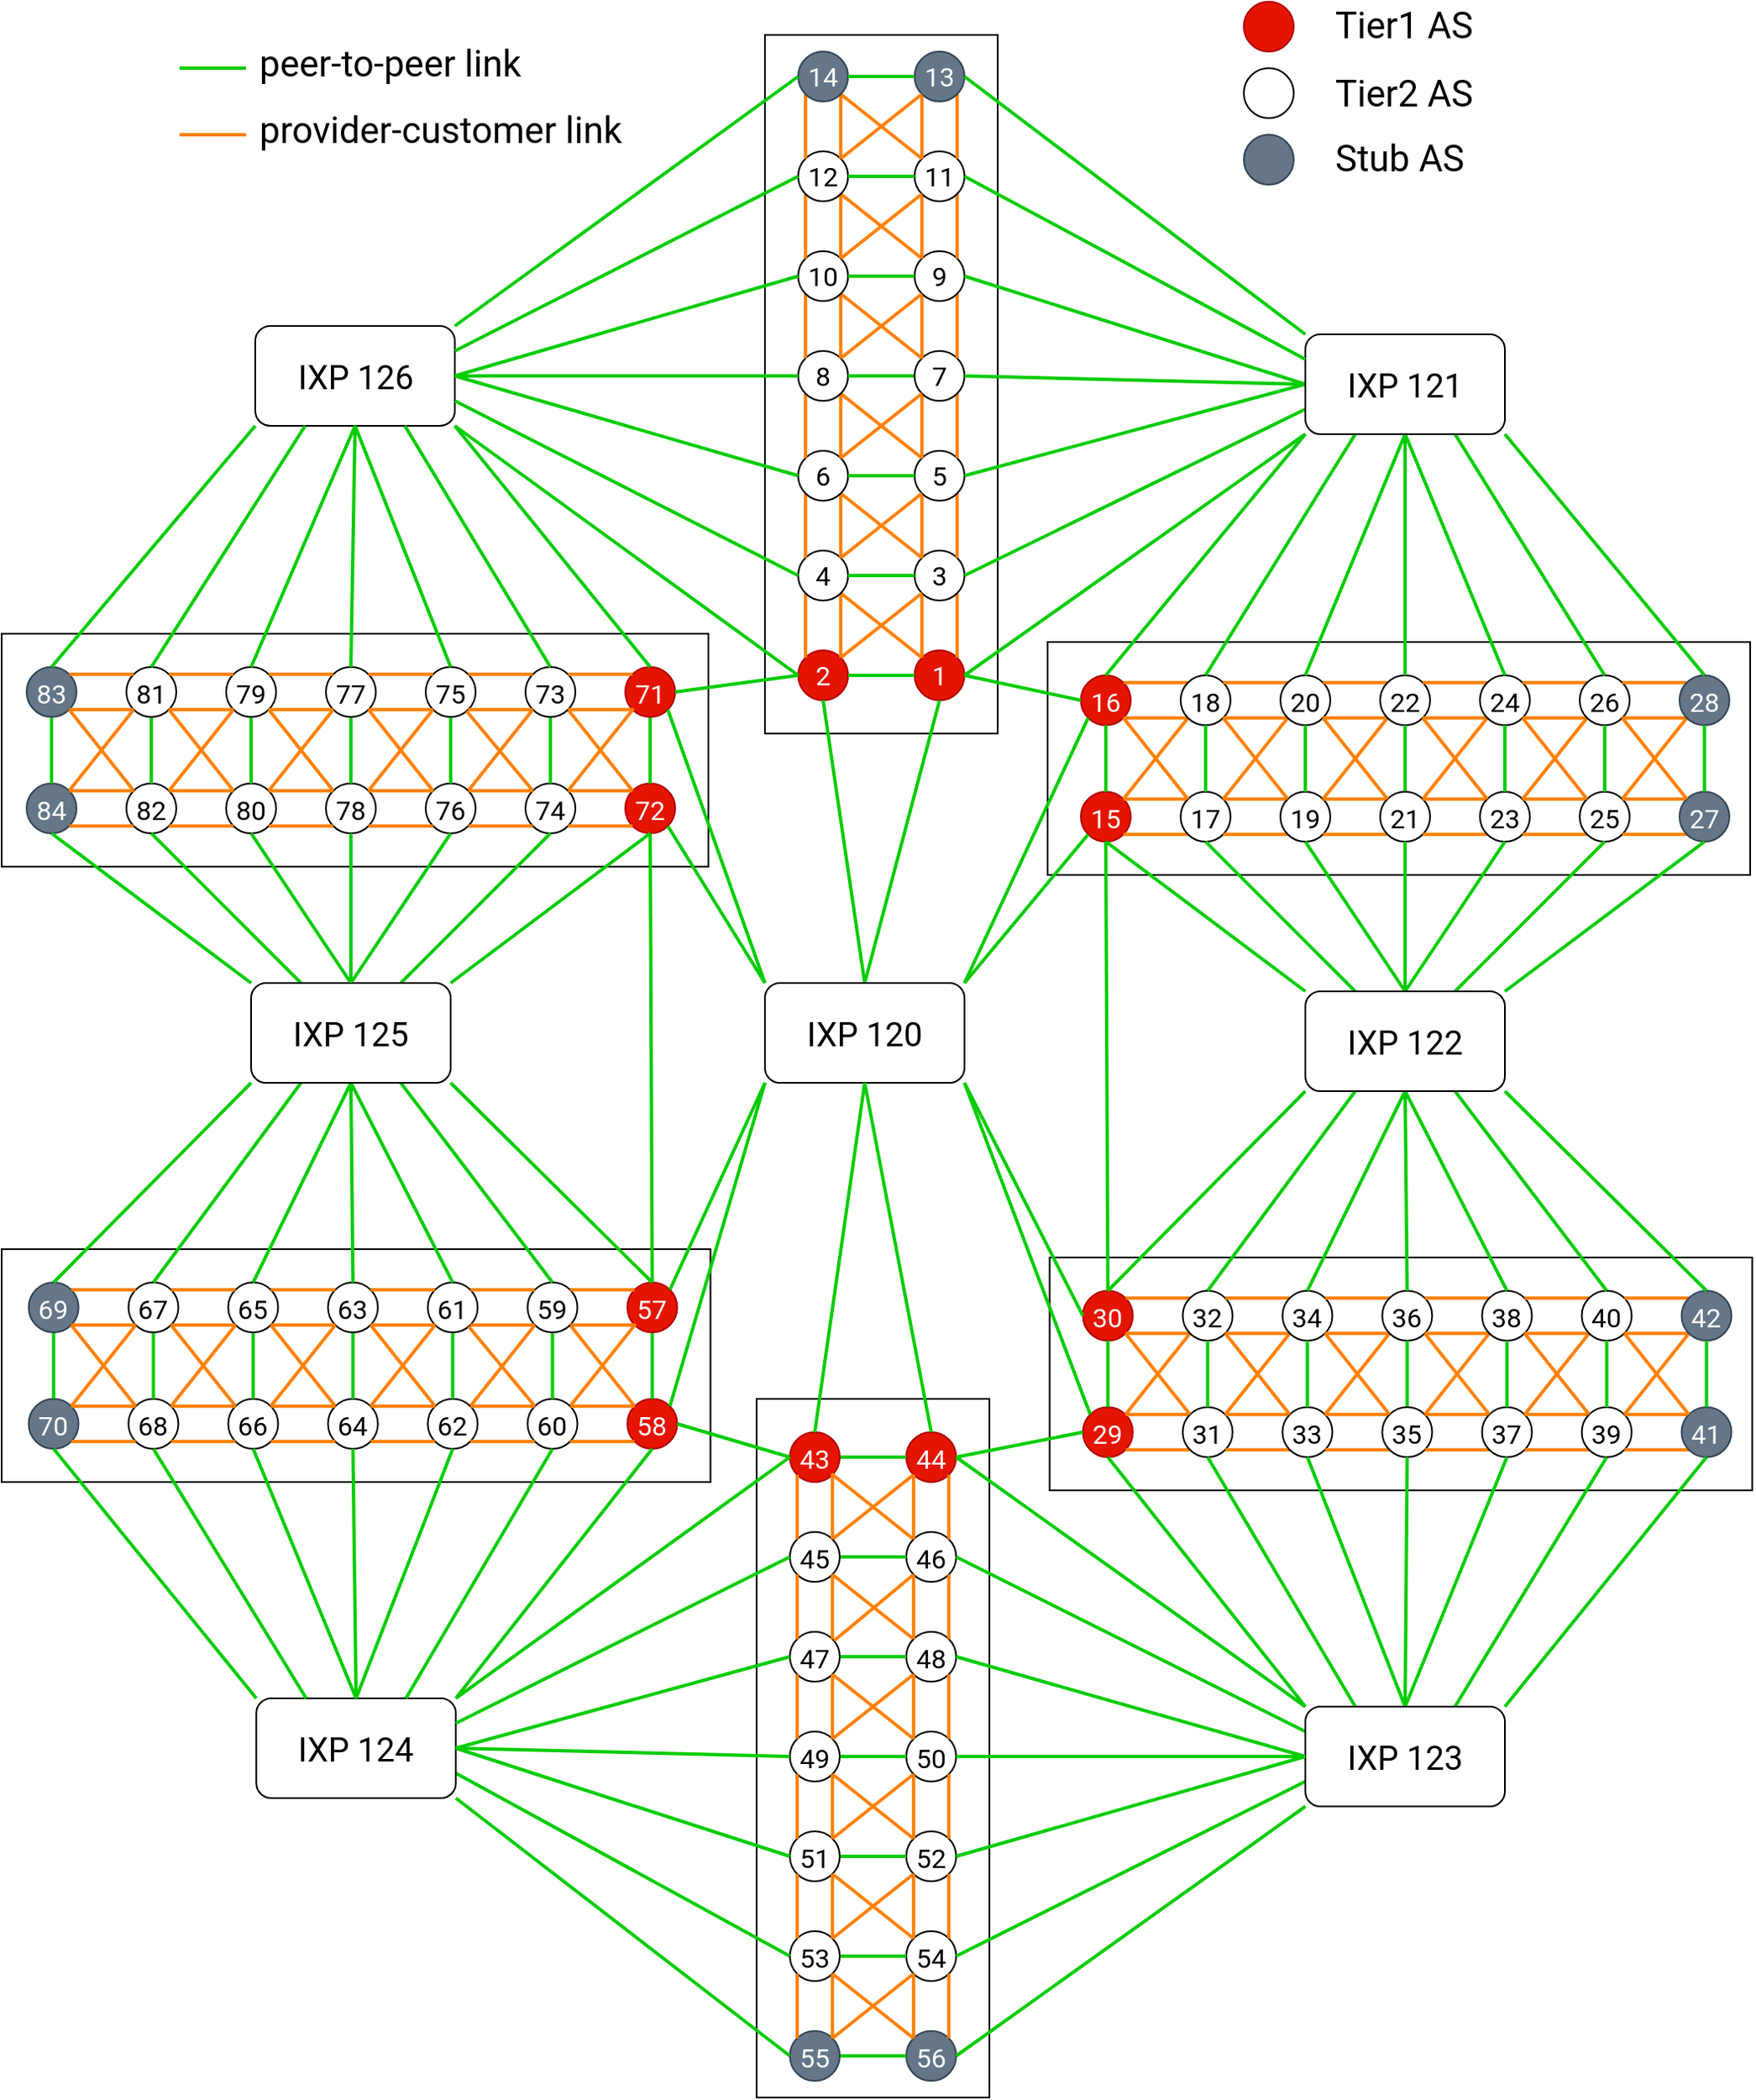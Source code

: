 <mxfile version="13.6.3" type="google"><diagram id="XAqKNRt9OL2XOIvm3X6s" name="Page-1"><mxGraphModel dx="2061" dy="795" grid="1" gridSize="10" guides="1" tooltips="1" connect="1" arrows="1" fold="1" page="1" pageScale="1" pageWidth="850" pageHeight="1100" math="0" shadow="0" extFonts="Roboto^https://fonts.googleapis.com/css?family=Roboto"><root><mxCell id="0"/><mxCell id="1" parent="0"/><mxCell id="Ws0JKRpnU8jsVFA6yoCU-697" value="" style="group" parent="1" vertex="1" connectable="0"><mxGeometry x="392" y="180" width="140" height="420" as="geometry"/></mxCell><mxCell id="Ws0JKRpnU8jsVFA6yoCU-25" value="" style="rounded=0;whiteSpace=wrap;html=1;fontFamily=Roboto;fontSize=16;" parent="Ws0JKRpnU8jsVFA6yoCU-697" vertex="1"><mxGeometry width="140" height="420" as="geometry"/></mxCell><mxCell id="Ws0JKRpnU8jsVFA6yoCU-6" value="2" style="ellipse;whiteSpace=wrap;html=1;aspect=fixed;fillColor=#e51400;strokeColor=#B20000;fontColor=#ffffff;fontSize=16;fontFamily=Roboto;" parent="Ws0JKRpnU8jsVFA6yoCU-697" vertex="1"><mxGeometry x="20" y="370" width="30" height="30" as="geometry"/></mxCell><mxCell id="Ws0JKRpnU8jsVFA6yoCU-7" value="1" style="ellipse;whiteSpace=wrap;html=1;aspect=fixed;fillColor=#e51400;strokeColor=#B20000;fontColor=#ffffff;fontSize=16;fontFamily=Roboto;" parent="Ws0JKRpnU8jsVFA6yoCU-697" vertex="1"><mxGeometry x="90" y="370" width="30" height="30" as="geometry"/></mxCell><mxCell id="Ws0JKRpnU8jsVFA6yoCU-53" style="edgeStyle=none;rounded=0;orthogonalLoop=1;jettySize=auto;html=1;exitX=1;exitY=0.5;exitDx=0;exitDy=0;entryX=0;entryY=0.5;entryDx=0;entryDy=0;endArrow=none;endFill=0;fontFamily=Roboto;fontSize=16;strokeColor=#00CC00;strokeWidth=2;" parent="Ws0JKRpnU8jsVFA6yoCU-697" source="Ws0JKRpnU8jsVFA6yoCU-6" target="Ws0JKRpnU8jsVFA6yoCU-7" edge="1"><mxGeometry relative="1" as="geometry"/></mxCell><mxCell id="Ws0JKRpnU8jsVFA6yoCU-47" style="edgeStyle=none;rounded=0;orthogonalLoop=1;jettySize=auto;html=1;exitX=0;exitY=1;exitDx=0;exitDy=0;entryX=0;entryY=0;entryDx=0;entryDy=0;endArrow=none;endFill=0;fontFamily=Roboto;fontSize=16;strokeWidth=2;strokeColor=#FF8000;" parent="Ws0JKRpnU8jsVFA6yoCU-697" source="Ws0JKRpnU8jsVFA6yoCU-8" target="Ws0JKRpnU8jsVFA6yoCU-6" edge="1"><mxGeometry relative="1" as="geometry"/></mxCell><mxCell id="Ws0JKRpnU8jsVFA6yoCU-48" style="edgeStyle=none;rounded=0;orthogonalLoop=1;jettySize=auto;html=1;exitX=1;exitY=1;exitDx=0;exitDy=0;entryX=1;entryY=0;entryDx=0;entryDy=0;endArrow=none;endFill=0;fontFamily=Roboto;fontSize=16;strokeWidth=2;strokeColor=#FF8000;" parent="Ws0JKRpnU8jsVFA6yoCU-697" source="Ws0JKRpnU8jsVFA6yoCU-8" target="Ws0JKRpnU8jsVFA6yoCU-6" edge="1"><mxGeometry relative="1" as="geometry"/></mxCell><mxCell id="Ws0JKRpnU8jsVFA6yoCU-51" style="edgeStyle=none;rounded=0;orthogonalLoop=1;jettySize=auto;html=1;exitX=1;exitY=1;exitDx=0;exitDy=0;entryX=0;entryY=0;entryDx=0;entryDy=0;endArrow=none;endFill=0;fontFamily=Roboto;fontSize=16;strokeWidth=2;strokeColor=#FF8000;" parent="Ws0JKRpnU8jsVFA6yoCU-697" source="Ws0JKRpnU8jsVFA6yoCU-8" target="Ws0JKRpnU8jsVFA6yoCU-7" edge="1"><mxGeometry relative="1" as="geometry"/></mxCell><mxCell id="Ws0JKRpnU8jsVFA6yoCU-8" value="4" style="ellipse;whiteSpace=wrap;html=1;aspect=fixed;fontSize=16;fontFamily=Roboto;" parent="Ws0JKRpnU8jsVFA6yoCU-697" vertex="1"><mxGeometry x="20" y="310" width="30" height="30" as="geometry"/></mxCell><mxCell id="Ws0JKRpnU8jsVFA6yoCU-49" style="edgeStyle=none;rounded=0;orthogonalLoop=1;jettySize=auto;html=1;exitX=0;exitY=1;exitDx=0;exitDy=0;entryX=0;entryY=0;entryDx=0;entryDy=0;endArrow=none;endFill=0;fontFamily=Roboto;fontSize=16;strokeWidth=2;strokeColor=#FF8000;" parent="Ws0JKRpnU8jsVFA6yoCU-697" source="Ws0JKRpnU8jsVFA6yoCU-9" target="Ws0JKRpnU8jsVFA6yoCU-7" edge="1"><mxGeometry relative="1" as="geometry"/></mxCell><mxCell id="Ws0JKRpnU8jsVFA6yoCU-50" style="edgeStyle=none;rounded=0;orthogonalLoop=1;jettySize=auto;html=1;exitX=1;exitY=1;exitDx=0;exitDy=0;entryX=1;entryY=0;entryDx=0;entryDy=0;endArrow=none;endFill=0;fontFamily=Roboto;fontSize=16;strokeWidth=2;strokeColor=#FF8000;" parent="Ws0JKRpnU8jsVFA6yoCU-697" source="Ws0JKRpnU8jsVFA6yoCU-9" target="Ws0JKRpnU8jsVFA6yoCU-7" edge="1"><mxGeometry relative="1" as="geometry"/></mxCell><mxCell id="Ws0JKRpnU8jsVFA6yoCU-9" value="3" style="ellipse;whiteSpace=wrap;html=1;aspect=fixed;fontSize=16;fontFamily=Roboto;" parent="Ws0JKRpnU8jsVFA6yoCU-697" vertex="1"><mxGeometry x="90" y="310" width="30" height="30" as="geometry"/></mxCell><mxCell id="Ws0JKRpnU8jsVFA6yoCU-52" style="edgeStyle=none;rounded=0;orthogonalLoop=1;jettySize=auto;html=1;exitX=1;exitY=0;exitDx=0;exitDy=0;endArrow=none;endFill=0;fontFamily=Roboto;fontSize=16;entryX=0;entryY=1;entryDx=0;entryDy=0;strokeWidth=2;strokeColor=#FF8000;" parent="Ws0JKRpnU8jsVFA6yoCU-697" source="Ws0JKRpnU8jsVFA6yoCU-6" target="Ws0JKRpnU8jsVFA6yoCU-9" edge="1"><mxGeometry relative="1" as="geometry"><mxPoint x="90" y="340" as="targetPoint"/></mxGeometry></mxCell><mxCell id="Ws0JKRpnU8jsVFA6yoCU-54" style="edgeStyle=none;rounded=0;orthogonalLoop=1;jettySize=auto;html=1;exitX=1;exitY=0.5;exitDx=0;exitDy=0;entryX=0;entryY=0.5;entryDx=0;entryDy=0;endArrow=none;endFill=0;fontFamily=Roboto;fontSize=16;strokeColor=#00CC00;strokeWidth=2;" parent="Ws0JKRpnU8jsVFA6yoCU-697" source="Ws0JKRpnU8jsVFA6yoCU-8" target="Ws0JKRpnU8jsVFA6yoCU-9" edge="1"><mxGeometry relative="1" as="geometry"/></mxCell><mxCell id="Ws0JKRpnU8jsVFA6yoCU-43" style="edgeStyle=none;rounded=0;orthogonalLoop=1;jettySize=auto;html=1;exitX=1;exitY=1;exitDx=0;exitDy=0;entryX=1;entryY=0;entryDx=0;entryDy=0;endArrow=none;endFill=0;fontFamily=Roboto;fontSize=16;strokeWidth=2;strokeColor=#FF8000;" parent="Ws0JKRpnU8jsVFA6yoCU-697" source="Ws0JKRpnU8jsVFA6yoCU-11" target="Ws0JKRpnU8jsVFA6yoCU-8" edge="1"><mxGeometry relative="1" as="geometry"/></mxCell><mxCell id="Ws0JKRpnU8jsVFA6yoCU-44" style="edgeStyle=none;rounded=0;orthogonalLoop=1;jettySize=auto;html=1;exitX=0;exitY=1;exitDx=0;exitDy=0;entryX=0;entryY=0;entryDx=0;entryDy=0;endArrow=none;endFill=0;fontFamily=Roboto;fontSize=16;strokeWidth=2;strokeColor=#FF8000;" parent="Ws0JKRpnU8jsVFA6yoCU-697" source="Ws0JKRpnU8jsVFA6yoCU-11" target="Ws0JKRpnU8jsVFA6yoCU-8" edge="1"><mxGeometry relative="1" as="geometry"/></mxCell><mxCell id="Ws0JKRpnU8jsVFA6yoCU-57" style="edgeStyle=none;rounded=0;orthogonalLoop=1;jettySize=auto;html=1;exitX=1;exitY=1;exitDx=0;exitDy=0;entryX=0;entryY=0;entryDx=0;entryDy=0;endArrow=none;endFill=0;fontFamily=Roboto;fontSize=16;strokeWidth=2;strokeColor=#FF8000;" parent="Ws0JKRpnU8jsVFA6yoCU-697" source="Ws0JKRpnU8jsVFA6yoCU-11" target="Ws0JKRpnU8jsVFA6yoCU-9" edge="1"><mxGeometry relative="1" as="geometry"/></mxCell><mxCell id="Ws0JKRpnU8jsVFA6yoCU-11" value="6" style="ellipse;whiteSpace=wrap;html=1;aspect=fixed;fontSize=16;fontFamily=Roboto;" parent="Ws0JKRpnU8jsVFA6yoCU-697" vertex="1"><mxGeometry x="20" y="250" width="30" height="30" as="geometry"/></mxCell><mxCell id="Ws0JKRpnU8jsVFA6yoCU-45" style="edgeStyle=none;rounded=0;orthogonalLoop=1;jettySize=auto;html=1;exitX=0;exitY=1;exitDx=0;exitDy=0;entryX=0;entryY=0;entryDx=0;entryDy=0;endArrow=none;endFill=0;fontFamily=Roboto;fontSize=16;strokeWidth=2;strokeColor=#FF8000;" parent="Ws0JKRpnU8jsVFA6yoCU-697" source="Ws0JKRpnU8jsVFA6yoCU-12" target="Ws0JKRpnU8jsVFA6yoCU-9" edge="1"><mxGeometry relative="1" as="geometry"/></mxCell><mxCell id="Ws0JKRpnU8jsVFA6yoCU-46" style="edgeStyle=none;rounded=0;orthogonalLoop=1;jettySize=auto;html=1;exitX=1;exitY=1;exitDx=0;exitDy=0;entryX=1;entryY=0;entryDx=0;entryDy=0;endArrow=none;endFill=0;fontFamily=Roboto;fontSize=16;strokeWidth=2;strokeColor=#FF8000;" parent="Ws0JKRpnU8jsVFA6yoCU-697" source="Ws0JKRpnU8jsVFA6yoCU-12" target="Ws0JKRpnU8jsVFA6yoCU-9" edge="1"><mxGeometry relative="1" as="geometry"/></mxCell><mxCell id="Ws0JKRpnU8jsVFA6yoCU-12" value="5" style="ellipse;whiteSpace=wrap;html=1;aspect=fixed;fontSize=16;fontFamily=Roboto;" parent="Ws0JKRpnU8jsVFA6yoCU-697" vertex="1"><mxGeometry x="90" y="250" width="30" height="30" as="geometry"/></mxCell><mxCell id="Ws0JKRpnU8jsVFA6yoCU-55" style="edgeStyle=none;rounded=0;orthogonalLoop=1;jettySize=auto;html=1;exitX=1;exitY=0;exitDx=0;exitDy=0;entryX=0;entryY=1;entryDx=0;entryDy=0;endArrow=none;endFill=0;fontFamily=Roboto;fontSize=16;strokeWidth=2;strokeColor=#FF8000;" parent="Ws0JKRpnU8jsVFA6yoCU-697" source="Ws0JKRpnU8jsVFA6yoCU-8" target="Ws0JKRpnU8jsVFA6yoCU-12" edge="1"><mxGeometry relative="1" as="geometry"/></mxCell><mxCell id="Ws0JKRpnU8jsVFA6yoCU-56" style="edgeStyle=none;rounded=0;orthogonalLoop=1;jettySize=auto;html=1;exitX=1;exitY=0.5;exitDx=0;exitDy=0;entryX=0;entryY=0.5;entryDx=0;entryDy=0;endArrow=none;endFill=0;fontFamily=Roboto;fontSize=16;strokeColor=#00CC00;strokeWidth=2;" parent="Ws0JKRpnU8jsVFA6yoCU-697" source="Ws0JKRpnU8jsVFA6yoCU-11" target="Ws0JKRpnU8jsVFA6yoCU-12" edge="1"><mxGeometry relative="1" as="geometry"/></mxCell><mxCell id="Ws0JKRpnU8jsVFA6yoCU-41" style="edgeStyle=none;rounded=0;orthogonalLoop=1;jettySize=auto;html=1;exitX=1;exitY=1;exitDx=0;exitDy=0;entryX=1;entryY=0;entryDx=0;entryDy=0;endArrow=none;endFill=0;fontFamily=Roboto;fontSize=16;strokeWidth=2;strokeColor=#FF8000;" parent="Ws0JKRpnU8jsVFA6yoCU-697" source="Ws0JKRpnU8jsVFA6yoCU-13" target="Ws0JKRpnU8jsVFA6yoCU-11" edge="1"><mxGeometry relative="1" as="geometry"/></mxCell><mxCell id="Ws0JKRpnU8jsVFA6yoCU-42" style="edgeStyle=none;rounded=0;orthogonalLoop=1;jettySize=auto;html=1;exitX=0;exitY=1;exitDx=0;exitDy=0;entryX=0;entryY=0;entryDx=0;entryDy=0;endArrow=none;endFill=0;fontFamily=Roboto;fontSize=16;strokeWidth=2;strokeColor=#FF8000;" parent="Ws0JKRpnU8jsVFA6yoCU-697" source="Ws0JKRpnU8jsVFA6yoCU-13" target="Ws0JKRpnU8jsVFA6yoCU-11" edge="1"><mxGeometry relative="1" as="geometry"/></mxCell><mxCell id="Ws0JKRpnU8jsVFA6yoCU-58" style="edgeStyle=none;rounded=0;orthogonalLoop=1;jettySize=auto;html=1;exitX=1;exitY=1;exitDx=0;exitDy=0;entryX=0;entryY=0;entryDx=0;entryDy=0;endArrow=none;endFill=0;fontFamily=Roboto;fontSize=16;strokeWidth=2;strokeColor=#FF8000;" parent="Ws0JKRpnU8jsVFA6yoCU-697" source="Ws0JKRpnU8jsVFA6yoCU-13" target="Ws0JKRpnU8jsVFA6yoCU-12" edge="1"><mxGeometry relative="1" as="geometry"/></mxCell><mxCell id="Ws0JKRpnU8jsVFA6yoCU-13" value="8" style="ellipse;whiteSpace=wrap;html=1;aspect=fixed;fontSize=16;fontFamily=Roboto;" parent="Ws0JKRpnU8jsVFA6yoCU-697" vertex="1"><mxGeometry x="20" y="190" width="30" height="30" as="geometry"/></mxCell><mxCell id="Ws0JKRpnU8jsVFA6yoCU-39" style="edgeStyle=none;rounded=0;orthogonalLoop=1;jettySize=auto;html=1;exitX=1;exitY=1;exitDx=0;exitDy=0;entryX=1;entryY=0;entryDx=0;entryDy=0;endArrow=none;endFill=0;fontFamily=Roboto;fontSize=16;strokeWidth=2;strokeColor=#FF8000;" parent="Ws0JKRpnU8jsVFA6yoCU-697" source="Ws0JKRpnU8jsVFA6yoCU-14" target="Ws0JKRpnU8jsVFA6yoCU-12" edge="1"><mxGeometry relative="1" as="geometry"/></mxCell><mxCell id="Ws0JKRpnU8jsVFA6yoCU-40" style="edgeStyle=none;rounded=0;orthogonalLoop=1;jettySize=auto;html=1;exitX=0;exitY=1;exitDx=0;exitDy=0;entryX=0;entryY=0;entryDx=0;entryDy=0;endArrow=none;endFill=0;fontFamily=Roboto;fontSize=16;strokeWidth=2;strokeColor=#FF8000;" parent="Ws0JKRpnU8jsVFA6yoCU-697" source="Ws0JKRpnU8jsVFA6yoCU-14" target="Ws0JKRpnU8jsVFA6yoCU-12" edge="1"><mxGeometry relative="1" as="geometry"/></mxCell><mxCell id="Ws0JKRpnU8jsVFA6yoCU-60" style="edgeStyle=none;rounded=0;orthogonalLoop=1;jettySize=auto;html=1;exitX=0;exitY=0.5;exitDx=0;exitDy=0;entryX=1;entryY=0.5;entryDx=0;entryDy=0;endArrow=none;endFill=0;fontFamily=Roboto;fontSize=16;strokeColor=#00CC00;strokeWidth=2;" parent="Ws0JKRpnU8jsVFA6yoCU-697" source="Ws0JKRpnU8jsVFA6yoCU-14" target="Ws0JKRpnU8jsVFA6yoCU-13" edge="1"><mxGeometry relative="1" as="geometry"/></mxCell><mxCell id="Ws0JKRpnU8jsVFA6yoCU-14" value="7" style="ellipse;whiteSpace=wrap;html=1;aspect=fixed;fontSize=16;fontFamily=Roboto;" parent="Ws0JKRpnU8jsVFA6yoCU-697" vertex="1"><mxGeometry x="90" y="190" width="30" height="30" as="geometry"/></mxCell><mxCell id="Ws0JKRpnU8jsVFA6yoCU-59" style="edgeStyle=none;rounded=0;orthogonalLoop=1;jettySize=auto;html=1;exitX=1;exitY=0;exitDx=0;exitDy=0;entryX=0;entryY=1;entryDx=0;entryDy=0;endArrow=none;endFill=0;fontFamily=Roboto;fontSize=16;strokeWidth=2;strokeColor=#FF8000;" parent="Ws0JKRpnU8jsVFA6yoCU-697" source="Ws0JKRpnU8jsVFA6yoCU-11" target="Ws0JKRpnU8jsVFA6yoCU-14" edge="1"><mxGeometry relative="1" as="geometry"/></mxCell><mxCell id="Ws0JKRpnU8jsVFA6yoCU-35" style="edgeStyle=none;rounded=0;orthogonalLoop=1;jettySize=auto;html=1;exitX=0;exitY=1;exitDx=0;exitDy=0;entryX=0;entryY=0;entryDx=0;entryDy=0;endArrow=none;endFill=0;fontFamily=Roboto;fontSize=16;strokeWidth=2;strokeColor=#FF8000;" parent="Ws0JKRpnU8jsVFA6yoCU-697" source="Ws0JKRpnU8jsVFA6yoCU-15" target="Ws0JKRpnU8jsVFA6yoCU-13" edge="1"><mxGeometry relative="1" as="geometry"/></mxCell><mxCell id="Ws0JKRpnU8jsVFA6yoCU-36" style="edgeStyle=none;rounded=0;orthogonalLoop=1;jettySize=auto;html=1;exitX=1;exitY=1;exitDx=0;exitDy=0;entryX=1;entryY=0;entryDx=0;entryDy=0;endArrow=none;endFill=0;fontFamily=Roboto;fontSize=16;strokeWidth=2;strokeColor=#FF8000;" parent="Ws0JKRpnU8jsVFA6yoCU-697" source="Ws0JKRpnU8jsVFA6yoCU-15" target="Ws0JKRpnU8jsVFA6yoCU-13" edge="1"><mxGeometry relative="1" as="geometry"/></mxCell><mxCell id="Ws0JKRpnU8jsVFA6yoCU-61" style="edgeStyle=none;rounded=0;orthogonalLoop=1;jettySize=auto;html=1;exitX=1;exitY=1;exitDx=0;exitDy=0;endArrow=none;endFill=0;fontFamily=Roboto;fontSize=16;entryX=0;entryY=0;entryDx=0;entryDy=0;strokeWidth=2;strokeColor=#FF8000;" parent="Ws0JKRpnU8jsVFA6yoCU-697" source="Ws0JKRpnU8jsVFA6yoCU-15" target="Ws0JKRpnU8jsVFA6yoCU-14" edge="1"><mxGeometry relative="1" as="geometry"><mxPoint x="90" y="200" as="targetPoint"/></mxGeometry></mxCell><mxCell id="Ws0JKRpnU8jsVFA6yoCU-15" value="10" style="ellipse;whiteSpace=wrap;html=1;aspect=fixed;fontSize=16;fontFamily=Roboto;" parent="Ws0JKRpnU8jsVFA6yoCU-697" vertex="1"><mxGeometry x="20" y="130" width="30" height="30" as="geometry"/></mxCell><mxCell id="Ws0JKRpnU8jsVFA6yoCU-37" style="edgeStyle=none;rounded=0;orthogonalLoop=1;jettySize=auto;html=1;exitX=0;exitY=1;exitDx=0;exitDy=0;entryX=0;entryY=0;entryDx=0;entryDy=0;endArrow=none;endFill=0;fontFamily=Roboto;fontSize=16;strokeWidth=2;strokeColor=#FF8000;" parent="Ws0JKRpnU8jsVFA6yoCU-697" source="Ws0JKRpnU8jsVFA6yoCU-16" target="Ws0JKRpnU8jsVFA6yoCU-14" edge="1"><mxGeometry relative="1" as="geometry"/></mxCell><mxCell id="Ws0JKRpnU8jsVFA6yoCU-38" style="edgeStyle=none;rounded=0;orthogonalLoop=1;jettySize=auto;html=1;exitX=1;exitY=1;exitDx=0;exitDy=0;entryX=1;entryY=0;entryDx=0;entryDy=0;endArrow=none;endFill=0;fontFamily=Roboto;fontSize=16;strokeWidth=2;strokeColor=#FF8000;" parent="Ws0JKRpnU8jsVFA6yoCU-697" source="Ws0JKRpnU8jsVFA6yoCU-16" target="Ws0JKRpnU8jsVFA6yoCU-14" edge="1"><mxGeometry relative="1" as="geometry"/></mxCell><mxCell id="Ws0JKRpnU8jsVFA6yoCU-16" value="9" style="ellipse;whiteSpace=wrap;html=1;aspect=fixed;fontSize=16;fontFamily=Roboto;" parent="Ws0JKRpnU8jsVFA6yoCU-697" vertex="1"><mxGeometry x="90" y="130" width="30" height="30" as="geometry"/></mxCell><mxCell id="Ws0JKRpnU8jsVFA6yoCU-62" style="edgeStyle=none;rounded=0;orthogonalLoop=1;jettySize=auto;html=1;exitX=1;exitY=0;exitDx=0;exitDy=0;entryX=0;entryY=1;entryDx=0;entryDy=0;endArrow=none;endFill=0;fontFamily=Roboto;fontSize=16;strokeWidth=2;strokeColor=#FF8000;" parent="Ws0JKRpnU8jsVFA6yoCU-697" source="Ws0JKRpnU8jsVFA6yoCU-13" target="Ws0JKRpnU8jsVFA6yoCU-16" edge="1"><mxGeometry relative="1" as="geometry"/></mxCell><mxCell id="Ws0JKRpnU8jsVFA6yoCU-65" style="edgeStyle=none;rounded=0;orthogonalLoop=1;jettySize=auto;html=1;exitX=1;exitY=0.5;exitDx=0;exitDy=0;entryX=0;entryY=0.5;entryDx=0;entryDy=0;endArrow=none;endFill=0;fontFamily=Roboto;fontSize=16;strokeColor=#00CC00;strokeWidth=2;" parent="Ws0JKRpnU8jsVFA6yoCU-697" source="Ws0JKRpnU8jsVFA6yoCU-15" target="Ws0JKRpnU8jsVFA6yoCU-16" edge="1"><mxGeometry relative="1" as="geometry"/></mxCell><mxCell id="Ws0JKRpnU8jsVFA6yoCU-31" style="edgeStyle=none;rounded=0;orthogonalLoop=1;jettySize=auto;html=1;exitX=0;exitY=1;exitDx=0;exitDy=0;entryX=0;entryY=0;entryDx=0;entryDy=0;endArrow=none;endFill=0;fontFamily=Roboto;fontSize=16;strokeWidth=2;strokeColor=#FF8000;" parent="Ws0JKRpnU8jsVFA6yoCU-697" source="Ws0JKRpnU8jsVFA6yoCU-17" target="Ws0JKRpnU8jsVFA6yoCU-15" edge="1"><mxGeometry relative="1" as="geometry"/></mxCell><mxCell id="Ws0JKRpnU8jsVFA6yoCU-32" style="edgeStyle=none;rounded=0;orthogonalLoop=1;jettySize=auto;html=1;exitX=1;exitY=1;exitDx=0;exitDy=0;entryX=1;entryY=0;entryDx=0;entryDy=0;endArrow=none;endFill=0;fontFamily=Roboto;fontSize=16;strokeWidth=2;strokeColor=#FF8000;" parent="Ws0JKRpnU8jsVFA6yoCU-697" source="Ws0JKRpnU8jsVFA6yoCU-17" target="Ws0JKRpnU8jsVFA6yoCU-15" edge="1"><mxGeometry relative="1" as="geometry"/></mxCell><mxCell id="Ws0JKRpnU8jsVFA6yoCU-64" style="edgeStyle=none;rounded=0;orthogonalLoop=1;jettySize=auto;html=1;exitX=1;exitY=1;exitDx=0;exitDy=0;entryX=0;entryY=0;entryDx=0;entryDy=0;endArrow=none;endFill=0;fontFamily=Roboto;fontSize=16;strokeWidth=2;strokeColor=#FF8000;" parent="Ws0JKRpnU8jsVFA6yoCU-697" source="Ws0JKRpnU8jsVFA6yoCU-17" target="Ws0JKRpnU8jsVFA6yoCU-16" edge="1"><mxGeometry relative="1" as="geometry"/></mxCell><mxCell id="Ws0JKRpnU8jsVFA6yoCU-17" value="12" style="ellipse;whiteSpace=wrap;html=1;aspect=fixed;fontSize=16;fontFamily=Roboto;" parent="Ws0JKRpnU8jsVFA6yoCU-697" vertex="1"><mxGeometry x="20" y="70" width="30" height="30" as="geometry"/></mxCell><mxCell id="Ws0JKRpnU8jsVFA6yoCU-33" style="edgeStyle=none;rounded=0;orthogonalLoop=1;jettySize=auto;html=1;exitX=0;exitY=1;exitDx=0;exitDy=0;entryX=0;entryY=0;entryDx=0;entryDy=0;endArrow=none;endFill=0;fontFamily=Roboto;fontSize=16;strokeWidth=2;strokeColor=#FF8000;" parent="Ws0JKRpnU8jsVFA6yoCU-697" source="Ws0JKRpnU8jsVFA6yoCU-18" target="Ws0JKRpnU8jsVFA6yoCU-16" edge="1"><mxGeometry relative="1" as="geometry"/></mxCell><mxCell id="Ws0JKRpnU8jsVFA6yoCU-34" style="edgeStyle=none;rounded=0;orthogonalLoop=1;jettySize=auto;html=1;exitX=1;exitY=1;exitDx=0;exitDy=0;entryX=1;entryY=0;entryDx=0;entryDy=0;endArrow=none;endFill=0;fontFamily=Roboto;fontSize=16;strokeWidth=2;strokeColor=#FF8000;" parent="Ws0JKRpnU8jsVFA6yoCU-697" source="Ws0JKRpnU8jsVFA6yoCU-18" target="Ws0JKRpnU8jsVFA6yoCU-16" edge="1"><mxGeometry relative="1" as="geometry"/></mxCell><mxCell id="Ws0JKRpnU8jsVFA6yoCU-18" value="11" style="ellipse;whiteSpace=wrap;html=1;aspect=fixed;fontSize=16;fontFamily=Roboto;" parent="Ws0JKRpnU8jsVFA6yoCU-697" vertex="1"><mxGeometry x="90" y="70" width="30" height="30" as="geometry"/></mxCell><mxCell id="Ws0JKRpnU8jsVFA6yoCU-63" style="edgeStyle=none;rounded=0;orthogonalLoop=1;jettySize=auto;html=1;exitX=1;exitY=0;exitDx=0;exitDy=0;entryX=0;entryY=1;entryDx=0;entryDy=0;endArrow=none;endFill=0;fontFamily=Roboto;fontSize=16;strokeWidth=2;strokeColor=#FF8000;" parent="Ws0JKRpnU8jsVFA6yoCU-697" source="Ws0JKRpnU8jsVFA6yoCU-15" target="Ws0JKRpnU8jsVFA6yoCU-18" edge="1"><mxGeometry relative="1" as="geometry"/></mxCell><mxCell id="Ws0JKRpnU8jsVFA6yoCU-66" style="edgeStyle=none;rounded=0;orthogonalLoop=1;jettySize=auto;html=1;exitX=1;exitY=0.5;exitDx=0;exitDy=0;entryX=0;entryY=0.5;entryDx=0;entryDy=0;endArrow=none;endFill=0;fontFamily=Roboto;fontSize=16;strokeColor=#00CC00;strokeWidth=2;" parent="Ws0JKRpnU8jsVFA6yoCU-697" source="Ws0JKRpnU8jsVFA6yoCU-17" target="Ws0JKRpnU8jsVFA6yoCU-18" edge="1"><mxGeometry relative="1" as="geometry"/></mxCell><mxCell id="Ws0JKRpnU8jsVFA6yoCU-27" style="rounded=0;orthogonalLoop=1;jettySize=auto;html=1;exitX=0;exitY=1;exitDx=0;exitDy=0;entryX=0;entryY=0;entryDx=0;entryDy=0;fontFamily=Roboto;fontSize=16;endArrow=none;endFill=0;strokeWidth=2;strokeColor=#FF8000;" parent="Ws0JKRpnU8jsVFA6yoCU-697" source="Ws0JKRpnU8jsVFA6yoCU-19" target="Ws0JKRpnU8jsVFA6yoCU-17" edge="1"><mxGeometry relative="1" as="geometry"/></mxCell><mxCell id="Ws0JKRpnU8jsVFA6yoCU-28" style="edgeStyle=none;rounded=0;orthogonalLoop=1;jettySize=auto;html=1;exitX=1;exitY=1;exitDx=0;exitDy=0;entryX=1;entryY=0;entryDx=0;entryDy=0;endArrow=none;endFill=0;fontFamily=Roboto;fontSize=16;strokeWidth=2;strokeColor=#FF8000;" parent="Ws0JKRpnU8jsVFA6yoCU-697" source="Ws0JKRpnU8jsVFA6yoCU-19" target="Ws0JKRpnU8jsVFA6yoCU-17" edge="1"><mxGeometry relative="1" as="geometry"/></mxCell><mxCell id="Ws0JKRpnU8jsVFA6yoCU-67" style="edgeStyle=none;rounded=0;orthogonalLoop=1;jettySize=auto;html=1;exitX=1;exitY=1;exitDx=0;exitDy=0;entryX=0;entryY=0;entryDx=0;entryDy=0;endArrow=none;endFill=0;fontFamily=Roboto;fontSize=16;strokeWidth=2;strokeColor=#FF8000;" parent="Ws0JKRpnU8jsVFA6yoCU-697" source="Ws0JKRpnU8jsVFA6yoCU-19" target="Ws0JKRpnU8jsVFA6yoCU-18" edge="1"><mxGeometry relative="1" as="geometry"/></mxCell><mxCell id="Ws0JKRpnU8jsVFA6yoCU-19" value="14" style="ellipse;whiteSpace=wrap;html=1;aspect=fixed;fontSize=16;fontFamily=Roboto;fillColor=#647687;strokeColor=#314354;fontColor=#ffffff;" parent="Ws0JKRpnU8jsVFA6yoCU-697" vertex="1"><mxGeometry x="20" y="10" width="30" height="30" as="geometry"/></mxCell><mxCell id="Ws0JKRpnU8jsVFA6yoCU-29" style="edgeStyle=none;rounded=0;orthogonalLoop=1;jettySize=auto;html=1;exitX=0;exitY=1;exitDx=0;exitDy=0;entryX=0;entryY=0;entryDx=0;entryDy=0;endArrow=none;endFill=0;fontFamily=Roboto;fontSize=16;strokeWidth=2;strokeColor=#FF8000;" parent="Ws0JKRpnU8jsVFA6yoCU-697" source="Ws0JKRpnU8jsVFA6yoCU-20" target="Ws0JKRpnU8jsVFA6yoCU-18" edge="1"><mxGeometry relative="1" as="geometry"/></mxCell><mxCell id="Ws0JKRpnU8jsVFA6yoCU-30" style="edgeStyle=none;rounded=0;orthogonalLoop=1;jettySize=auto;html=1;exitX=1;exitY=1;exitDx=0;exitDy=0;entryX=1;entryY=0;entryDx=0;entryDy=0;endArrow=none;endFill=0;fontFamily=Roboto;fontSize=16;strokeWidth=2;strokeColor=#FF8000;" parent="Ws0JKRpnU8jsVFA6yoCU-697" source="Ws0JKRpnU8jsVFA6yoCU-20" target="Ws0JKRpnU8jsVFA6yoCU-18" edge="1"><mxGeometry relative="1" as="geometry"/></mxCell><mxCell id="Ws0JKRpnU8jsVFA6yoCU-20" value="13" style="ellipse;whiteSpace=wrap;html=1;aspect=fixed;fontSize=16;fontFamily=Roboto;fillColor=#647687;strokeColor=#314354;fontColor=#ffffff;" parent="Ws0JKRpnU8jsVFA6yoCU-697" vertex="1"><mxGeometry x="90" y="10" width="30" height="30" as="geometry"/></mxCell><mxCell id="Ws0JKRpnU8jsVFA6yoCU-68" style="edgeStyle=none;rounded=0;orthogonalLoop=1;jettySize=auto;html=1;exitX=1;exitY=0;exitDx=0;exitDy=0;entryX=0;entryY=1;entryDx=0;entryDy=0;endArrow=none;endFill=0;fontFamily=Roboto;fontSize=16;strokeWidth=2;strokeColor=#FF8000;" parent="Ws0JKRpnU8jsVFA6yoCU-697" source="Ws0JKRpnU8jsVFA6yoCU-17" target="Ws0JKRpnU8jsVFA6yoCU-20" edge="1"><mxGeometry relative="1" as="geometry"/></mxCell><mxCell id="Ws0JKRpnU8jsVFA6yoCU-69" style="edgeStyle=none;rounded=0;orthogonalLoop=1;jettySize=auto;html=1;exitX=1;exitY=0.5;exitDx=0;exitDy=0;endArrow=none;endFill=0;fontFamily=Roboto;fontSize=16;strokeColor=#00CC00;strokeWidth=2;" parent="Ws0JKRpnU8jsVFA6yoCU-697" source="Ws0JKRpnU8jsVFA6yoCU-19" target="Ws0JKRpnU8jsVFA6yoCU-20" edge="1"><mxGeometry relative="1" as="geometry"/></mxCell><mxCell id="Ws0JKRpnU8jsVFA6yoCU-689" value="IXP 126" style="rounded=1;whiteSpace=wrap;html=1;fontFamily=Roboto;fontSize=20;" parent="1" vertex="1"><mxGeometry x="85.51" y="355" width="120" height="60" as="geometry"/></mxCell><mxCell id="Ws0JKRpnU8jsVFA6yoCU-698" value="" style="group" parent="1" vertex="1" connectable="0"><mxGeometry x="-66.99" y="540" width="425" height="140" as="geometry"/></mxCell><mxCell id="Ws0JKRpnU8jsVFA6yoCU-628" value="" style="rounded=0;whiteSpace=wrap;html=1;fontFamily=Roboto;fontSize=16;rotation=270;horizontal=0;" parent="Ws0JKRpnU8jsVFA6yoCU-698" vertex="1"><mxGeometry x="142.5" y="-142.5" width="140" height="425" as="geometry"/></mxCell><mxCell id="Ws0JKRpnU8jsVFA6yoCU-629" value="72" style="ellipse;whiteSpace=wrap;html=1;aspect=fixed;fillColor=#e51400;strokeColor=#B20000;fontColor=#ffffff;fontSize=16;fontFamily=Roboto;rotation=90;verticalAlign=top;horizontal=0;" parent="Ws0JKRpnU8jsVFA6yoCU-698" vertex="1"><mxGeometry x="375" y="90" width="30" height="30" as="geometry"/></mxCell><mxCell id="Ws0JKRpnU8jsVFA6yoCU-630" style="edgeStyle=none;rounded=0;orthogonalLoop=1;jettySize=auto;html=1;exitX=1;exitY=0.5;exitDx=0;exitDy=0;entryX=0;entryY=0.5;entryDx=0;entryDy=0;endArrow=none;endFill=0;strokeColor=#00CC00;strokeWidth=2;fontFamily=Roboto;fontSize=16;horizontal=0;" parent="Ws0JKRpnU8jsVFA6yoCU-698" source="Ws0JKRpnU8jsVFA6yoCU-631" target="Ws0JKRpnU8jsVFA6yoCU-629" edge="1"><mxGeometry relative="1" as="geometry"/></mxCell><mxCell id="Ws0JKRpnU8jsVFA6yoCU-631" value="71" style="ellipse;whiteSpace=wrap;html=1;aspect=fixed;fillColor=#e51400;strokeColor=#B20000;fontColor=#ffffff;fontSize=16;fontFamily=Roboto;rotation=90;verticalAlign=top;horizontal=0;" parent="Ws0JKRpnU8jsVFA6yoCU-698" vertex="1"><mxGeometry x="375" y="20" width="30" height="30" as="geometry"/></mxCell><mxCell id="Ws0JKRpnU8jsVFA6yoCU-632" style="edgeStyle=none;rounded=0;orthogonalLoop=1;jettySize=auto;html=1;exitX=0;exitY=0;exitDx=0;exitDy=0;endArrow=none;endFill=0;strokeColor=#FF8000;strokeWidth=2;fontFamily=Roboto;fontSize=16;horizontal=0;" parent="Ws0JKRpnU8jsVFA6yoCU-698" source="Ws0JKRpnU8jsVFA6yoCU-633" edge="1"><mxGeometry relative="1" as="geometry"><mxPoint x="380" y="45" as="targetPoint"/></mxGeometry></mxCell><mxCell id="Ws0JKRpnU8jsVFA6yoCU-633" value="74" style="ellipse;whiteSpace=wrap;html=1;aspect=fixed;fontSize=16;fontFamily=Roboto;rotation=90;verticalAlign=top;horizontal=0;" parent="Ws0JKRpnU8jsVFA6yoCU-698" vertex="1"><mxGeometry x="315" y="90" width="30" height="30" as="geometry"/></mxCell><mxCell id="Ws0JKRpnU8jsVFA6yoCU-634" style="edgeStyle=none;rounded=0;orthogonalLoop=1;jettySize=auto;html=1;exitX=0;exitY=1;exitDx=0;exitDy=0;entryX=0;entryY=0;entryDx=0;entryDy=0;endArrow=none;endFill=0;strokeColor=#FF8000;strokeWidth=2;fontFamily=Roboto;fontSize=16;horizontal=0;" parent="Ws0JKRpnU8jsVFA6yoCU-698" source="Ws0JKRpnU8jsVFA6yoCU-629" target="Ws0JKRpnU8jsVFA6yoCU-633" edge="1"><mxGeometry relative="1" as="geometry"/></mxCell><mxCell id="Ws0JKRpnU8jsVFA6yoCU-635" style="edgeStyle=none;rounded=0;orthogonalLoop=1;jettySize=auto;html=1;exitX=1;exitY=1;exitDx=0;exitDy=0;entryX=1;entryY=0;entryDx=0;entryDy=0;endArrow=none;endFill=0;strokeColor=#FF8000;strokeWidth=2;fontFamily=Roboto;fontSize=16;horizontal=0;" parent="Ws0JKRpnU8jsVFA6yoCU-698" source="Ws0JKRpnU8jsVFA6yoCU-629" target="Ws0JKRpnU8jsVFA6yoCU-633" edge="1"><mxGeometry relative="1" as="geometry"/></mxCell><mxCell id="Ws0JKRpnU8jsVFA6yoCU-636" style="edgeStyle=none;rounded=0;orthogonalLoop=1;jettySize=auto;html=1;exitX=1;exitY=0.5;exitDx=0;exitDy=0;entryX=0;entryY=0.5;entryDx=0;entryDy=0;endArrow=none;endFill=0;strokeColor=#00CC00;strokeWidth=2;fontFamily=Roboto;fontSize=16;horizontal=0;" parent="Ws0JKRpnU8jsVFA6yoCU-698" source="Ws0JKRpnU8jsVFA6yoCU-638" target="Ws0JKRpnU8jsVFA6yoCU-633" edge="1"><mxGeometry relative="1" as="geometry"/></mxCell><mxCell id="Ws0JKRpnU8jsVFA6yoCU-637" style="edgeStyle=none;rounded=0;orthogonalLoop=1;jettySize=auto;html=1;exitX=1;exitY=0;exitDx=0;exitDy=0;entryX=0;entryY=1;entryDx=0;entryDy=0;endArrow=none;endFill=0;strokeColor=#FF8000;strokeWidth=2;fontFamily=Roboto;fontSize=16;horizontal=0;" parent="Ws0JKRpnU8jsVFA6yoCU-698" source="Ws0JKRpnU8jsVFA6yoCU-638" target="Ws0JKRpnU8jsVFA6yoCU-629" edge="1"><mxGeometry relative="1" as="geometry"/></mxCell><mxCell id="Ws0JKRpnU8jsVFA6yoCU-638" value="73" style="ellipse;whiteSpace=wrap;html=1;aspect=fixed;fontSize=16;fontFamily=Roboto;rotation=90;verticalAlign=top;horizontal=0;" parent="Ws0JKRpnU8jsVFA6yoCU-698" vertex="1"><mxGeometry x="315" y="20" width="30" height="30" as="geometry"/></mxCell><mxCell id="Ws0JKRpnU8jsVFA6yoCU-639" style="edgeStyle=none;rounded=0;orthogonalLoop=1;jettySize=auto;html=1;exitX=0;exitY=1;exitDx=0;exitDy=0;entryX=0;entryY=0;entryDx=0;entryDy=0;endArrow=none;endFill=0;strokeColor=#FF8000;strokeWidth=2;fontFamily=Roboto;fontSize=16;horizontal=0;" parent="Ws0JKRpnU8jsVFA6yoCU-698" source="Ws0JKRpnU8jsVFA6yoCU-631" target="Ws0JKRpnU8jsVFA6yoCU-638" edge="1"><mxGeometry relative="1" as="geometry"/></mxCell><mxCell id="Ws0JKRpnU8jsVFA6yoCU-640" style="edgeStyle=none;rounded=0;orthogonalLoop=1;jettySize=auto;html=1;exitX=1;exitY=1;exitDx=0;exitDy=0;entryX=1;entryY=0;entryDx=0;entryDy=0;endArrow=none;endFill=0;strokeColor=#FF8000;strokeWidth=2;fontFamily=Roboto;fontSize=16;horizontal=0;" parent="Ws0JKRpnU8jsVFA6yoCU-698" source="Ws0JKRpnU8jsVFA6yoCU-631" target="Ws0JKRpnU8jsVFA6yoCU-638" edge="1"><mxGeometry relative="1" as="geometry"/></mxCell><mxCell id="Ws0JKRpnU8jsVFA6yoCU-641" style="edgeStyle=none;rounded=0;orthogonalLoop=1;jettySize=auto;html=1;exitX=0;exitY=0;exitDx=0;exitDy=0;entryX=1;entryY=1;entryDx=0;entryDy=0;endArrow=none;endFill=0;strokeColor=#FF8000;strokeWidth=2;fontFamily=Roboto;fontSize=16;horizontal=0;" parent="Ws0JKRpnU8jsVFA6yoCU-698" source="Ws0JKRpnU8jsVFA6yoCU-642" target="Ws0JKRpnU8jsVFA6yoCU-638" edge="1"><mxGeometry relative="1" as="geometry"/></mxCell><mxCell id="Ws0JKRpnU8jsVFA6yoCU-642" value="76" style="ellipse;whiteSpace=wrap;html=1;aspect=fixed;fontSize=16;fontFamily=Roboto;rotation=90;verticalAlign=top;horizontal=0;" parent="Ws0JKRpnU8jsVFA6yoCU-698" vertex="1"><mxGeometry x="255" y="90" width="30" height="30" as="geometry"/></mxCell><mxCell id="Ws0JKRpnU8jsVFA6yoCU-643" style="edgeStyle=none;rounded=0;orthogonalLoop=1;jettySize=auto;html=1;exitX=0;exitY=1;exitDx=0;exitDy=0;entryX=0;entryY=0;entryDx=0;entryDy=0;endArrow=none;endFill=0;strokeColor=#FF8000;strokeWidth=2;fontFamily=Roboto;fontSize=16;horizontal=0;" parent="Ws0JKRpnU8jsVFA6yoCU-698" source="Ws0JKRpnU8jsVFA6yoCU-633" target="Ws0JKRpnU8jsVFA6yoCU-642" edge="1"><mxGeometry relative="1" as="geometry"/></mxCell><mxCell id="Ws0JKRpnU8jsVFA6yoCU-644" style="edgeStyle=none;rounded=0;orthogonalLoop=1;jettySize=auto;html=1;exitX=1;exitY=1;exitDx=0;exitDy=0;entryX=1;entryY=0;entryDx=0;entryDy=0;endArrow=none;endFill=0;strokeColor=#FF8000;strokeWidth=2;fontFamily=Roboto;fontSize=16;horizontal=0;" parent="Ws0JKRpnU8jsVFA6yoCU-698" source="Ws0JKRpnU8jsVFA6yoCU-633" target="Ws0JKRpnU8jsVFA6yoCU-642" edge="1"><mxGeometry relative="1" as="geometry"/></mxCell><mxCell id="Ws0JKRpnU8jsVFA6yoCU-645" style="edgeStyle=none;rounded=0;orthogonalLoop=1;jettySize=auto;html=1;exitX=1;exitY=0.5;exitDx=0;exitDy=0;entryX=0;entryY=0.5;entryDx=0;entryDy=0;endArrow=none;endFill=0;strokeColor=#00CC00;strokeWidth=2;fontFamily=Roboto;fontSize=16;horizontal=0;" parent="Ws0JKRpnU8jsVFA6yoCU-698" source="Ws0JKRpnU8jsVFA6yoCU-646" target="Ws0JKRpnU8jsVFA6yoCU-642" edge="1"><mxGeometry relative="1" as="geometry"/></mxCell><mxCell id="Ws0JKRpnU8jsVFA6yoCU-646" value="75" style="ellipse;whiteSpace=wrap;html=1;aspect=fixed;fontSize=16;fontFamily=Roboto;rotation=90;verticalAlign=top;horizontal=0;" parent="Ws0JKRpnU8jsVFA6yoCU-698" vertex="1"><mxGeometry x="255" y="20" width="30" height="30" as="geometry"/></mxCell><mxCell id="Ws0JKRpnU8jsVFA6yoCU-647" style="edgeStyle=none;rounded=0;orthogonalLoop=1;jettySize=auto;html=1;exitX=0;exitY=1;exitDx=0;exitDy=0;endArrow=none;endFill=0;strokeColor=#FF8000;strokeWidth=2;fontFamily=Roboto;fontSize=16;horizontal=0;" parent="Ws0JKRpnU8jsVFA6yoCU-698" source="Ws0JKRpnU8jsVFA6yoCU-633" target="Ws0JKRpnU8jsVFA6yoCU-646" edge="1"><mxGeometry relative="1" as="geometry"/></mxCell><mxCell id="Ws0JKRpnU8jsVFA6yoCU-648" style="edgeStyle=none;rounded=0;orthogonalLoop=1;jettySize=auto;html=1;exitX=0;exitY=1;exitDx=0;exitDy=0;entryX=0;entryY=0;entryDx=0;entryDy=0;endArrow=none;endFill=0;strokeColor=#FF8000;strokeWidth=2;fontFamily=Roboto;fontSize=16;horizontal=0;" parent="Ws0JKRpnU8jsVFA6yoCU-698" source="Ws0JKRpnU8jsVFA6yoCU-638" target="Ws0JKRpnU8jsVFA6yoCU-646" edge="1"><mxGeometry relative="1" as="geometry"/></mxCell><mxCell id="Ws0JKRpnU8jsVFA6yoCU-649" style="edgeStyle=none;rounded=0;orthogonalLoop=1;jettySize=auto;html=1;exitX=1;exitY=1;exitDx=0;exitDy=0;entryX=1;entryY=0;entryDx=0;entryDy=0;endArrow=none;endFill=0;strokeColor=#FF8000;strokeWidth=2;fontFamily=Roboto;fontSize=16;horizontal=0;" parent="Ws0JKRpnU8jsVFA6yoCU-698" source="Ws0JKRpnU8jsVFA6yoCU-638" target="Ws0JKRpnU8jsVFA6yoCU-646" edge="1"><mxGeometry relative="1" as="geometry"/></mxCell><mxCell id="Ws0JKRpnU8jsVFA6yoCU-650" value="78" style="ellipse;whiteSpace=wrap;html=1;aspect=fixed;fontSize=16;fontFamily=Roboto;rotation=90;verticalAlign=top;horizontal=0;" parent="Ws0JKRpnU8jsVFA6yoCU-698" vertex="1"><mxGeometry x="195" y="90" width="30" height="30" as="geometry"/></mxCell><mxCell id="Ws0JKRpnU8jsVFA6yoCU-651" style="edgeStyle=none;rounded=0;orthogonalLoop=1;jettySize=auto;html=1;exitX=1;exitY=1;exitDx=0;exitDy=0;entryX=1;entryY=0;entryDx=0;entryDy=0;endArrow=none;endFill=0;strokeColor=#FF8000;strokeWidth=2;fontFamily=Roboto;fontSize=16;horizontal=0;" parent="Ws0JKRpnU8jsVFA6yoCU-698" source="Ws0JKRpnU8jsVFA6yoCU-642" target="Ws0JKRpnU8jsVFA6yoCU-650" edge="1"><mxGeometry relative="1" as="geometry"/></mxCell><mxCell id="Ws0JKRpnU8jsVFA6yoCU-652" style="edgeStyle=none;rounded=0;orthogonalLoop=1;jettySize=auto;html=1;exitX=0;exitY=1;exitDx=0;exitDy=0;entryX=0;entryY=0;entryDx=0;entryDy=0;endArrow=none;endFill=0;strokeColor=#FF8000;strokeWidth=2;fontFamily=Roboto;fontSize=16;horizontal=0;" parent="Ws0JKRpnU8jsVFA6yoCU-698" source="Ws0JKRpnU8jsVFA6yoCU-642" target="Ws0JKRpnU8jsVFA6yoCU-650" edge="1"><mxGeometry relative="1" as="geometry"/></mxCell><mxCell id="Ws0JKRpnU8jsVFA6yoCU-653" style="edgeStyle=none;rounded=0;orthogonalLoop=1;jettySize=auto;html=1;exitX=1;exitY=1;exitDx=0;exitDy=0;entryX=0;entryY=0;entryDx=0;entryDy=0;endArrow=none;endFill=0;strokeColor=#FF8000;strokeWidth=2;fontFamily=Roboto;fontSize=16;horizontal=0;" parent="Ws0JKRpnU8jsVFA6yoCU-698" source="Ws0JKRpnU8jsVFA6yoCU-646" target="Ws0JKRpnU8jsVFA6yoCU-650" edge="1"><mxGeometry relative="1" as="geometry"/></mxCell><mxCell id="Ws0JKRpnU8jsVFA6yoCU-654" style="edgeStyle=none;rounded=0;orthogonalLoop=1;jettySize=auto;html=1;exitX=1;exitY=0.5;exitDx=0;exitDy=0;endArrow=none;endFill=0;strokeColor=#00CC00;strokeWidth=2;fontFamily=Roboto;fontSize=16;horizontal=0;" parent="Ws0JKRpnU8jsVFA6yoCU-698" source="Ws0JKRpnU8jsVFA6yoCU-655" target="Ws0JKRpnU8jsVFA6yoCU-650" edge="1"><mxGeometry relative="1" as="geometry"/></mxCell><mxCell id="Ws0JKRpnU8jsVFA6yoCU-655" value="77" style="ellipse;whiteSpace=wrap;html=1;aspect=fixed;fontSize=16;fontFamily=Roboto;rotation=90;verticalAlign=top;horizontal=0;" parent="Ws0JKRpnU8jsVFA6yoCU-698" vertex="1"><mxGeometry x="195" y="20" width="30" height="30" as="geometry"/></mxCell><mxCell id="Ws0JKRpnU8jsVFA6yoCU-656" style="edgeStyle=none;rounded=0;orthogonalLoop=1;jettySize=auto;html=1;exitX=0;exitY=1;exitDx=0;exitDy=0;entryX=1;entryY=0;entryDx=0;entryDy=0;endArrow=none;endFill=0;strokeColor=#FF8000;strokeWidth=2;fontFamily=Roboto;fontSize=16;horizontal=0;" parent="Ws0JKRpnU8jsVFA6yoCU-698" source="Ws0JKRpnU8jsVFA6yoCU-642" target="Ws0JKRpnU8jsVFA6yoCU-655" edge="1"><mxGeometry relative="1" as="geometry"/></mxCell><mxCell id="Ws0JKRpnU8jsVFA6yoCU-657" style="edgeStyle=none;rounded=0;orthogonalLoop=1;jettySize=auto;html=1;exitX=0;exitY=1;exitDx=0;exitDy=0;entryX=0;entryY=0;entryDx=0;entryDy=0;endArrow=none;endFill=0;strokeColor=#FF8000;strokeWidth=2;fontFamily=Roboto;fontSize=16;horizontal=0;" parent="Ws0JKRpnU8jsVFA6yoCU-698" source="Ws0JKRpnU8jsVFA6yoCU-646" target="Ws0JKRpnU8jsVFA6yoCU-655" edge="1"><mxGeometry relative="1" as="geometry"/></mxCell><mxCell id="Ws0JKRpnU8jsVFA6yoCU-658" style="edgeStyle=none;rounded=0;orthogonalLoop=1;jettySize=auto;html=1;exitX=1;exitY=1;exitDx=0;exitDy=0;entryX=1;entryY=0;entryDx=0;entryDy=0;endArrow=none;endFill=0;strokeColor=#FF8000;strokeWidth=2;fontFamily=Roboto;fontSize=16;horizontal=0;" parent="Ws0JKRpnU8jsVFA6yoCU-698" source="Ws0JKRpnU8jsVFA6yoCU-646" target="Ws0JKRpnU8jsVFA6yoCU-655" edge="1"><mxGeometry relative="1" as="geometry"/></mxCell><mxCell id="Ws0JKRpnU8jsVFA6yoCU-659" value="80" style="ellipse;whiteSpace=wrap;html=1;aspect=fixed;fontSize=16;fontFamily=Roboto;rotation=90;verticalAlign=top;horizontal=0;" parent="Ws0JKRpnU8jsVFA6yoCU-698" vertex="1"><mxGeometry x="135" y="90" width="30" height="30" as="geometry"/></mxCell><mxCell id="Ws0JKRpnU8jsVFA6yoCU-660" style="edgeStyle=none;rounded=0;orthogonalLoop=1;jettySize=auto;html=1;exitX=0;exitY=1;exitDx=0;exitDy=0;entryX=0;entryY=0;entryDx=0;entryDy=0;endArrow=none;endFill=0;strokeColor=#FF8000;strokeWidth=2;fontFamily=Roboto;fontSize=16;horizontal=0;" parent="Ws0JKRpnU8jsVFA6yoCU-698" source="Ws0JKRpnU8jsVFA6yoCU-650" target="Ws0JKRpnU8jsVFA6yoCU-659" edge="1"><mxGeometry relative="1" as="geometry"/></mxCell><mxCell id="Ws0JKRpnU8jsVFA6yoCU-661" style="edgeStyle=none;rounded=0;orthogonalLoop=1;jettySize=auto;html=1;exitX=1;exitY=1;exitDx=0;exitDy=0;entryX=1;entryY=0;entryDx=0;entryDy=0;endArrow=none;endFill=0;strokeColor=#FF8000;strokeWidth=2;fontFamily=Roboto;fontSize=16;horizontal=0;" parent="Ws0JKRpnU8jsVFA6yoCU-698" source="Ws0JKRpnU8jsVFA6yoCU-650" target="Ws0JKRpnU8jsVFA6yoCU-659" edge="1"><mxGeometry relative="1" as="geometry"/></mxCell><mxCell id="Ws0JKRpnU8jsVFA6yoCU-662" style="edgeStyle=none;rounded=0;orthogonalLoop=1;jettySize=auto;html=1;exitX=1;exitY=1;exitDx=0;exitDy=0;entryX=0;entryY=0;entryDx=0;entryDy=0;endArrow=none;endFill=0;strokeColor=#FF8000;strokeWidth=2;fontFamily=Roboto;fontSize=16;horizontal=0;" parent="Ws0JKRpnU8jsVFA6yoCU-698" source="Ws0JKRpnU8jsVFA6yoCU-655" target="Ws0JKRpnU8jsVFA6yoCU-659" edge="1"><mxGeometry relative="1" as="geometry"/></mxCell><mxCell id="Ws0JKRpnU8jsVFA6yoCU-663" style="edgeStyle=none;rounded=0;orthogonalLoop=1;jettySize=auto;html=1;exitX=1;exitY=0.5;exitDx=0;exitDy=0;entryX=0;entryY=0.5;entryDx=0;entryDy=0;endArrow=none;endFill=0;strokeColor=#00CC00;strokeWidth=2;fontFamily=Roboto;fontSize=16;horizontal=0;" parent="Ws0JKRpnU8jsVFA6yoCU-698" source="Ws0JKRpnU8jsVFA6yoCU-664" target="Ws0JKRpnU8jsVFA6yoCU-659" edge="1"><mxGeometry relative="1" as="geometry"/></mxCell><mxCell id="Ws0JKRpnU8jsVFA6yoCU-664" value="79" style="ellipse;whiteSpace=wrap;html=1;aspect=fixed;fontSize=16;fontFamily=Roboto;rotation=90;verticalAlign=top;horizontal=0;" parent="Ws0JKRpnU8jsVFA6yoCU-698" vertex="1"><mxGeometry x="135" y="20" width="30" height="30" as="geometry"/></mxCell><mxCell id="Ws0JKRpnU8jsVFA6yoCU-665" style="edgeStyle=none;rounded=0;orthogonalLoop=1;jettySize=auto;html=1;exitX=0;exitY=1;exitDx=0;exitDy=0;entryX=1;entryY=0;entryDx=0;entryDy=0;endArrow=none;endFill=0;strokeColor=#FF8000;strokeWidth=2;fontFamily=Roboto;fontSize=16;horizontal=0;" parent="Ws0JKRpnU8jsVFA6yoCU-698" source="Ws0JKRpnU8jsVFA6yoCU-650" target="Ws0JKRpnU8jsVFA6yoCU-664" edge="1"><mxGeometry relative="1" as="geometry"/></mxCell><mxCell id="Ws0JKRpnU8jsVFA6yoCU-666" style="edgeStyle=none;rounded=0;orthogonalLoop=1;jettySize=auto;html=1;exitX=0;exitY=1;exitDx=0;exitDy=0;entryX=0;entryY=0;entryDx=0;entryDy=0;endArrow=none;endFill=0;strokeColor=#FF8000;strokeWidth=2;fontFamily=Roboto;fontSize=16;horizontal=0;" parent="Ws0JKRpnU8jsVFA6yoCU-698" source="Ws0JKRpnU8jsVFA6yoCU-655" target="Ws0JKRpnU8jsVFA6yoCU-664" edge="1"><mxGeometry relative="1" as="geometry"/></mxCell><mxCell id="Ws0JKRpnU8jsVFA6yoCU-667" style="edgeStyle=none;rounded=0;orthogonalLoop=1;jettySize=auto;html=1;exitX=1;exitY=1;exitDx=0;exitDy=0;entryX=1;entryY=0;entryDx=0;entryDy=0;endArrow=none;endFill=0;strokeColor=#FF8000;strokeWidth=2;fontFamily=Roboto;fontSize=16;horizontal=0;" parent="Ws0JKRpnU8jsVFA6yoCU-698" source="Ws0JKRpnU8jsVFA6yoCU-655" target="Ws0JKRpnU8jsVFA6yoCU-664" edge="1"><mxGeometry relative="1" as="geometry"/></mxCell><mxCell id="Ws0JKRpnU8jsVFA6yoCU-668" value="82" style="ellipse;whiteSpace=wrap;html=1;aspect=fixed;fontSize=16;fontFamily=Roboto;rotation=90;verticalAlign=top;horizontal=0;" parent="Ws0JKRpnU8jsVFA6yoCU-698" vertex="1"><mxGeometry x="75" y="90" width="30" height="30" as="geometry"/></mxCell><mxCell id="Ws0JKRpnU8jsVFA6yoCU-669" style="edgeStyle=none;rounded=0;orthogonalLoop=1;jettySize=auto;html=1;exitX=0;exitY=1;exitDx=0;exitDy=0;entryX=0;entryY=0;entryDx=0;entryDy=0;endArrow=none;endFill=0;strokeColor=#FF8000;strokeWidth=2;fontFamily=Roboto;fontSize=16;horizontal=0;" parent="Ws0JKRpnU8jsVFA6yoCU-698" source="Ws0JKRpnU8jsVFA6yoCU-659" target="Ws0JKRpnU8jsVFA6yoCU-668" edge="1"><mxGeometry relative="1" as="geometry"/></mxCell><mxCell id="Ws0JKRpnU8jsVFA6yoCU-670" style="edgeStyle=none;rounded=0;orthogonalLoop=1;jettySize=auto;html=1;exitX=1;exitY=1;exitDx=0;exitDy=0;entryX=1;entryY=0;entryDx=0;entryDy=0;endArrow=none;endFill=0;strokeColor=#FF8000;strokeWidth=2;fontFamily=Roboto;fontSize=16;horizontal=0;" parent="Ws0JKRpnU8jsVFA6yoCU-698" source="Ws0JKRpnU8jsVFA6yoCU-659" target="Ws0JKRpnU8jsVFA6yoCU-668" edge="1"><mxGeometry relative="1" as="geometry"/></mxCell><mxCell id="Ws0JKRpnU8jsVFA6yoCU-671" style="edgeStyle=none;rounded=0;orthogonalLoop=1;jettySize=auto;html=1;exitX=1;exitY=1;exitDx=0;exitDy=0;entryX=0;entryY=0;entryDx=0;entryDy=0;endArrow=none;endFill=0;strokeColor=#FF8000;strokeWidth=2;fontFamily=Roboto;fontSize=16;horizontal=0;" parent="Ws0JKRpnU8jsVFA6yoCU-698" source="Ws0JKRpnU8jsVFA6yoCU-664" target="Ws0JKRpnU8jsVFA6yoCU-668" edge="1"><mxGeometry relative="1" as="geometry"/></mxCell><mxCell id="Ws0JKRpnU8jsVFA6yoCU-672" style="edgeStyle=none;rounded=0;orthogonalLoop=1;jettySize=auto;html=1;exitX=1;exitY=0.5;exitDx=0;exitDy=0;endArrow=none;endFill=0;strokeColor=#00CC00;strokeWidth=2;fontFamily=Roboto;fontSize=16;horizontal=0;" parent="Ws0JKRpnU8jsVFA6yoCU-698" source="Ws0JKRpnU8jsVFA6yoCU-673" target="Ws0JKRpnU8jsVFA6yoCU-668" edge="1"><mxGeometry relative="1" as="geometry"/></mxCell><mxCell id="Ws0JKRpnU8jsVFA6yoCU-673" value="81" style="ellipse;whiteSpace=wrap;html=1;aspect=fixed;fontSize=16;fontFamily=Roboto;rotation=90;verticalAlign=top;horizontal=0;" parent="Ws0JKRpnU8jsVFA6yoCU-698" vertex="1"><mxGeometry x="75" y="20" width="30" height="30" as="geometry"/></mxCell><mxCell id="Ws0JKRpnU8jsVFA6yoCU-674" style="edgeStyle=none;rounded=0;orthogonalLoop=1;jettySize=auto;html=1;exitX=0;exitY=1;exitDx=0;exitDy=0;entryX=1;entryY=0;entryDx=0;entryDy=0;endArrow=none;endFill=0;strokeColor=#FF8000;strokeWidth=2;fontFamily=Roboto;fontSize=16;horizontal=0;" parent="Ws0JKRpnU8jsVFA6yoCU-698" source="Ws0JKRpnU8jsVFA6yoCU-659" target="Ws0JKRpnU8jsVFA6yoCU-673" edge="1"><mxGeometry relative="1" as="geometry"/></mxCell><mxCell id="Ws0JKRpnU8jsVFA6yoCU-675" style="edgeStyle=none;rounded=0;orthogonalLoop=1;jettySize=auto;html=1;exitX=0;exitY=1;exitDx=0;exitDy=0;entryX=0;entryY=0;entryDx=0;entryDy=0;endArrow=none;endFill=0;strokeColor=#FF8000;strokeWidth=2;fontFamily=Roboto;fontSize=16;horizontal=0;" parent="Ws0JKRpnU8jsVFA6yoCU-698" source="Ws0JKRpnU8jsVFA6yoCU-664" target="Ws0JKRpnU8jsVFA6yoCU-673" edge="1"><mxGeometry relative="1" as="geometry"/></mxCell><mxCell id="Ws0JKRpnU8jsVFA6yoCU-676" style="edgeStyle=none;rounded=0;orthogonalLoop=1;jettySize=auto;html=1;exitX=1;exitY=1;exitDx=0;exitDy=0;entryX=1;entryY=0;entryDx=0;entryDy=0;endArrow=none;endFill=0;strokeColor=#FF8000;strokeWidth=2;fontFamily=Roboto;fontSize=16;horizontal=0;" parent="Ws0JKRpnU8jsVFA6yoCU-698" source="Ws0JKRpnU8jsVFA6yoCU-664" target="Ws0JKRpnU8jsVFA6yoCU-673" edge="1"><mxGeometry relative="1" as="geometry"/></mxCell><mxCell id="Ws0JKRpnU8jsVFA6yoCU-677" value="84" style="ellipse;whiteSpace=wrap;html=1;aspect=fixed;fontSize=16;fontFamily=Roboto;rotation=90;verticalAlign=top;horizontal=0;fillColor=#647687;strokeColor=#314354;fontColor=#ffffff;" parent="Ws0JKRpnU8jsVFA6yoCU-698" vertex="1"><mxGeometry x="15" y="90" width="30" height="30" as="geometry"/></mxCell><mxCell id="Ws0JKRpnU8jsVFA6yoCU-678" style="edgeStyle=none;rounded=0;orthogonalLoop=1;jettySize=auto;html=1;exitX=0;exitY=1;exitDx=0;exitDy=0;entryX=0;entryY=0;entryDx=0;entryDy=0;endArrow=none;endFill=0;strokeColor=#FF8000;strokeWidth=2;fontFamily=Roboto;fontSize=16;horizontal=0;" parent="Ws0JKRpnU8jsVFA6yoCU-698" source="Ws0JKRpnU8jsVFA6yoCU-668" target="Ws0JKRpnU8jsVFA6yoCU-677" edge="1"><mxGeometry relative="1" as="geometry"/></mxCell><mxCell id="Ws0JKRpnU8jsVFA6yoCU-679" style="edgeStyle=none;rounded=0;orthogonalLoop=1;jettySize=auto;html=1;exitX=1;exitY=1;exitDx=0;exitDy=0;entryX=1;entryY=0;entryDx=0;entryDy=0;endArrow=none;endFill=0;strokeColor=#FF8000;strokeWidth=2;fontFamily=Roboto;fontSize=16;horizontal=0;" parent="Ws0JKRpnU8jsVFA6yoCU-698" source="Ws0JKRpnU8jsVFA6yoCU-668" target="Ws0JKRpnU8jsVFA6yoCU-677" edge="1"><mxGeometry relative="1" as="geometry"/></mxCell><mxCell id="Ws0JKRpnU8jsVFA6yoCU-680" style="edgeStyle=none;rounded=0;orthogonalLoop=1;jettySize=auto;html=1;exitX=1;exitY=1;exitDx=0;exitDy=0;entryX=0;entryY=0;entryDx=0;entryDy=0;endArrow=none;endFill=0;strokeColor=#FF8000;strokeWidth=2;fontFamily=Roboto;fontSize=16;horizontal=0;" parent="Ws0JKRpnU8jsVFA6yoCU-698" source="Ws0JKRpnU8jsVFA6yoCU-673" target="Ws0JKRpnU8jsVFA6yoCU-677" edge="1"><mxGeometry relative="1" as="geometry"/></mxCell><mxCell id="Ws0JKRpnU8jsVFA6yoCU-681" style="edgeStyle=none;rounded=0;orthogonalLoop=1;jettySize=auto;html=1;exitX=1;exitY=0.5;exitDx=0;exitDy=0;entryX=0;entryY=0.5;entryDx=0;entryDy=0;endArrow=none;endFill=0;strokeColor=#00CC00;strokeWidth=2;fontFamily=Roboto;fontSize=16;horizontal=0;" parent="Ws0JKRpnU8jsVFA6yoCU-698" source="Ws0JKRpnU8jsVFA6yoCU-682" target="Ws0JKRpnU8jsVFA6yoCU-677" edge="1"><mxGeometry relative="1" as="geometry"/></mxCell><mxCell id="Ws0JKRpnU8jsVFA6yoCU-682" value="83" style="ellipse;whiteSpace=wrap;html=1;aspect=fixed;fontSize=16;fontFamily=Roboto;rotation=90;verticalAlign=top;horizontal=0;fillColor=#647687;strokeColor=#314354;fontColor=#ffffff;" parent="Ws0JKRpnU8jsVFA6yoCU-698" vertex="1"><mxGeometry x="15" y="20" width="30" height="30" as="geometry"/></mxCell><mxCell id="Ws0JKRpnU8jsVFA6yoCU-683" style="edgeStyle=none;rounded=0;orthogonalLoop=1;jettySize=auto;html=1;exitX=0;exitY=1;exitDx=0;exitDy=0;entryX=1;entryY=0;entryDx=0;entryDy=0;endArrow=none;endFill=0;strokeColor=#FF8000;strokeWidth=2;fontFamily=Roboto;fontSize=16;horizontal=0;" parent="Ws0JKRpnU8jsVFA6yoCU-698" source="Ws0JKRpnU8jsVFA6yoCU-668" target="Ws0JKRpnU8jsVFA6yoCU-682" edge="1"><mxGeometry relative="1" as="geometry"/></mxCell><mxCell id="Ws0JKRpnU8jsVFA6yoCU-684" style="edgeStyle=none;rounded=0;orthogonalLoop=1;jettySize=auto;html=1;exitX=0;exitY=1;exitDx=0;exitDy=0;entryX=0;entryY=0;entryDx=0;entryDy=0;endArrow=none;endFill=0;strokeColor=#FF8000;strokeWidth=2;fontFamily=Roboto;fontSize=16;horizontal=0;" parent="Ws0JKRpnU8jsVFA6yoCU-698" source="Ws0JKRpnU8jsVFA6yoCU-673" target="Ws0JKRpnU8jsVFA6yoCU-682" edge="1"><mxGeometry relative="1" as="geometry"/></mxCell><mxCell id="Ws0JKRpnU8jsVFA6yoCU-685" style="edgeStyle=none;rounded=0;orthogonalLoop=1;jettySize=auto;html=1;exitX=1;exitY=1;exitDx=0;exitDy=0;entryX=1;entryY=0;entryDx=0;entryDy=0;endArrow=none;endFill=0;strokeColor=#FF8000;strokeWidth=2;fontFamily=Roboto;fontSize=16;horizontal=0;" parent="Ws0JKRpnU8jsVFA6yoCU-698" source="Ws0JKRpnU8jsVFA6yoCU-673" target="Ws0JKRpnU8jsVFA6yoCU-682" edge="1"><mxGeometry relative="1" as="geometry"/></mxCell><mxCell id="Ws0JKRpnU8jsVFA6yoCU-696" value="" style="group" parent="1" vertex="1" connectable="0"><mxGeometry x="562" y="545" width="422.5" height="140" as="geometry"/></mxCell><mxCell id="Ws0JKRpnU8jsVFA6yoCU-326" value="" style="rounded=0;whiteSpace=wrap;html=1;fontFamily=Roboto;fontSize=16;rotation=90;" parent="Ws0JKRpnU8jsVFA6yoCU-696" vertex="1"><mxGeometry x="141.25" y="-141.25" width="140" height="422.5" as="geometry"/></mxCell><mxCell id="Ws0JKRpnU8jsVFA6yoCU-327" value="16" style="ellipse;whiteSpace=wrap;html=1;aspect=fixed;fillColor=#e51400;strokeColor=#B20000;fontColor=#ffffff;fontSize=16;fontFamily=Roboto;rotation=90;verticalAlign=top;horizontal=0;" parent="Ws0JKRpnU8jsVFA6yoCU-696" vertex="1"><mxGeometry x="20" y="20" width="30" height="30" as="geometry"/></mxCell><mxCell id="Ws0JKRpnU8jsVFA6yoCU-328" value="15" style="ellipse;whiteSpace=wrap;html=1;aspect=fixed;fillColor=#e51400;strokeColor=#B20000;fontColor=#ffffff;fontSize=16;fontFamily=Roboto;rotation=90;verticalAlign=top;horizontal=0;" parent="Ws0JKRpnU8jsVFA6yoCU-696" vertex="1"><mxGeometry x="20" y="90" width="30" height="30" as="geometry"/></mxCell><mxCell id="Ws0JKRpnU8jsVFA6yoCU-329" style="edgeStyle=none;rounded=0;orthogonalLoop=1;jettySize=auto;html=1;exitX=1;exitY=0.5;exitDx=0;exitDy=0;entryX=0;entryY=0.5;entryDx=0;entryDy=0;endArrow=none;endFill=0;fontFamily=Roboto;fontSize=16;strokeColor=#00CC00;strokeWidth=2;verticalAlign=top;horizontal=0;" parent="Ws0JKRpnU8jsVFA6yoCU-696" source="Ws0JKRpnU8jsVFA6yoCU-327" target="Ws0JKRpnU8jsVFA6yoCU-328" edge="1"><mxGeometry relative="1" as="geometry"/></mxCell><mxCell id="Ws0JKRpnU8jsVFA6yoCU-330" style="edgeStyle=none;rounded=0;orthogonalLoop=1;jettySize=auto;html=1;exitX=0;exitY=1;exitDx=0;exitDy=0;entryX=0;entryY=0;entryDx=0;entryDy=0;endArrow=none;endFill=0;fontFamily=Roboto;fontSize=16;strokeWidth=2;strokeColor=#FF8000;verticalAlign=top;horizontal=0;" parent="Ws0JKRpnU8jsVFA6yoCU-696" source="Ws0JKRpnU8jsVFA6yoCU-333" target="Ws0JKRpnU8jsVFA6yoCU-327" edge="1"><mxGeometry relative="1" as="geometry"/></mxCell><mxCell id="Ws0JKRpnU8jsVFA6yoCU-331" style="edgeStyle=none;rounded=0;orthogonalLoop=1;jettySize=auto;html=1;exitX=1;exitY=1;exitDx=0;exitDy=0;entryX=1;entryY=0;entryDx=0;entryDy=0;endArrow=none;endFill=0;fontFamily=Roboto;fontSize=16;strokeWidth=2;strokeColor=#FF8000;verticalAlign=top;horizontal=0;" parent="Ws0JKRpnU8jsVFA6yoCU-696" source="Ws0JKRpnU8jsVFA6yoCU-333" target="Ws0JKRpnU8jsVFA6yoCU-327" edge="1"><mxGeometry relative="1" as="geometry"/></mxCell><mxCell id="Ws0JKRpnU8jsVFA6yoCU-332" style="edgeStyle=none;rounded=0;orthogonalLoop=1;jettySize=auto;html=1;exitX=1;exitY=1;exitDx=0;exitDy=0;entryX=0;entryY=0;entryDx=0;entryDy=0;endArrow=none;endFill=0;fontFamily=Roboto;fontSize=16;strokeWidth=2;strokeColor=#FF8000;verticalAlign=top;horizontal=0;" parent="Ws0JKRpnU8jsVFA6yoCU-696" source="Ws0JKRpnU8jsVFA6yoCU-333" target="Ws0JKRpnU8jsVFA6yoCU-328" edge="1"><mxGeometry relative="1" as="geometry"/></mxCell><mxCell id="Ws0JKRpnU8jsVFA6yoCU-333" value="18" style="ellipse;whiteSpace=wrap;html=1;aspect=fixed;fontSize=16;fontFamily=Roboto;rotation=90;verticalAlign=top;horizontal=0;" parent="Ws0JKRpnU8jsVFA6yoCU-696" vertex="1"><mxGeometry x="80" y="20" width="30" height="30" as="geometry"/></mxCell><mxCell id="Ws0JKRpnU8jsVFA6yoCU-334" style="edgeStyle=none;rounded=0;orthogonalLoop=1;jettySize=auto;html=1;exitX=0;exitY=1;exitDx=0;exitDy=0;entryX=0;entryY=0;entryDx=0;entryDy=0;endArrow=none;endFill=0;fontFamily=Roboto;fontSize=16;strokeWidth=2;strokeColor=#FF8000;verticalAlign=top;horizontal=0;" parent="Ws0JKRpnU8jsVFA6yoCU-696" source="Ws0JKRpnU8jsVFA6yoCU-336" target="Ws0JKRpnU8jsVFA6yoCU-328" edge="1"><mxGeometry relative="1" as="geometry"/></mxCell><mxCell id="Ws0JKRpnU8jsVFA6yoCU-335" style="edgeStyle=none;rounded=0;orthogonalLoop=1;jettySize=auto;html=1;exitX=1;exitY=1;exitDx=0;exitDy=0;entryX=1;entryY=0;entryDx=0;entryDy=0;endArrow=none;endFill=0;fontFamily=Roboto;fontSize=16;strokeWidth=2;strokeColor=#FF8000;verticalAlign=top;horizontal=0;" parent="Ws0JKRpnU8jsVFA6yoCU-696" source="Ws0JKRpnU8jsVFA6yoCU-336" target="Ws0JKRpnU8jsVFA6yoCU-328" edge="1"><mxGeometry relative="1" as="geometry"/></mxCell><mxCell id="Ws0JKRpnU8jsVFA6yoCU-336" value="17" style="ellipse;whiteSpace=wrap;html=1;aspect=fixed;fontSize=16;fontFamily=Roboto;rotation=90;verticalAlign=top;horizontal=0;" parent="Ws0JKRpnU8jsVFA6yoCU-696" vertex="1"><mxGeometry x="80" y="90" width="30" height="30" as="geometry"/></mxCell><mxCell id="Ws0JKRpnU8jsVFA6yoCU-337" style="edgeStyle=none;rounded=0;orthogonalLoop=1;jettySize=auto;html=1;exitX=1;exitY=0;exitDx=0;exitDy=0;endArrow=none;endFill=0;fontFamily=Roboto;fontSize=16;entryX=0;entryY=1;entryDx=0;entryDy=0;strokeWidth=2;strokeColor=#FF8000;verticalAlign=top;horizontal=0;" parent="Ws0JKRpnU8jsVFA6yoCU-696" source="Ws0JKRpnU8jsVFA6yoCU-327" target="Ws0JKRpnU8jsVFA6yoCU-336" edge="1"><mxGeometry relative="1" as="geometry"><mxPoint x="80" y="90" as="targetPoint"/></mxGeometry></mxCell><mxCell id="Ws0JKRpnU8jsVFA6yoCU-338" style="edgeStyle=none;rounded=0;orthogonalLoop=1;jettySize=auto;html=1;exitX=1;exitY=0.5;exitDx=0;exitDy=0;entryX=0;entryY=0.5;entryDx=0;entryDy=0;endArrow=none;endFill=0;fontFamily=Roboto;fontSize=16;strokeColor=#00CC00;strokeWidth=2;verticalAlign=top;horizontal=0;" parent="Ws0JKRpnU8jsVFA6yoCU-696" source="Ws0JKRpnU8jsVFA6yoCU-333" target="Ws0JKRpnU8jsVFA6yoCU-336" edge="1"><mxGeometry relative="1" as="geometry"/></mxCell><mxCell id="Ws0JKRpnU8jsVFA6yoCU-339" style="edgeStyle=none;rounded=0;orthogonalLoop=1;jettySize=auto;html=1;exitX=1;exitY=1;exitDx=0;exitDy=0;entryX=1;entryY=0;entryDx=0;entryDy=0;endArrow=none;endFill=0;fontFamily=Roboto;fontSize=16;strokeWidth=2;strokeColor=#FF8000;verticalAlign=top;horizontal=0;" parent="Ws0JKRpnU8jsVFA6yoCU-696" source="Ws0JKRpnU8jsVFA6yoCU-342" target="Ws0JKRpnU8jsVFA6yoCU-333" edge="1"><mxGeometry relative="1" as="geometry"/></mxCell><mxCell id="Ws0JKRpnU8jsVFA6yoCU-340" style="edgeStyle=none;rounded=0;orthogonalLoop=1;jettySize=auto;html=1;exitX=0;exitY=1;exitDx=0;exitDy=0;entryX=0;entryY=0;entryDx=0;entryDy=0;endArrow=none;endFill=0;fontFamily=Roboto;fontSize=16;strokeWidth=2;strokeColor=#FF8000;verticalAlign=top;horizontal=0;" parent="Ws0JKRpnU8jsVFA6yoCU-696" source="Ws0JKRpnU8jsVFA6yoCU-342" target="Ws0JKRpnU8jsVFA6yoCU-333" edge="1"><mxGeometry relative="1" as="geometry"/></mxCell><mxCell id="Ws0JKRpnU8jsVFA6yoCU-341" style="edgeStyle=none;rounded=0;orthogonalLoop=1;jettySize=auto;html=1;exitX=1;exitY=1;exitDx=0;exitDy=0;entryX=0;entryY=0;entryDx=0;entryDy=0;endArrow=none;endFill=0;fontFamily=Roboto;fontSize=16;strokeWidth=2;strokeColor=#FF8000;verticalAlign=top;horizontal=0;" parent="Ws0JKRpnU8jsVFA6yoCU-696" source="Ws0JKRpnU8jsVFA6yoCU-342" target="Ws0JKRpnU8jsVFA6yoCU-336" edge="1"><mxGeometry relative="1" as="geometry"/></mxCell><mxCell id="Ws0JKRpnU8jsVFA6yoCU-342" value="20" style="ellipse;whiteSpace=wrap;html=1;aspect=fixed;fontSize=16;fontFamily=Roboto;rotation=90;verticalAlign=top;horizontal=0;" parent="Ws0JKRpnU8jsVFA6yoCU-696" vertex="1"><mxGeometry x="140" y="20" width="30" height="30" as="geometry"/></mxCell><mxCell id="Ws0JKRpnU8jsVFA6yoCU-343" style="edgeStyle=none;rounded=0;orthogonalLoop=1;jettySize=auto;html=1;exitX=0;exitY=1;exitDx=0;exitDy=0;entryX=0;entryY=0;entryDx=0;entryDy=0;endArrow=none;endFill=0;fontFamily=Roboto;fontSize=16;strokeWidth=2;strokeColor=#FF8000;verticalAlign=top;horizontal=0;" parent="Ws0JKRpnU8jsVFA6yoCU-696" source="Ws0JKRpnU8jsVFA6yoCU-345" target="Ws0JKRpnU8jsVFA6yoCU-336" edge="1"><mxGeometry relative="1" as="geometry"/></mxCell><mxCell id="Ws0JKRpnU8jsVFA6yoCU-344" style="edgeStyle=none;rounded=0;orthogonalLoop=1;jettySize=auto;html=1;exitX=1;exitY=1;exitDx=0;exitDy=0;entryX=1;entryY=0;entryDx=0;entryDy=0;endArrow=none;endFill=0;fontFamily=Roboto;fontSize=16;strokeWidth=2;strokeColor=#FF8000;verticalAlign=top;horizontal=0;" parent="Ws0JKRpnU8jsVFA6yoCU-696" source="Ws0JKRpnU8jsVFA6yoCU-345" target="Ws0JKRpnU8jsVFA6yoCU-336" edge="1"><mxGeometry relative="1" as="geometry"/></mxCell><mxCell id="Ws0JKRpnU8jsVFA6yoCU-345" value="19" style="ellipse;whiteSpace=wrap;html=1;aspect=fixed;fontSize=16;fontFamily=Roboto;rotation=90;verticalAlign=top;horizontal=0;" parent="Ws0JKRpnU8jsVFA6yoCU-696" vertex="1"><mxGeometry x="140" y="90" width="30" height="30" as="geometry"/></mxCell><mxCell id="Ws0JKRpnU8jsVFA6yoCU-346" style="edgeStyle=none;rounded=0;orthogonalLoop=1;jettySize=auto;html=1;exitX=1;exitY=0;exitDx=0;exitDy=0;entryX=0;entryY=1;entryDx=0;entryDy=0;endArrow=none;endFill=0;fontFamily=Roboto;fontSize=16;strokeWidth=2;strokeColor=#FF8000;verticalAlign=top;horizontal=0;" parent="Ws0JKRpnU8jsVFA6yoCU-696" source="Ws0JKRpnU8jsVFA6yoCU-333" target="Ws0JKRpnU8jsVFA6yoCU-345" edge="1"><mxGeometry relative="1" as="geometry"/></mxCell><mxCell id="Ws0JKRpnU8jsVFA6yoCU-347" style="edgeStyle=none;rounded=0;orthogonalLoop=1;jettySize=auto;html=1;exitX=1;exitY=0.5;exitDx=0;exitDy=0;entryX=0;entryY=0.5;entryDx=0;entryDy=0;endArrow=none;endFill=0;fontFamily=Roboto;fontSize=16;strokeColor=#00CC00;strokeWidth=2;verticalAlign=top;horizontal=0;" parent="Ws0JKRpnU8jsVFA6yoCU-696" source="Ws0JKRpnU8jsVFA6yoCU-342" target="Ws0JKRpnU8jsVFA6yoCU-345" edge="1"><mxGeometry relative="1" as="geometry"/></mxCell><mxCell id="Ws0JKRpnU8jsVFA6yoCU-348" style="edgeStyle=none;rounded=0;orthogonalLoop=1;jettySize=auto;html=1;exitX=1;exitY=1;exitDx=0;exitDy=0;entryX=1;entryY=0;entryDx=0;entryDy=0;endArrow=none;endFill=0;fontFamily=Roboto;fontSize=16;strokeWidth=2;strokeColor=#FF8000;verticalAlign=top;horizontal=0;" parent="Ws0JKRpnU8jsVFA6yoCU-696" source="Ws0JKRpnU8jsVFA6yoCU-351" target="Ws0JKRpnU8jsVFA6yoCU-342" edge="1"><mxGeometry relative="1" as="geometry"/></mxCell><mxCell id="Ws0JKRpnU8jsVFA6yoCU-349" style="edgeStyle=none;rounded=0;orthogonalLoop=1;jettySize=auto;html=1;exitX=0;exitY=1;exitDx=0;exitDy=0;entryX=0;entryY=0;entryDx=0;entryDy=0;endArrow=none;endFill=0;fontFamily=Roboto;fontSize=16;strokeWidth=2;strokeColor=#FF8000;verticalAlign=top;horizontal=0;" parent="Ws0JKRpnU8jsVFA6yoCU-696" source="Ws0JKRpnU8jsVFA6yoCU-351" target="Ws0JKRpnU8jsVFA6yoCU-342" edge="1"><mxGeometry relative="1" as="geometry"/></mxCell><mxCell id="Ws0JKRpnU8jsVFA6yoCU-350" style="edgeStyle=none;rounded=0;orthogonalLoop=1;jettySize=auto;html=1;exitX=1;exitY=1;exitDx=0;exitDy=0;entryX=0;entryY=0;entryDx=0;entryDy=0;endArrow=none;endFill=0;fontFamily=Roboto;fontSize=16;strokeWidth=2;strokeColor=#FF8000;verticalAlign=top;horizontal=0;" parent="Ws0JKRpnU8jsVFA6yoCU-696" source="Ws0JKRpnU8jsVFA6yoCU-351" target="Ws0JKRpnU8jsVFA6yoCU-345" edge="1"><mxGeometry relative="1" as="geometry"/></mxCell><mxCell id="Ws0JKRpnU8jsVFA6yoCU-351" value="22" style="ellipse;whiteSpace=wrap;html=1;aspect=fixed;fontSize=16;fontFamily=Roboto;rotation=90;verticalAlign=top;horizontal=0;" parent="Ws0JKRpnU8jsVFA6yoCU-696" vertex="1"><mxGeometry x="200" y="20" width="30" height="30" as="geometry"/></mxCell><mxCell id="Ws0JKRpnU8jsVFA6yoCU-352" style="edgeStyle=none;rounded=0;orthogonalLoop=1;jettySize=auto;html=1;exitX=1;exitY=1;exitDx=0;exitDy=0;entryX=1;entryY=0;entryDx=0;entryDy=0;endArrow=none;endFill=0;fontFamily=Roboto;fontSize=16;strokeWidth=2;strokeColor=#FF8000;verticalAlign=top;horizontal=0;" parent="Ws0JKRpnU8jsVFA6yoCU-696" source="Ws0JKRpnU8jsVFA6yoCU-355" target="Ws0JKRpnU8jsVFA6yoCU-345" edge="1"><mxGeometry relative="1" as="geometry"/></mxCell><mxCell id="Ws0JKRpnU8jsVFA6yoCU-353" style="edgeStyle=none;rounded=0;orthogonalLoop=1;jettySize=auto;html=1;exitX=0;exitY=1;exitDx=0;exitDy=0;entryX=0;entryY=0;entryDx=0;entryDy=0;endArrow=none;endFill=0;fontFamily=Roboto;fontSize=16;strokeWidth=2;strokeColor=#FF8000;verticalAlign=top;horizontal=0;" parent="Ws0JKRpnU8jsVFA6yoCU-696" source="Ws0JKRpnU8jsVFA6yoCU-355" target="Ws0JKRpnU8jsVFA6yoCU-345" edge="1"><mxGeometry relative="1" as="geometry"/></mxCell><mxCell id="Ws0JKRpnU8jsVFA6yoCU-354" style="edgeStyle=none;rounded=0;orthogonalLoop=1;jettySize=auto;html=1;exitX=0;exitY=0.5;exitDx=0;exitDy=0;entryX=1;entryY=0.5;entryDx=0;entryDy=0;endArrow=none;endFill=0;fontFamily=Roboto;fontSize=16;strokeColor=#00CC00;strokeWidth=2;verticalAlign=top;horizontal=0;" parent="Ws0JKRpnU8jsVFA6yoCU-696" source="Ws0JKRpnU8jsVFA6yoCU-355" target="Ws0JKRpnU8jsVFA6yoCU-351" edge="1"><mxGeometry relative="1" as="geometry"/></mxCell><mxCell id="Ws0JKRpnU8jsVFA6yoCU-355" value="21" style="ellipse;whiteSpace=wrap;html=1;aspect=fixed;fontSize=16;fontFamily=Roboto;rotation=90;verticalAlign=top;horizontal=0;" parent="Ws0JKRpnU8jsVFA6yoCU-696" vertex="1"><mxGeometry x="200" y="90" width="30" height="30" as="geometry"/></mxCell><mxCell id="Ws0JKRpnU8jsVFA6yoCU-356" style="edgeStyle=none;rounded=0;orthogonalLoop=1;jettySize=auto;html=1;exitX=1;exitY=0;exitDx=0;exitDy=0;entryX=0;entryY=1;entryDx=0;entryDy=0;endArrow=none;endFill=0;fontFamily=Roboto;fontSize=16;strokeWidth=2;strokeColor=#FF8000;verticalAlign=top;horizontal=0;" parent="Ws0JKRpnU8jsVFA6yoCU-696" source="Ws0JKRpnU8jsVFA6yoCU-342" target="Ws0JKRpnU8jsVFA6yoCU-355" edge="1"><mxGeometry relative="1" as="geometry"/></mxCell><mxCell id="Ws0JKRpnU8jsVFA6yoCU-357" style="edgeStyle=none;rounded=0;orthogonalLoop=1;jettySize=auto;html=1;exitX=0;exitY=1;exitDx=0;exitDy=0;entryX=0;entryY=0;entryDx=0;entryDy=0;endArrow=none;endFill=0;fontFamily=Roboto;fontSize=16;strokeWidth=2;strokeColor=#FF8000;verticalAlign=top;horizontal=0;" parent="Ws0JKRpnU8jsVFA6yoCU-696" source="Ws0JKRpnU8jsVFA6yoCU-360" target="Ws0JKRpnU8jsVFA6yoCU-351" edge="1"><mxGeometry relative="1" as="geometry"/></mxCell><mxCell id="Ws0JKRpnU8jsVFA6yoCU-358" style="edgeStyle=none;rounded=0;orthogonalLoop=1;jettySize=auto;html=1;exitX=1;exitY=1;exitDx=0;exitDy=0;entryX=1;entryY=0;entryDx=0;entryDy=0;endArrow=none;endFill=0;fontFamily=Roboto;fontSize=16;strokeWidth=2;strokeColor=#FF8000;verticalAlign=top;horizontal=0;" parent="Ws0JKRpnU8jsVFA6yoCU-696" source="Ws0JKRpnU8jsVFA6yoCU-360" target="Ws0JKRpnU8jsVFA6yoCU-351" edge="1"><mxGeometry relative="1" as="geometry"/></mxCell><mxCell id="Ws0JKRpnU8jsVFA6yoCU-359" style="edgeStyle=none;rounded=0;orthogonalLoop=1;jettySize=auto;html=1;exitX=1;exitY=1;exitDx=0;exitDy=0;endArrow=none;endFill=0;fontFamily=Roboto;fontSize=16;entryX=0;entryY=0;entryDx=0;entryDy=0;strokeWidth=2;strokeColor=#FF8000;verticalAlign=top;horizontal=0;" parent="Ws0JKRpnU8jsVFA6yoCU-696" source="Ws0JKRpnU8jsVFA6yoCU-360" target="Ws0JKRpnU8jsVFA6yoCU-355" edge="1"><mxGeometry relative="1" as="geometry"><mxPoint x="220" y="90" as="targetPoint"/></mxGeometry></mxCell><mxCell id="Ws0JKRpnU8jsVFA6yoCU-360" value="24" style="ellipse;whiteSpace=wrap;html=1;aspect=fixed;fontSize=16;fontFamily=Roboto;rotation=90;verticalAlign=top;horizontal=0;" parent="Ws0JKRpnU8jsVFA6yoCU-696" vertex="1"><mxGeometry x="260" y="20" width="30" height="30" as="geometry"/></mxCell><mxCell id="Ws0JKRpnU8jsVFA6yoCU-361" style="edgeStyle=none;rounded=0;orthogonalLoop=1;jettySize=auto;html=1;exitX=0;exitY=1;exitDx=0;exitDy=0;entryX=0;entryY=0;entryDx=0;entryDy=0;endArrow=none;endFill=0;fontFamily=Roboto;fontSize=16;strokeWidth=2;strokeColor=#FF8000;verticalAlign=top;horizontal=0;" parent="Ws0JKRpnU8jsVFA6yoCU-696" source="Ws0JKRpnU8jsVFA6yoCU-363" target="Ws0JKRpnU8jsVFA6yoCU-355" edge="1"><mxGeometry relative="1" as="geometry"/></mxCell><mxCell id="Ws0JKRpnU8jsVFA6yoCU-362" style="edgeStyle=none;rounded=0;orthogonalLoop=1;jettySize=auto;html=1;exitX=1;exitY=1;exitDx=0;exitDy=0;entryX=1;entryY=0;entryDx=0;entryDy=0;endArrow=none;endFill=0;fontFamily=Roboto;fontSize=16;strokeWidth=2;strokeColor=#FF8000;verticalAlign=top;horizontal=0;" parent="Ws0JKRpnU8jsVFA6yoCU-696" source="Ws0JKRpnU8jsVFA6yoCU-363" target="Ws0JKRpnU8jsVFA6yoCU-355" edge="1"><mxGeometry relative="1" as="geometry"/></mxCell><mxCell id="Ws0JKRpnU8jsVFA6yoCU-363" value="23" style="ellipse;whiteSpace=wrap;html=1;aspect=fixed;fontSize=16;fontFamily=Roboto;rotation=90;verticalAlign=top;horizontal=0;" parent="Ws0JKRpnU8jsVFA6yoCU-696" vertex="1"><mxGeometry x="260" y="90" width="30" height="30" as="geometry"/></mxCell><mxCell id="Ws0JKRpnU8jsVFA6yoCU-364" style="edgeStyle=none;rounded=0;orthogonalLoop=1;jettySize=auto;html=1;exitX=1;exitY=0;exitDx=0;exitDy=0;entryX=0;entryY=1;entryDx=0;entryDy=0;endArrow=none;endFill=0;fontFamily=Roboto;fontSize=16;strokeWidth=2;strokeColor=#FF8000;verticalAlign=top;horizontal=0;" parent="Ws0JKRpnU8jsVFA6yoCU-696" source="Ws0JKRpnU8jsVFA6yoCU-351" target="Ws0JKRpnU8jsVFA6yoCU-363" edge="1"><mxGeometry relative="1" as="geometry"/></mxCell><mxCell id="Ws0JKRpnU8jsVFA6yoCU-365" style="edgeStyle=none;rounded=0;orthogonalLoop=1;jettySize=auto;html=1;exitX=1;exitY=0.5;exitDx=0;exitDy=0;entryX=0;entryY=0.5;entryDx=0;entryDy=0;endArrow=none;endFill=0;fontFamily=Roboto;fontSize=16;strokeColor=#00CC00;strokeWidth=2;verticalAlign=top;horizontal=0;" parent="Ws0JKRpnU8jsVFA6yoCU-696" source="Ws0JKRpnU8jsVFA6yoCU-360" target="Ws0JKRpnU8jsVFA6yoCU-363" edge="1"><mxGeometry relative="1" as="geometry"/></mxCell><mxCell id="Ws0JKRpnU8jsVFA6yoCU-366" style="edgeStyle=none;rounded=0;orthogonalLoop=1;jettySize=auto;html=1;exitX=0;exitY=1;exitDx=0;exitDy=0;entryX=0;entryY=0;entryDx=0;entryDy=0;endArrow=none;endFill=0;fontFamily=Roboto;fontSize=16;strokeWidth=2;strokeColor=#FF8000;verticalAlign=top;horizontal=0;" parent="Ws0JKRpnU8jsVFA6yoCU-696" source="Ws0JKRpnU8jsVFA6yoCU-369" target="Ws0JKRpnU8jsVFA6yoCU-360" edge="1"><mxGeometry relative="1" as="geometry"/></mxCell><mxCell id="Ws0JKRpnU8jsVFA6yoCU-367" style="edgeStyle=none;rounded=0;orthogonalLoop=1;jettySize=auto;html=1;exitX=1;exitY=1;exitDx=0;exitDy=0;entryX=1;entryY=0;entryDx=0;entryDy=0;endArrow=none;endFill=0;fontFamily=Roboto;fontSize=16;strokeWidth=2;strokeColor=#FF8000;verticalAlign=top;horizontal=0;" parent="Ws0JKRpnU8jsVFA6yoCU-696" source="Ws0JKRpnU8jsVFA6yoCU-369" target="Ws0JKRpnU8jsVFA6yoCU-360" edge="1"><mxGeometry relative="1" as="geometry"/></mxCell><mxCell id="Ws0JKRpnU8jsVFA6yoCU-368" style="edgeStyle=none;rounded=0;orthogonalLoop=1;jettySize=auto;html=1;exitX=1;exitY=1;exitDx=0;exitDy=0;entryX=0;entryY=0;entryDx=0;entryDy=0;endArrow=none;endFill=0;fontFamily=Roboto;fontSize=16;strokeWidth=2;strokeColor=#FF8000;verticalAlign=top;horizontal=0;" parent="Ws0JKRpnU8jsVFA6yoCU-696" source="Ws0JKRpnU8jsVFA6yoCU-369" target="Ws0JKRpnU8jsVFA6yoCU-363" edge="1"><mxGeometry relative="1" as="geometry"/></mxCell><mxCell id="Ws0JKRpnU8jsVFA6yoCU-369" value="26" style="ellipse;whiteSpace=wrap;html=1;aspect=fixed;fontSize=16;fontFamily=Roboto;rotation=90;verticalAlign=top;horizontal=0;" parent="Ws0JKRpnU8jsVFA6yoCU-696" vertex="1"><mxGeometry x="320" y="20" width="30" height="30" as="geometry"/></mxCell><mxCell id="Ws0JKRpnU8jsVFA6yoCU-370" style="edgeStyle=none;rounded=0;orthogonalLoop=1;jettySize=auto;html=1;exitX=0;exitY=1;exitDx=0;exitDy=0;entryX=0;entryY=0;entryDx=0;entryDy=0;endArrow=none;endFill=0;fontFamily=Roboto;fontSize=16;strokeWidth=2;strokeColor=#FF8000;verticalAlign=top;horizontal=0;" parent="Ws0JKRpnU8jsVFA6yoCU-696" source="Ws0JKRpnU8jsVFA6yoCU-372" target="Ws0JKRpnU8jsVFA6yoCU-363" edge="1"><mxGeometry relative="1" as="geometry"/></mxCell><mxCell id="Ws0JKRpnU8jsVFA6yoCU-371" style="edgeStyle=none;rounded=0;orthogonalLoop=1;jettySize=auto;html=1;exitX=1;exitY=1;exitDx=0;exitDy=0;entryX=1;entryY=0;entryDx=0;entryDy=0;endArrow=none;endFill=0;fontFamily=Roboto;fontSize=16;strokeWidth=2;strokeColor=#FF8000;verticalAlign=top;horizontal=0;" parent="Ws0JKRpnU8jsVFA6yoCU-696" source="Ws0JKRpnU8jsVFA6yoCU-372" target="Ws0JKRpnU8jsVFA6yoCU-363" edge="1"><mxGeometry relative="1" as="geometry"/></mxCell><mxCell id="Ws0JKRpnU8jsVFA6yoCU-372" value="25" style="ellipse;whiteSpace=wrap;html=1;aspect=fixed;fontSize=16;fontFamily=Roboto;rotation=90;verticalAlign=top;horizontal=0;" parent="Ws0JKRpnU8jsVFA6yoCU-696" vertex="1"><mxGeometry x="320" y="90" width="30" height="30" as="geometry"/></mxCell><mxCell id="Ws0JKRpnU8jsVFA6yoCU-373" style="edgeStyle=none;rounded=0;orthogonalLoop=1;jettySize=auto;html=1;exitX=1;exitY=0;exitDx=0;exitDy=0;entryX=0;entryY=1;entryDx=0;entryDy=0;endArrow=none;endFill=0;fontFamily=Roboto;fontSize=16;strokeWidth=2;strokeColor=#FF8000;verticalAlign=top;horizontal=0;" parent="Ws0JKRpnU8jsVFA6yoCU-696" source="Ws0JKRpnU8jsVFA6yoCU-360" target="Ws0JKRpnU8jsVFA6yoCU-372" edge="1"><mxGeometry relative="1" as="geometry"/></mxCell><mxCell id="Ws0JKRpnU8jsVFA6yoCU-374" style="edgeStyle=none;rounded=0;orthogonalLoop=1;jettySize=auto;html=1;exitX=1;exitY=0.5;exitDx=0;exitDy=0;entryX=0;entryY=0.5;entryDx=0;entryDy=0;endArrow=none;endFill=0;fontFamily=Roboto;fontSize=16;strokeColor=#00CC00;strokeWidth=2;verticalAlign=top;horizontal=0;" parent="Ws0JKRpnU8jsVFA6yoCU-696" source="Ws0JKRpnU8jsVFA6yoCU-369" target="Ws0JKRpnU8jsVFA6yoCU-372" edge="1"><mxGeometry relative="1" as="geometry"/></mxCell><mxCell id="Ws0JKRpnU8jsVFA6yoCU-375" style="rounded=0;orthogonalLoop=1;jettySize=auto;html=1;exitX=0;exitY=1;exitDx=0;exitDy=0;entryX=0;entryY=0;entryDx=0;entryDy=0;fontFamily=Roboto;fontSize=16;endArrow=none;endFill=0;strokeWidth=2;strokeColor=#FF8000;verticalAlign=top;horizontal=0;" parent="Ws0JKRpnU8jsVFA6yoCU-696" source="Ws0JKRpnU8jsVFA6yoCU-378" target="Ws0JKRpnU8jsVFA6yoCU-369" edge="1"><mxGeometry relative="1" as="geometry"/></mxCell><mxCell id="Ws0JKRpnU8jsVFA6yoCU-376" style="edgeStyle=none;rounded=0;orthogonalLoop=1;jettySize=auto;html=1;exitX=1;exitY=1;exitDx=0;exitDy=0;entryX=1;entryY=0;entryDx=0;entryDy=0;endArrow=none;endFill=0;fontFamily=Roboto;fontSize=16;strokeWidth=2;strokeColor=#FF8000;verticalAlign=top;horizontal=0;" parent="Ws0JKRpnU8jsVFA6yoCU-696" source="Ws0JKRpnU8jsVFA6yoCU-378" target="Ws0JKRpnU8jsVFA6yoCU-369" edge="1"><mxGeometry relative="1" as="geometry"/></mxCell><mxCell id="Ws0JKRpnU8jsVFA6yoCU-377" style="edgeStyle=none;rounded=0;orthogonalLoop=1;jettySize=auto;html=1;exitX=1;exitY=1;exitDx=0;exitDy=0;entryX=0;entryY=0;entryDx=0;entryDy=0;endArrow=none;endFill=0;fontFamily=Roboto;fontSize=16;strokeWidth=2;strokeColor=#FF8000;verticalAlign=top;horizontal=0;" parent="Ws0JKRpnU8jsVFA6yoCU-696" source="Ws0JKRpnU8jsVFA6yoCU-378" target="Ws0JKRpnU8jsVFA6yoCU-372" edge="1"><mxGeometry relative="1" as="geometry"/></mxCell><mxCell id="Ws0JKRpnU8jsVFA6yoCU-378" value="28" style="ellipse;whiteSpace=wrap;html=1;aspect=fixed;fontSize=16;fontFamily=Roboto;rotation=90;verticalAlign=top;horizontal=0;fillColor=#647687;strokeColor=#314354;fontColor=#ffffff;" parent="Ws0JKRpnU8jsVFA6yoCU-696" vertex="1"><mxGeometry x="380" y="20" width="30" height="30" as="geometry"/></mxCell><mxCell id="Ws0JKRpnU8jsVFA6yoCU-379" style="edgeStyle=none;rounded=0;orthogonalLoop=1;jettySize=auto;html=1;exitX=0;exitY=1;exitDx=0;exitDy=0;entryX=0;entryY=0;entryDx=0;entryDy=0;endArrow=none;endFill=0;fontFamily=Roboto;fontSize=16;strokeWidth=2;strokeColor=#FF8000;verticalAlign=top;horizontal=0;" parent="Ws0JKRpnU8jsVFA6yoCU-696" source="Ws0JKRpnU8jsVFA6yoCU-381" target="Ws0JKRpnU8jsVFA6yoCU-372" edge="1"><mxGeometry relative="1" as="geometry"/></mxCell><mxCell id="Ws0JKRpnU8jsVFA6yoCU-380" style="edgeStyle=none;rounded=0;orthogonalLoop=1;jettySize=auto;html=1;exitX=1;exitY=1;exitDx=0;exitDy=0;entryX=1;entryY=0;entryDx=0;entryDy=0;endArrow=none;endFill=0;fontFamily=Roboto;fontSize=16;strokeWidth=2;strokeColor=#FF8000;verticalAlign=top;horizontal=0;" parent="Ws0JKRpnU8jsVFA6yoCU-696" source="Ws0JKRpnU8jsVFA6yoCU-381" target="Ws0JKRpnU8jsVFA6yoCU-372" edge="1"><mxGeometry relative="1" as="geometry"/></mxCell><mxCell id="Ws0JKRpnU8jsVFA6yoCU-381" value="27" style="ellipse;whiteSpace=wrap;html=1;aspect=fixed;fontSize=16;fontFamily=Roboto;rotation=90;verticalAlign=top;horizontal=0;fillColor=#647687;strokeColor=#314354;fontColor=#ffffff;" parent="Ws0JKRpnU8jsVFA6yoCU-696" vertex="1"><mxGeometry x="380" y="90" width="30" height="30" as="geometry"/></mxCell><mxCell id="Ws0JKRpnU8jsVFA6yoCU-382" style="edgeStyle=none;rounded=0;orthogonalLoop=1;jettySize=auto;html=1;exitX=1;exitY=0;exitDx=0;exitDy=0;entryX=0;entryY=1;entryDx=0;entryDy=0;endArrow=none;endFill=0;fontFamily=Roboto;fontSize=16;strokeWidth=2;strokeColor=#FF8000;verticalAlign=top;horizontal=0;" parent="Ws0JKRpnU8jsVFA6yoCU-696" source="Ws0JKRpnU8jsVFA6yoCU-369" target="Ws0JKRpnU8jsVFA6yoCU-381" edge="1"><mxGeometry relative="1" as="geometry"/></mxCell><mxCell id="Ws0JKRpnU8jsVFA6yoCU-383" style="edgeStyle=none;rounded=0;orthogonalLoop=1;jettySize=auto;html=1;exitX=1;exitY=0.5;exitDx=0;exitDy=0;endArrow=none;endFill=0;fontFamily=Roboto;fontSize=16;strokeColor=#00CC00;strokeWidth=2;verticalAlign=top;horizontal=0;" parent="Ws0JKRpnU8jsVFA6yoCU-696" source="Ws0JKRpnU8jsVFA6yoCU-378" target="Ws0JKRpnU8jsVFA6yoCU-381" edge="1"><mxGeometry relative="1" as="geometry"/></mxCell><mxCell id="Ws0JKRpnU8jsVFA6yoCU-695" value="" style="group" parent="1" vertex="1" connectable="0"><mxGeometry x="563.24" y="915" width="422.5" height="140" as="geometry"/></mxCell><mxCell id="Ws0JKRpnU8jsVFA6yoCU-392" value="" style="rounded=0;whiteSpace=wrap;html=1;fontFamily=Roboto;fontSize=16;rotation=90;" parent="Ws0JKRpnU8jsVFA6yoCU-695" vertex="1"><mxGeometry x="141.25" y="-141.25" width="140" height="422.5" as="geometry"/></mxCell><mxCell id="Ws0JKRpnU8jsVFA6yoCU-393" value="30" style="ellipse;whiteSpace=wrap;html=1;aspect=fixed;fillColor=#e51400;strokeColor=#B20000;fontColor=#ffffff;fontSize=16;fontFamily=Roboto;rotation=90;verticalAlign=top;horizontal=0;" parent="Ws0JKRpnU8jsVFA6yoCU-695" vertex="1"><mxGeometry x="20" y="20" width="30" height="30" as="geometry"/></mxCell><mxCell id="Ws0JKRpnU8jsVFA6yoCU-394" value="29" style="ellipse;whiteSpace=wrap;html=1;aspect=fixed;fillColor=#e51400;strokeColor=#B20000;fontColor=#ffffff;fontSize=16;fontFamily=Roboto;rotation=90;verticalAlign=top;horizontal=0;" parent="Ws0JKRpnU8jsVFA6yoCU-695" vertex="1"><mxGeometry x="20" y="90" width="30" height="30" as="geometry"/></mxCell><mxCell id="Ws0JKRpnU8jsVFA6yoCU-395" style="edgeStyle=none;rounded=0;orthogonalLoop=1;jettySize=auto;html=1;exitX=1;exitY=0.5;exitDx=0;exitDy=0;entryX=0;entryY=0.5;entryDx=0;entryDy=0;endArrow=none;endFill=0;fontFamily=Roboto;fontSize=16;strokeColor=#00CC00;strokeWidth=2;verticalAlign=top;horizontal=0;" parent="Ws0JKRpnU8jsVFA6yoCU-695" source="Ws0JKRpnU8jsVFA6yoCU-393" target="Ws0JKRpnU8jsVFA6yoCU-394" edge="1"><mxGeometry relative="1" as="geometry"/></mxCell><mxCell id="Ws0JKRpnU8jsVFA6yoCU-396" style="edgeStyle=none;rounded=0;orthogonalLoop=1;jettySize=auto;html=1;exitX=0;exitY=1;exitDx=0;exitDy=0;entryX=0;entryY=0;entryDx=0;entryDy=0;endArrow=none;endFill=0;fontFamily=Roboto;fontSize=16;strokeWidth=2;strokeColor=#FF8000;verticalAlign=top;horizontal=0;" parent="Ws0JKRpnU8jsVFA6yoCU-695" source="Ws0JKRpnU8jsVFA6yoCU-399" target="Ws0JKRpnU8jsVFA6yoCU-393" edge="1"><mxGeometry relative="1" as="geometry"/></mxCell><mxCell id="Ws0JKRpnU8jsVFA6yoCU-397" style="edgeStyle=none;rounded=0;orthogonalLoop=1;jettySize=auto;html=1;exitX=1;exitY=1;exitDx=0;exitDy=0;entryX=1;entryY=0;entryDx=0;entryDy=0;endArrow=none;endFill=0;fontFamily=Roboto;fontSize=16;strokeWidth=2;strokeColor=#FF8000;verticalAlign=top;horizontal=0;" parent="Ws0JKRpnU8jsVFA6yoCU-695" source="Ws0JKRpnU8jsVFA6yoCU-399" target="Ws0JKRpnU8jsVFA6yoCU-393" edge="1"><mxGeometry relative="1" as="geometry"/></mxCell><mxCell id="Ws0JKRpnU8jsVFA6yoCU-398" style="edgeStyle=none;rounded=0;orthogonalLoop=1;jettySize=auto;html=1;exitX=1;exitY=1;exitDx=0;exitDy=0;entryX=0;entryY=0;entryDx=0;entryDy=0;endArrow=none;endFill=0;fontFamily=Roboto;fontSize=16;strokeWidth=2;strokeColor=#FF8000;verticalAlign=top;horizontal=0;" parent="Ws0JKRpnU8jsVFA6yoCU-695" source="Ws0JKRpnU8jsVFA6yoCU-399" target="Ws0JKRpnU8jsVFA6yoCU-394" edge="1"><mxGeometry relative="1" as="geometry"/></mxCell><mxCell id="Ws0JKRpnU8jsVFA6yoCU-399" value="32" style="ellipse;whiteSpace=wrap;html=1;aspect=fixed;fontSize=16;fontFamily=Roboto;rotation=90;verticalAlign=top;horizontal=0;" parent="Ws0JKRpnU8jsVFA6yoCU-695" vertex="1"><mxGeometry x="80" y="20" width="30" height="30" as="geometry"/></mxCell><mxCell id="Ws0JKRpnU8jsVFA6yoCU-400" style="edgeStyle=none;rounded=0;orthogonalLoop=1;jettySize=auto;html=1;exitX=0;exitY=1;exitDx=0;exitDy=0;entryX=0;entryY=0;entryDx=0;entryDy=0;endArrow=none;endFill=0;fontFamily=Roboto;fontSize=16;strokeWidth=2;strokeColor=#FF8000;verticalAlign=top;horizontal=0;" parent="Ws0JKRpnU8jsVFA6yoCU-695" source="Ws0JKRpnU8jsVFA6yoCU-402" target="Ws0JKRpnU8jsVFA6yoCU-394" edge="1"><mxGeometry relative="1" as="geometry"/></mxCell><mxCell id="Ws0JKRpnU8jsVFA6yoCU-401" style="edgeStyle=none;rounded=0;orthogonalLoop=1;jettySize=auto;html=1;exitX=1;exitY=1;exitDx=0;exitDy=0;entryX=1;entryY=0;entryDx=0;entryDy=0;endArrow=none;endFill=0;fontFamily=Roboto;fontSize=16;strokeWidth=2;strokeColor=#FF8000;verticalAlign=top;horizontal=0;" parent="Ws0JKRpnU8jsVFA6yoCU-695" source="Ws0JKRpnU8jsVFA6yoCU-402" target="Ws0JKRpnU8jsVFA6yoCU-394" edge="1"><mxGeometry relative="1" as="geometry"/></mxCell><mxCell id="Ws0JKRpnU8jsVFA6yoCU-402" value="31" style="ellipse;whiteSpace=wrap;html=1;aspect=fixed;fontSize=16;fontFamily=Roboto;rotation=90;verticalAlign=top;horizontal=0;" parent="Ws0JKRpnU8jsVFA6yoCU-695" vertex="1"><mxGeometry x="80" y="90" width="30" height="30" as="geometry"/></mxCell><mxCell id="Ws0JKRpnU8jsVFA6yoCU-403" style="edgeStyle=none;rounded=0;orthogonalLoop=1;jettySize=auto;html=1;exitX=1;exitY=0;exitDx=0;exitDy=0;endArrow=none;endFill=0;fontFamily=Roboto;fontSize=16;entryX=0;entryY=1;entryDx=0;entryDy=0;strokeWidth=2;strokeColor=#FF8000;verticalAlign=top;horizontal=0;" parent="Ws0JKRpnU8jsVFA6yoCU-695" source="Ws0JKRpnU8jsVFA6yoCU-393" target="Ws0JKRpnU8jsVFA6yoCU-402" edge="1"><mxGeometry relative="1" as="geometry"><mxPoint x="80" y="90" as="targetPoint"/></mxGeometry></mxCell><mxCell id="Ws0JKRpnU8jsVFA6yoCU-404" style="edgeStyle=none;rounded=0;orthogonalLoop=1;jettySize=auto;html=1;exitX=1;exitY=0.5;exitDx=0;exitDy=0;entryX=0;entryY=0.5;entryDx=0;entryDy=0;endArrow=none;endFill=0;fontFamily=Roboto;fontSize=16;strokeColor=#00CC00;strokeWidth=2;verticalAlign=top;horizontal=0;" parent="Ws0JKRpnU8jsVFA6yoCU-695" source="Ws0JKRpnU8jsVFA6yoCU-399" target="Ws0JKRpnU8jsVFA6yoCU-402" edge="1"><mxGeometry relative="1" as="geometry"/></mxCell><mxCell id="Ws0JKRpnU8jsVFA6yoCU-405" style="edgeStyle=none;rounded=0;orthogonalLoop=1;jettySize=auto;html=1;exitX=1;exitY=1;exitDx=0;exitDy=0;entryX=1;entryY=0;entryDx=0;entryDy=0;endArrow=none;endFill=0;fontFamily=Roboto;fontSize=16;strokeWidth=2;strokeColor=#FF8000;verticalAlign=top;horizontal=0;" parent="Ws0JKRpnU8jsVFA6yoCU-695" source="Ws0JKRpnU8jsVFA6yoCU-408" target="Ws0JKRpnU8jsVFA6yoCU-399" edge="1"><mxGeometry relative="1" as="geometry"/></mxCell><mxCell id="Ws0JKRpnU8jsVFA6yoCU-406" style="edgeStyle=none;rounded=0;orthogonalLoop=1;jettySize=auto;html=1;exitX=0;exitY=1;exitDx=0;exitDy=0;entryX=0;entryY=0;entryDx=0;entryDy=0;endArrow=none;endFill=0;fontFamily=Roboto;fontSize=16;strokeWidth=2;strokeColor=#FF8000;verticalAlign=top;horizontal=0;" parent="Ws0JKRpnU8jsVFA6yoCU-695" source="Ws0JKRpnU8jsVFA6yoCU-408" target="Ws0JKRpnU8jsVFA6yoCU-399" edge="1"><mxGeometry relative="1" as="geometry"/></mxCell><mxCell id="Ws0JKRpnU8jsVFA6yoCU-407" style="edgeStyle=none;rounded=0;orthogonalLoop=1;jettySize=auto;html=1;exitX=1;exitY=1;exitDx=0;exitDy=0;entryX=0;entryY=0;entryDx=0;entryDy=0;endArrow=none;endFill=0;fontFamily=Roboto;fontSize=16;strokeWidth=2;strokeColor=#FF8000;verticalAlign=top;horizontal=0;" parent="Ws0JKRpnU8jsVFA6yoCU-695" source="Ws0JKRpnU8jsVFA6yoCU-408" target="Ws0JKRpnU8jsVFA6yoCU-402" edge="1"><mxGeometry relative="1" as="geometry"/></mxCell><mxCell id="Ws0JKRpnU8jsVFA6yoCU-408" value="34" style="ellipse;whiteSpace=wrap;html=1;aspect=fixed;fontSize=16;fontFamily=Roboto;rotation=90;verticalAlign=top;horizontal=0;" parent="Ws0JKRpnU8jsVFA6yoCU-695" vertex="1"><mxGeometry x="140" y="20" width="30" height="30" as="geometry"/></mxCell><mxCell id="Ws0JKRpnU8jsVFA6yoCU-409" style="edgeStyle=none;rounded=0;orthogonalLoop=1;jettySize=auto;html=1;exitX=0;exitY=1;exitDx=0;exitDy=0;entryX=0;entryY=0;entryDx=0;entryDy=0;endArrow=none;endFill=0;fontFamily=Roboto;fontSize=16;strokeWidth=2;strokeColor=#FF8000;verticalAlign=top;horizontal=0;" parent="Ws0JKRpnU8jsVFA6yoCU-695" source="Ws0JKRpnU8jsVFA6yoCU-411" target="Ws0JKRpnU8jsVFA6yoCU-402" edge="1"><mxGeometry relative="1" as="geometry"/></mxCell><mxCell id="Ws0JKRpnU8jsVFA6yoCU-410" style="edgeStyle=none;rounded=0;orthogonalLoop=1;jettySize=auto;html=1;exitX=1;exitY=1;exitDx=0;exitDy=0;entryX=1;entryY=0;entryDx=0;entryDy=0;endArrow=none;endFill=0;fontFamily=Roboto;fontSize=16;strokeWidth=2;strokeColor=#FF8000;verticalAlign=top;horizontal=0;" parent="Ws0JKRpnU8jsVFA6yoCU-695" source="Ws0JKRpnU8jsVFA6yoCU-411" target="Ws0JKRpnU8jsVFA6yoCU-402" edge="1"><mxGeometry relative="1" as="geometry"/></mxCell><mxCell id="Ws0JKRpnU8jsVFA6yoCU-411" value="33" style="ellipse;whiteSpace=wrap;html=1;aspect=fixed;fontSize=16;fontFamily=Roboto;rotation=90;verticalAlign=top;horizontal=0;" parent="Ws0JKRpnU8jsVFA6yoCU-695" vertex="1"><mxGeometry x="140" y="90" width="30" height="30" as="geometry"/></mxCell><mxCell id="Ws0JKRpnU8jsVFA6yoCU-412" style="edgeStyle=none;rounded=0;orthogonalLoop=1;jettySize=auto;html=1;exitX=1;exitY=0;exitDx=0;exitDy=0;entryX=0;entryY=1;entryDx=0;entryDy=0;endArrow=none;endFill=0;fontFamily=Roboto;fontSize=16;strokeWidth=2;strokeColor=#FF8000;verticalAlign=top;horizontal=0;" parent="Ws0JKRpnU8jsVFA6yoCU-695" source="Ws0JKRpnU8jsVFA6yoCU-399" target="Ws0JKRpnU8jsVFA6yoCU-411" edge="1"><mxGeometry relative="1" as="geometry"/></mxCell><mxCell id="Ws0JKRpnU8jsVFA6yoCU-413" style="edgeStyle=none;rounded=0;orthogonalLoop=1;jettySize=auto;html=1;exitX=1;exitY=0.5;exitDx=0;exitDy=0;entryX=0;entryY=0.5;entryDx=0;entryDy=0;endArrow=none;endFill=0;fontFamily=Roboto;fontSize=16;strokeColor=#00CC00;strokeWidth=2;verticalAlign=top;horizontal=0;" parent="Ws0JKRpnU8jsVFA6yoCU-695" source="Ws0JKRpnU8jsVFA6yoCU-408" target="Ws0JKRpnU8jsVFA6yoCU-411" edge="1"><mxGeometry relative="1" as="geometry"/></mxCell><mxCell id="Ws0JKRpnU8jsVFA6yoCU-414" style="edgeStyle=none;rounded=0;orthogonalLoop=1;jettySize=auto;html=1;exitX=1;exitY=1;exitDx=0;exitDy=0;entryX=1;entryY=0;entryDx=0;entryDy=0;endArrow=none;endFill=0;fontFamily=Roboto;fontSize=16;strokeWidth=2;strokeColor=#FF8000;verticalAlign=top;horizontal=0;" parent="Ws0JKRpnU8jsVFA6yoCU-695" source="Ws0JKRpnU8jsVFA6yoCU-417" target="Ws0JKRpnU8jsVFA6yoCU-408" edge="1"><mxGeometry relative="1" as="geometry"/></mxCell><mxCell id="Ws0JKRpnU8jsVFA6yoCU-415" style="edgeStyle=none;rounded=0;orthogonalLoop=1;jettySize=auto;html=1;exitX=0;exitY=1;exitDx=0;exitDy=0;entryX=0;entryY=0;entryDx=0;entryDy=0;endArrow=none;endFill=0;fontFamily=Roboto;fontSize=16;strokeWidth=2;strokeColor=#FF8000;verticalAlign=top;horizontal=0;" parent="Ws0JKRpnU8jsVFA6yoCU-695" source="Ws0JKRpnU8jsVFA6yoCU-417" target="Ws0JKRpnU8jsVFA6yoCU-408" edge="1"><mxGeometry relative="1" as="geometry"/></mxCell><mxCell id="Ws0JKRpnU8jsVFA6yoCU-416" style="edgeStyle=none;rounded=0;orthogonalLoop=1;jettySize=auto;html=1;exitX=1;exitY=1;exitDx=0;exitDy=0;entryX=0;entryY=0;entryDx=0;entryDy=0;endArrow=none;endFill=0;fontFamily=Roboto;fontSize=16;strokeWidth=2;strokeColor=#FF8000;verticalAlign=top;horizontal=0;" parent="Ws0JKRpnU8jsVFA6yoCU-695" source="Ws0JKRpnU8jsVFA6yoCU-417" target="Ws0JKRpnU8jsVFA6yoCU-411" edge="1"><mxGeometry relative="1" as="geometry"/></mxCell><mxCell id="Ws0JKRpnU8jsVFA6yoCU-417" value="36" style="ellipse;whiteSpace=wrap;html=1;aspect=fixed;fontSize=16;fontFamily=Roboto;rotation=90;verticalAlign=top;horizontal=0;" parent="Ws0JKRpnU8jsVFA6yoCU-695" vertex="1"><mxGeometry x="200" y="20" width="30" height="30" as="geometry"/></mxCell><mxCell id="Ws0JKRpnU8jsVFA6yoCU-418" style="edgeStyle=none;rounded=0;orthogonalLoop=1;jettySize=auto;html=1;exitX=1;exitY=1;exitDx=0;exitDy=0;entryX=1;entryY=0;entryDx=0;entryDy=0;endArrow=none;endFill=0;fontFamily=Roboto;fontSize=16;strokeWidth=2;strokeColor=#FF8000;verticalAlign=top;horizontal=0;" parent="Ws0JKRpnU8jsVFA6yoCU-695" source="Ws0JKRpnU8jsVFA6yoCU-421" target="Ws0JKRpnU8jsVFA6yoCU-411" edge="1"><mxGeometry relative="1" as="geometry"/></mxCell><mxCell id="Ws0JKRpnU8jsVFA6yoCU-419" style="edgeStyle=none;rounded=0;orthogonalLoop=1;jettySize=auto;html=1;exitX=0;exitY=1;exitDx=0;exitDy=0;entryX=0;entryY=0;entryDx=0;entryDy=0;endArrow=none;endFill=0;fontFamily=Roboto;fontSize=16;strokeWidth=2;strokeColor=#FF8000;verticalAlign=top;horizontal=0;" parent="Ws0JKRpnU8jsVFA6yoCU-695" source="Ws0JKRpnU8jsVFA6yoCU-421" target="Ws0JKRpnU8jsVFA6yoCU-411" edge="1"><mxGeometry relative="1" as="geometry"/></mxCell><mxCell id="Ws0JKRpnU8jsVFA6yoCU-420" style="edgeStyle=none;rounded=0;orthogonalLoop=1;jettySize=auto;html=1;exitX=0;exitY=0.5;exitDx=0;exitDy=0;entryX=1;entryY=0.5;entryDx=0;entryDy=0;endArrow=none;endFill=0;fontFamily=Roboto;fontSize=16;strokeColor=#00CC00;strokeWidth=2;verticalAlign=top;horizontal=0;" parent="Ws0JKRpnU8jsVFA6yoCU-695" source="Ws0JKRpnU8jsVFA6yoCU-421" target="Ws0JKRpnU8jsVFA6yoCU-417" edge="1"><mxGeometry relative="1" as="geometry"/></mxCell><mxCell id="Ws0JKRpnU8jsVFA6yoCU-421" value="35" style="ellipse;whiteSpace=wrap;html=1;aspect=fixed;fontSize=16;fontFamily=Roboto;rotation=90;verticalAlign=top;horizontal=0;" parent="Ws0JKRpnU8jsVFA6yoCU-695" vertex="1"><mxGeometry x="200" y="90" width="30" height="30" as="geometry"/></mxCell><mxCell id="Ws0JKRpnU8jsVFA6yoCU-422" style="edgeStyle=none;rounded=0;orthogonalLoop=1;jettySize=auto;html=1;exitX=1;exitY=0;exitDx=0;exitDy=0;entryX=0;entryY=1;entryDx=0;entryDy=0;endArrow=none;endFill=0;fontFamily=Roboto;fontSize=16;strokeWidth=2;strokeColor=#FF8000;verticalAlign=top;horizontal=0;" parent="Ws0JKRpnU8jsVFA6yoCU-695" source="Ws0JKRpnU8jsVFA6yoCU-408" target="Ws0JKRpnU8jsVFA6yoCU-421" edge="1"><mxGeometry relative="1" as="geometry"/></mxCell><mxCell id="Ws0JKRpnU8jsVFA6yoCU-423" style="edgeStyle=none;rounded=0;orthogonalLoop=1;jettySize=auto;html=1;exitX=0;exitY=1;exitDx=0;exitDy=0;entryX=0;entryY=0;entryDx=0;entryDy=0;endArrow=none;endFill=0;fontFamily=Roboto;fontSize=16;strokeWidth=2;strokeColor=#FF8000;verticalAlign=top;horizontal=0;" parent="Ws0JKRpnU8jsVFA6yoCU-695" source="Ws0JKRpnU8jsVFA6yoCU-426" target="Ws0JKRpnU8jsVFA6yoCU-417" edge="1"><mxGeometry relative="1" as="geometry"/></mxCell><mxCell id="Ws0JKRpnU8jsVFA6yoCU-424" style="edgeStyle=none;rounded=0;orthogonalLoop=1;jettySize=auto;html=1;exitX=1;exitY=1;exitDx=0;exitDy=0;entryX=1;entryY=0;entryDx=0;entryDy=0;endArrow=none;endFill=0;fontFamily=Roboto;fontSize=16;strokeWidth=2;strokeColor=#FF8000;verticalAlign=top;horizontal=0;" parent="Ws0JKRpnU8jsVFA6yoCU-695" source="Ws0JKRpnU8jsVFA6yoCU-426" target="Ws0JKRpnU8jsVFA6yoCU-417" edge="1"><mxGeometry relative="1" as="geometry"/></mxCell><mxCell id="Ws0JKRpnU8jsVFA6yoCU-425" style="edgeStyle=none;rounded=0;orthogonalLoop=1;jettySize=auto;html=1;exitX=1;exitY=1;exitDx=0;exitDy=0;endArrow=none;endFill=0;fontFamily=Roboto;fontSize=16;entryX=0;entryY=0;entryDx=0;entryDy=0;strokeWidth=2;strokeColor=#FF8000;verticalAlign=top;horizontal=0;" parent="Ws0JKRpnU8jsVFA6yoCU-695" source="Ws0JKRpnU8jsVFA6yoCU-426" target="Ws0JKRpnU8jsVFA6yoCU-421" edge="1"><mxGeometry relative="1" as="geometry"><mxPoint x="220" y="90" as="targetPoint"/></mxGeometry></mxCell><mxCell id="Ws0JKRpnU8jsVFA6yoCU-426" value="38" style="ellipse;whiteSpace=wrap;html=1;aspect=fixed;fontSize=16;fontFamily=Roboto;rotation=90;verticalAlign=top;horizontal=0;" parent="Ws0JKRpnU8jsVFA6yoCU-695" vertex="1"><mxGeometry x="260" y="20" width="30" height="30" as="geometry"/></mxCell><mxCell id="Ws0JKRpnU8jsVFA6yoCU-427" style="edgeStyle=none;rounded=0;orthogonalLoop=1;jettySize=auto;html=1;exitX=0;exitY=1;exitDx=0;exitDy=0;entryX=0;entryY=0;entryDx=0;entryDy=0;endArrow=none;endFill=0;fontFamily=Roboto;fontSize=16;strokeWidth=2;strokeColor=#FF8000;verticalAlign=top;horizontal=0;" parent="Ws0JKRpnU8jsVFA6yoCU-695" source="Ws0JKRpnU8jsVFA6yoCU-429" target="Ws0JKRpnU8jsVFA6yoCU-421" edge="1"><mxGeometry relative="1" as="geometry"/></mxCell><mxCell id="Ws0JKRpnU8jsVFA6yoCU-428" style="edgeStyle=none;rounded=0;orthogonalLoop=1;jettySize=auto;html=1;exitX=1;exitY=1;exitDx=0;exitDy=0;entryX=1;entryY=0;entryDx=0;entryDy=0;endArrow=none;endFill=0;fontFamily=Roboto;fontSize=16;strokeWidth=2;strokeColor=#FF8000;verticalAlign=top;horizontal=0;" parent="Ws0JKRpnU8jsVFA6yoCU-695" source="Ws0JKRpnU8jsVFA6yoCU-429" target="Ws0JKRpnU8jsVFA6yoCU-421" edge="1"><mxGeometry relative="1" as="geometry"/></mxCell><mxCell id="Ws0JKRpnU8jsVFA6yoCU-429" value="37" style="ellipse;whiteSpace=wrap;html=1;aspect=fixed;fontSize=16;fontFamily=Roboto;rotation=90;verticalAlign=top;horizontal=0;" parent="Ws0JKRpnU8jsVFA6yoCU-695" vertex="1"><mxGeometry x="260" y="90" width="30" height="30" as="geometry"/></mxCell><mxCell id="Ws0JKRpnU8jsVFA6yoCU-430" style="edgeStyle=none;rounded=0;orthogonalLoop=1;jettySize=auto;html=1;exitX=1;exitY=0;exitDx=0;exitDy=0;entryX=0;entryY=1;entryDx=0;entryDy=0;endArrow=none;endFill=0;fontFamily=Roboto;fontSize=16;strokeWidth=2;strokeColor=#FF8000;verticalAlign=top;horizontal=0;" parent="Ws0JKRpnU8jsVFA6yoCU-695" source="Ws0JKRpnU8jsVFA6yoCU-417" target="Ws0JKRpnU8jsVFA6yoCU-429" edge="1"><mxGeometry relative="1" as="geometry"/></mxCell><mxCell id="Ws0JKRpnU8jsVFA6yoCU-431" style="edgeStyle=none;rounded=0;orthogonalLoop=1;jettySize=auto;html=1;exitX=1;exitY=0.5;exitDx=0;exitDy=0;entryX=0;entryY=0.5;entryDx=0;entryDy=0;endArrow=none;endFill=0;fontFamily=Roboto;fontSize=16;strokeColor=#00CC00;strokeWidth=2;verticalAlign=top;horizontal=0;" parent="Ws0JKRpnU8jsVFA6yoCU-695" source="Ws0JKRpnU8jsVFA6yoCU-426" target="Ws0JKRpnU8jsVFA6yoCU-429" edge="1"><mxGeometry relative="1" as="geometry"/></mxCell><mxCell id="Ws0JKRpnU8jsVFA6yoCU-432" style="edgeStyle=none;rounded=0;orthogonalLoop=1;jettySize=auto;html=1;exitX=0;exitY=1;exitDx=0;exitDy=0;entryX=0;entryY=0;entryDx=0;entryDy=0;endArrow=none;endFill=0;fontFamily=Roboto;fontSize=16;strokeWidth=2;strokeColor=#FF8000;verticalAlign=top;horizontal=0;" parent="Ws0JKRpnU8jsVFA6yoCU-695" source="Ws0JKRpnU8jsVFA6yoCU-435" target="Ws0JKRpnU8jsVFA6yoCU-426" edge="1"><mxGeometry relative="1" as="geometry"/></mxCell><mxCell id="Ws0JKRpnU8jsVFA6yoCU-433" style="edgeStyle=none;rounded=0;orthogonalLoop=1;jettySize=auto;html=1;exitX=1;exitY=1;exitDx=0;exitDy=0;entryX=1;entryY=0;entryDx=0;entryDy=0;endArrow=none;endFill=0;fontFamily=Roboto;fontSize=16;strokeWidth=2;strokeColor=#FF8000;verticalAlign=top;horizontal=0;" parent="Ws0JKRpnU8jsVFA6yoCU-695" source="Ws0JKRpnU8jsVFA6yoCU-435" target="Ws0JKRpnU8jsVFA6yoCU-426" edge="1"><mxGeometry relative="1" as="geometry"/></mxCell><mxCell id="Ws0JKRpnU8jsVFA6yoCU-434" style="edgeStyle=none;rounded=0;orthogonalLoop=1;jettySize=auto;html=1;exitX=1;exitY=1;exitDx=0;exitDy=0;entryX=0;entryY=0;entryDx=0;entryDy=0;endArrow=none;endFill=0;fontFamily=Roboto;fontSize=16;strokeWidth=2;strokeColor=#FF8000;verticalAlign=top;horizontal=0;" parent="Ws0JKRpnU8jsVFA6yoCU-695" source="Ws0JKRpnU8jsVFA6yoCU-435" target="Ws0JKRpnU8jsVFA6yoCU-429" edge="1"><mxGeometry relative="1" as="geometry"/></mxCell><mxCell id="Ws0JKRpnU8jsVFA6yoCU-435" value="40" style="ellipse;whiteSpace=wrap;html=1;aspect=fixed;fontSize=16;fontFamily=Roboto;rotation=90;verticalAlign=top;horizontal=0;" parent="Ws0JKRpnU8jsVFA6yoCU-695" vertex="1"><mxGeometry x="320" y="20" width="30" height="30" as="geometry"/></mxCell><mxCell id="Ws0JKRpnU8jsVFA6yoCU-436" style="edgeStyle=none;rounded=0;orthogonalLoop=1;jettySize=auto;html=1;exitX=0;exitY=1;exitDx=0;exitDy=0;entryX=0;entryY=0;entryDx=0;entryDy=0;endArrow=none;endFill=0;fontFamily=Roboto;fontSize=16;strokeWidth=2;strokeColor=#FF8000;verticalAlign=top;horizontal=0;" parent="Ws0JKRpnU8jsVFA6yoCU-695" source="Ws0JKRpnU8jsVFA6yoCU-438" target="Ws0JKRpnU8jsVFA6yoCU-429" edge="1"><mxGeometry relative="1" as="geometry"/></mxCell><mxCell id="Ws0JKRpnU8jsVFA6yoCU-437" style="edgeStyle=none;rounded=0;orthogonalLoop=1;jettySize=auto;html=1;exitX=1;exitY=1;exitDx=0;exitDy=0;entryX=1;entryY=0;entryDx=0;entryDy=0;endArrow=none;endFill=0;fontFamily=Roboto;fontSize=16;strokeWidth=2;strokeColor=#FF8000;verticalAlign=top;horizontal=0;" parent="Ws0JKRpnU8jsVFA6yoCU-695" source="Ws0JKRpnU8jsVFA6yoCU-438" target="Ws0JKRpnU8jsVFA6yoCU-429" edge="1"><mxGeometry relative="1" as="geometry"/></mxCell><mxCell id="Ws0JKRpnU8jsVFA6yoCU-438" value="39" style="ellipse;whiteSpace=wrap;html=1;aspect=fixed;fontSize=16;fontFamily=Roboto;rotation=90;verticalAlign=top;horizontal=0;" parent="Ws0JKRpnU8jsVFA6yoCU-695" vertex="1"><mxGeometry x="320" y="90" width="30" height="30" as="geometry"/></mxCell><mxCell id="Ws0JKRpnU8jsVFA6yoCU-439" style="edgeStyle=none;rounded=0;orthogonalLoop=1;jettySize=auto;html=1;exitX=1;exitY=0;exitDx=0;exitDy=0;entryX=0;entryY=1;entryDx=0;entryDy=0;endArrow=none;endFill=0;fontFamily=Roboto;fontSize=16;strokeWidth=2;strokeColor=#FF8000;verticalAlign=top;horizontal=0;" parent="Ws0JKRpnU8jsVFA6yoCU-695" source="Ws0JKRpnU8jsVFA6yoCU-426" target="Ws0JKRpnU8jsVFA6yoCU-438" edge="1"><mxGeometry relative="1" as="geometry"/></mxCell><mxCell id="Ws0JKRpnU8jsVFA6yoCU-440" style="edgeStyle=none;rounded=0;orthogonalLoop=1;jettySize=auto;html=1;exitX=1;exitY=0.5;exitDx=0;exitDy=0;entryX=0;entryY=0.5;entryDx=0;entryDy=0;endArrow=none;endFill=0;fontFamily=Roboto;fontSize=16;strokeColor=#00CC00;strokeWidth=2;verticalAlign=top;horizontal=0;" parent="Ws0JKRpnU8jsVFA6yoCU-695" source="Ws0JKRpnU8jsVFA6yoCU-435" target="Ws0JKRpnU8jsVFA6yoCU-438" edge="1"><mxGeometry relative="1" as="geometry"/></mxCell><mxCell id="Ws0JKRpnU8jsVFA6yoCU-441" style="rounded=0;orthogonalLoop=1;jettySize=auto;html=1;exitX=0;exitY=1;exitDx=0;exitDy=0;entryX=0;entryY=0;entryDx=0;entryDy=0;fontFamily=Roboto;fontSize=16;endArrow=none;endFill=0;strokeWidth=2;strokeColor=#FF8000;verticalAlign=top;horizontal=0;" parent="Ws0JKRpnU8jsVFA6yoCU-695" source="Ws0JKRpnU8jsVFA6yoCU-444" target="Ws0JKRpnU8jsVFA6yoCU-435" edge="1"><mxGeometry relative="1" as="geometry"/></mxCell><mxCell id="Ws0JKRpnU8jsVFA6yoCU-442" style="edgeStyle=none;rounded=0;orthogonalLoop=1;jettySize=auto;html=1;exitX=1;exitY=1;exitDx=0;exitDy=0;entryX=1;entryY=0;entryDx=0;entryDy=0;endArrow=none;endFill=0;fontFamily=Roboto;fontSize=16;strokeWidth=2;strokeColor=#FF8000;verticalAlign=top;horizontal=0;" parent="Ws0JKRpnU8jsVFA6yoCU-695" source="Ws0JKRpnU8jsVFA6yoCU-444" target="Ws0JKRpnU8jsVFA6yoCU-435" edge="1"><mxGeometry relative="1" as="geometry"/></mxCell><mxCell id="Ws0JKRpnU8jsVFA6yoCU-443" style="edgeStyle=none;rounded=0;orthogonalLoop=1;jettySize=auto;html=1;exitX=1;exitY=1;exitDx=0;exitDy=0;entryX=0;entryY=0;entryDx=0;entryDy=0;endArrow=none;endFill=0;fontFamily=Roboto;fontSize=16;strokeWidth=2;strokeColor=#FF8000;verticalAlign=top;horizontal=0;" parent="Ws0JKRpnU8jsVFA6yoCU-695" source="Ws0JKRpnU8jsVFA6yoCU-444" target="Ws0JKRpnU8jsVFA6yoCU-438" edge="1"><mxGeometry relative="1" as="geometry"/></mxCell><mxCell id="Ws0JKRpnU8jsVFA6yoCU-444" value="42" style="ellipse;whiteSpace=wrap;html=1;aspect=fixed;fontSize=16;fontFamily=Roboto;rotation=90;verticalAlign=top;horizontal=0;fillColor=#647687;strokeColor=#314354;fontColor=#ffffff;" parent="Ws0JKRpnU8jsVFA6yoCU-695" vertex="1"><mxGeometry x="380" y="20" width="30" height="30" as="geometry"/></mxCell><mxCell id="Ws0JKRpnU8jsVFA6yoCU-445" style="edgeStyle=none;rounded=0;orthogonalLoop=1;jettySize=auto;html=1;exitX=0;exitY=1;exitDx=0;exitDy=0;entryX=0;entryY=0;entryDx=0;entryDy=0;endArrow=none;endFill=0;fontFamily=Roboto;fontSize=16;strokeWidth=2;strokeColor=#FF8000;verticalAlign=top;horizontal=0;" parent="Ws0JKRpnU8jsVFA6yoCU-695" source="Ws0JKRpnU8jsVFA6yoCU-447" target="Ws0JKRpnU8jsVFA6yoCU-438" edge="1"><mxGeometry relative="1" as="geometry"/></mxCell><mxCell id="Ws0JKRpnU8jsVFA6yoCU-446" style="edgeStyle=none;rounded=0;orthogonalLoop=1;jettySize=auto;html=1;exitX=1;exitY=1;exitDx=0;exitDy=0;entryX=1;entryY=0;entryDx=0;entryDy=0;endArrow=none;endFill=0;fontFamily=Roboto;fontSize=16;strokeWidth=2;strokeColor=#FF8000;verticalAlign=top;horizontal=0;" parent="Ws0JKRpnU8jsVFA6yoCU-695" source="Ws0JKRpnU8jsVFA6yoCU-447" target="Ws0JKRpnU8jsVFA6yoCU-438" edge="1"><mxGeometry relative="1" as="geometry"/></mxCell><mxCell id="Ws0JKRpnU8jsVFA6yoCU-447" value="41" style="ellipse;whiteSpace=wrap;html=1;aspect=fixed;fontSize=16;fontFamily=Roboto;rotation=90;verticalAlign=top;horizontal=0;fillColor=#647687;strokeColor=#314354;fontColor=#ffffff;" parent="Ws0JKRpnU8jsVFA6yoCU-695" vertex="1"><mxGeometry x="380" y="90" width="30" height="30" as="geometry"/></mxCell><mxCell id="Ws0JKRpnU8jsVFA6yoCU-448" style="edgeStyle=none;rounded=0;orthogonalLoop=1;jettySize=auto;html=1;exitX=1;exitY=0;exitDx=0;exitDy=0;entryX=0;entryY=1;entryDx=0;entryDy=0;endArrow=none;endFill=0;fontFamily=Roboto;fontSize=16;strokeWidth=2;strokeColor=#FF8000;verticalAlign=top;horizontal=0;" parent="Ws0JKRpnU8jsVFA6yoCU-695" source="Ws0JKRpnU8jsVFA6yoCU-435" target="Ws0JKRpnU8jsVFA6yoCU-447" edge="1"><mxGeometry relative="1" as="geometry"/></mxCell><mxCell id="Ws0JKRpnU8jsVFA6yoCU-449" style="edgeStyle=none;rounded=0;orthogonalLoop=1;jettySize=auto;html=1;exitX=1;exitY=0.5;exitDx=0;exitDy=0;endArrow=none;endFill=0;fontFamily=Roboto;fontSize=16;strokeColor=#00CC00;strokeWidth=2;verticalAlign=top;horizontal=0;" parent="Ws0JKRpnU8jsVFA6yoCU-695" source="Ws0JKRpnU8jsVFA6yoCU-444" target="Ws0JKRpnU8jsVFA6yoCU-447" edge="1"><mxGeometry relative="1" as="geometry"/></mxCell><mxCell id="Ws0JKRpnU8jsVFA6yoCU-694" value="" style="group" parent="1" vertex="1" connectable="0"><mxGeometry x="-66.995" y="910.005" width="426.25" height="140" as="geometry"/></mxCell><mxCell id="Ws0JKRpnU8jsVFA6yoCU-568" value="" style="rounded=0;whiteSpace=wrap;html=1;fontFamily=Roboto;fontSize=16;rotation=270;horizontal=0;" parent="Ws0JKRpnU8jsVFA6yoCU-694" vertex="1"><mxGeometry x="143.125" y="-143.125" width="140" height="426.25" as="geometry"/></mxCell><mxCell id="Ws0JKRpnU8jsVFA6yoCU-569" value="58" style="ellipse;whiteSpace=wrap;html=1;aspect=fixed;fillColor=#e51400;strokeColor=#B20000;fontColor=#ffffff;fontSize=16;fontFamily=Roboto;rotation=90;verticalAlign=top;horizontal=0;" parent="Ws0JKRpnU8jsVFA6yoCU-694" vertex="1"><mxGeometry x="376.245" y="89.995" width="30" height="30" as="geometry"/></mxCell><mxCell id="Ws0JKRpnU8jsVFA6yoCU-570" style="edgeStyle=none;rounded=0;orthogonalLoop=1;jettySize=auto;html=1;exitX=1;exitY=0.5;exitDx=0;exitDy=0;entryX=0;entryY=0.5;entryDx=0;entryDy=0;endArrow=none;endFill=0;strokeColor=#00CC00;strokeWidth=2;fontFamily=Roboto;fontSize=16;horizontal=0;" parent="Ws0JKRpnU8jsVFA6yoCU-694" source="Ws0JKRpnU8jsVFA6yoCU-571" target="Ws0JKRpnU8jsVFA6yoCU-569" edge="1"><mxGeometry relative="1" as="geometry"/></mxCell><mxCell id="Ws0JKRpnU8jsVFA6yoCU-571" value="57" style="ellipse;whiteSpace=wrap;html=1;aspect=fixed;fillColor=#e51400;strokeColor=#B20000;fontColor=#ffffff;fontSize=16;fontFamily=Roboto;rotation=90;verticalAlign=top;horizontal=0;" parent="Ws0JKRpnU8jsVFA6yoCU-694" vertex="1"><mxGeometry x="376.245" y="19.995" width="30" height="30" as="geometry"/></mxCell><mxCell id="Ws0JKRpnU8jsVFA6yoCU-572" style="edgeStyle=none;rounded=0;orthogonalLoop=1;jettySize=auto;html=1;exitX=0;exitY=0;exitDx=0;exitDy=0;endArrow=none;endFill=0;strokeColor=#FF8000;strokeWidth=2;fontFamily=Roboto;fontSize=16;horizontal=0;" parent="Ws0JKRpnU8jsVFA6yoCU-694" source="Ws0JKRpnU8jsVFA6yoCU-573" edge="1"><mxGeometry relative="1" as="geometry"><mxPoint x="381.245" y="44.995" as="targetPoint"/></mxGeometry></mxCell><mxCell id="Ws0JKRpnU8jsVFA6yoCU-573" value="60" style="ellipse;whiteSpace=wrap;html=1;aspect=fixed;fontSize=16;fontFamily=Roboto;rotation=90;verticalAlign=top;horizontal=0;" parent="Ws0JKRpnU8jsVFA6yoCU-694" vertex="1"><mxGeometry x="316.245" y="89.995" width="30" height="30" as="geometry"/></mxCell><mxCell id="Ws0JKRpnU8jsVFA6yoCU-574" style="edgeStyle=none;rounded=0;orthogonalLoop=1;jettySize=auto;html=1;exitX=0;exitY=1;exitDx=0;exitDy=0;entryX=0;entryY=0;entryDx=0;entryDy=0;endArrow=none;endFill=0;strokeColor=#FF8000;strokeWidth=2;fontFamily=Roboto;fontSize=16;horizontal=0;" parent="Ws0JKRpnU8jsVFA6yoCU-694" source="Ws0JKRpnU8jsVFA6yoCU-569" target="Ws0JKRpnU8jsVFA6yoCU-573" edge="1"><mxGeometry relative="1" as="geometry"/></mxCell><mxCell id="Ws0JKRpnU8jsVFA6yoCU-575" style="edgeStyle=none;rounded=0;orthogonalLoop=1;jettySize=auto;html=1;exitX=1;exitY=1;exitDx=0;exitDy=0;entryX=1;entryY=0;entryDx=0;entryDy=0;endArrow=none;endFill=0;strokeColor=#FF8000;strokeWidth=2;fontFamily=Roboto;fontSize=16;horizontal=0;" parent="Ws0JKRpnU8jsVFA6yoCU-694" source="Ws0JKRpnU8jsVFA6yoCU-569" target="Ws0JKRpnU8jsVFA6yoCU-573" edge="1"><mxGeometry relative="1" as="geometry"/></mxCell><mxCell id="Ws0JKRpnU8jsVFA6yoCU-576" style="edgeStyle=none;rounded=0;orthogonalLoop=1;jettySize=auto;html=1;exitX=1;exitY=0.5;exitDx=0;exitDy=0;entryX=0;entryY=0.5;entryDx=0;entryDy=0;endArrow=none;endFill=0;strokeColor=#00CC00;strokeWidth=2;fontFamily=Roboto;fontSize=16;horizontal=0;" parent="Ws0JKRpnU8jsVFA6yoCU-694" source="Ws0JKRpnU8jsVFA6yoCU-578" target="Ws0JKRpnU8jsVFA6yoCU-573" edge="1"><mxGeometry relative="1" as="geometry"/></mxCell><mxCell id="Ws0JKRpnU8jsVFA6yoCU-577" style="edgeStyle=none;rounded=0;orthogonalLoop=1;jettySize=auto;html=1;exitX=1;exitY=0;exitDx=0;exitDy=0;entryX=0;entryY=1;entryDx=0;entryDy=0;endArrow=none;endFill=0;strokeColor=#FF8000;strokeWidth=2;fontFamily=Roboto;fontSize=16;horizontal=0;" parent="Ws0JKRpnU8jsVFA6yoCU-694" source="Ws0JKRpnU8jsVFA6yoCU-578" target="Ws0JKRpnU8jsVFA6yoCU-569" edge="1"><mxGeometry relative="1" as="geometry"/></mxCell><mxCell id="Ws0JKRpnU8jsVFA6yoCU-578" value="59" style="ellipse;whiteSpace=wrap;html=1;aspect=fixed;fontSize=16;fontFamily=Roboto;rotation=90;verticalAlign=top;horizontal=0;" parent="Ws0JKRpnU8jsVFA6yoCU-694" vertex="1"><mxGeometry x="316.245" y="19.995" width="30" height="30" as="geometry"/></mxCell><mxCell id="Ws0JKRpnU8jsVFA6yoCU-579" style="edgeStyle=none;rounded=0;orthogonalLoop=1;jettySize=auto;html=1;exitX=0;exitY=1;exitDx=0;exitDy=0;entryX=0;entryY=0;entryDx=0;entryDy=0;endArrow=none;endFill=0;strokeColor=#FF8000;strokeWidth=2;fontFamily=Roboto;fontSize=16;horizontal=0;" parent="Ws0JKRpnU8jsVFA6yoCU-694" source="Ws0JKRpnU8jsVFA6yoCU-571" target="Ws0JKRpnU8jsVFA6yoCU-578" edge="1"><mxGeometry relative="1" as="geometry"/></mxCell><mxCell id="Ws0JKRpnU8jsVFA6yoCU-580" style="edgeStyle=none;rounded=0;orthogonalLoop=1;jettySize=auto;html=1;exitX=1;exitY=1;exitDx=0;exitDy=0;entryX=1;entryY=0;entryDx=0;entryDy=0;endArrow=none;endFill=0;strokeColor=#FF8000;strokeWidth=2;fontFamily=Roboto;fontSize=16;horizontal=0;" parent="Ws0JKRpnU8jsVFA6yoCU-694" source="Ws0JKRpnU8jsVFA6yoCU-571" target="Ws0JKRpnU8jsVFA6yoCU-578" edge="1"><mxGeometry relative="1" as="geometry"/></mxCell><mxCell id="Ws0JKRpnU8jsVFA6yoCU-581" style="edgeStyle=none;rounded=0;orthogonalLoop=1;jettySize=auto;html=1;exitX=0;exitY=0;exitDx=0;exitDy=0;entryX=1;entryY=1;entryDx=0;entryDy=0;endArrow=none;endFill=0;strokeColor=#FF8000;strokeWidth=2;fontFamily=Roboto;fontSize=16;horizontal=0;" parent="Ws0JKRpnU8jsVFA6yoCU-694" source="Ws0JKRpnU8jsVFA6yoCU-582" target="Ws0JKRpnU8jsVFA6yoCU-578" edge="1"><mxGeometry relative="1" as="geometry"/></mxCell><mxCell id="Ws0JKRpnU8jsVFA6yoCU-582" value="62" style="ellipse;whiteSpace=wrap;html=1;aspect=fixed;fontSize=16;fontFamily=Roboto;rotation=90;verticalAlign=top;horizontal=0;" parent="Ws0JKRpnU8jsVFA6yoCU-694" vertex="1"><mxGeometry x="256.245" y="89.995" width="30" height="30" as="geometry"/></mxCell><mxCell id="Ws0JKRpnU8jsVFA6yoCU-583" style="edgeStyle=none;rounded=0;orthogonalLoop=1;jettySize=auto;html=1;exitX=0;exitY=1;exitDx=0;exitDy=0;entryX=0;entryY=0;entryDx=0;entryDy=0;endArrow=none;endFill=0;strokeColor=#FF8000;strokeWidth=2;fontFamily=Roboto;fontSize=16;horizontal=0;" parent="Ws0JKRpnU8jsVFA6yoCU-694" source="Ws0JKRpnU8jsVFA6yoCU-573" target="Ws0JKRpnU8jsVFA6yoCU-582" edge="1"><mxGeometry relative="1" as="geometry"/></mxCell><mxCell id="Ws0JKRpnU8jsVFA6yoCU-584" style="edgeStyle=none;rounded=0;orthogonalLoop=1;jettySize=auto;html=1;exitX=1;exitY=1;exitDx=0;exitDy=0;entryX=1;entryY=0;entryDx=0;entryDy=0;endArrow=none;endFill=0;strokeColor=#FF8000;strokeWidth=2;fontFamily=Roboto;fontSize=16;horizontal=0;" parent="Ws0JKRpnU8jsVFA6yoCU-694" source="Ws0JKRpnU8jsVFA6yoCU-573" target="Ws0JKRpnU8jsVFA6yoCU-582" edge="1"><mxGeometry relative="1" as="geometry"/></mxCell><mxCell id="Ws0JKRpnU8jsVFA6yoCU-585" style="edgeStyle=none;rounded=0;orthogonalLoop=1;jettySize=auto;html=1;exitX=1;exitY=0.5;exitDx=0;exitDy=0;entryX=0;entryY=0.5;entryDx=0;entryDy=0;endArrow=none;endFill=0;strokeColor=#00CC00;strokeWidth=2;fontFamily=Roboto;fontSize=16;horizontal=0;" parent="Ws0JKRpnU8jsVFA6yoCU-694" source="Ws0JKRpnU8jsVFA6yoCU-586" target="Ws0JKRpnU8jsVFA6yoCU-582" edge="1"><mxGeometry relative="1" as="geometry"/></mxCell><mxCell id="Ws0JKRpnU8jsVFA6yoCU-586" value="61" style="ellipse;whiteSpace=wrap;html=1;aspect=fixed;fontSize=16;fontFamily=Roboto;rotation=90;verticalAlign=top;horizontal=0;" parent="Ws0JKRpnU8jsVFA6yoCU-694" vertex="1"><mxGeometry x="256.245" y="19.995" width="30" height="30" as="geometry"/></mxCell><mxCell id="Ws0JKRpnU8jsVFA6yoCU-587" style="edgeStyle=none;rounded=0;orthogonalLoop=1;jettySize=auto;html=1;exitX=0;exitY=1;exitDx=0;exitDy=0;endArrow=none;endFill=0;strokeColor=#FF8000;strokeWidth=2;fontFamily=Roboto;fontSize=16;horizontal=0;" parent="Ws0JKRpnU8jsVFA6yoCU-694" source="Ws0JKRpnU8jsVFA6yoCU-573" target="Ws0JKRpnU8jsVFA6yoCU-586" edge="1"><mxGeometry relative="1" as="geometry"/></mxCell><mxCell id="Ws0JKRpnU8jsVFA6yoCU-588" style="edgeStyle=none;rounded=0;orthogonalLoop=1;jettySize=auto;html=1;exitX=0;exitY=1;exitDx=0;exitDy=0;entryX=0;entryY=0;entryDx=0;entryDy=0;endArrow=none;endFill=0;strokeColor=#FF8000;strokeWidth=2;fontFamily=Roboto;fontSize=16;horizontal=0;" parent="Ws0JKRpnU8jsVFA6yoCU-694" source="Ws0JKRpnU8jsVFA6yoCU-578" target="Ws0JKRpnU8jsVFA6yoCU-586" edge="1"><mxGeometry relative="1" as="geometry"/></mxCell><mxCell id="Ws0JKRpnU8jsVFA6yoCU-589" style="edgeStyle=none;rounded=0;orthogonalLoop=1;jettySize=auto;html=1;exitX=1;exitY=1;exitDx=0;exitDy=0;entryX=1;entryY=0;entryDx=0;entryDy=0;endArrow=none;endFill=0;strokeColor=#FF8000;strokeWidth=2;fontFamily=Roboto;fontSize=16;horizontal=0;" parent="Ws0JKRpnU8jsVFA6yoCU-694" source="Ws0JKRpnU8jsVFA6yoCU-578" target="Ws0JKRpnU8jsVFA6yoCU-586" edge="1"><mxGeometry relative="1" as="geometry"/></mxCell><mxCell id="Ws0JKRpnU8jsVFA6yoCU-590" value="64" style="ellipse;whiteSpace=wrap;html=1;aspect=fixed;fontSize=16;fontFamily=Roboto;rotation=90;verticalAlign=top;horizontal=0;" parent="Ws0JKRpnU8jsVFA6yoCU-694" vertex="1"><mxGeometry x="196.245" y="89.995" width="30" height="30" as="geometry"/></mxCell><mxCell id="Ws0JKRpnU8jsVFA6yoCU-591" style="edgeStyle=none;rounded=0;orthogonalLoop=1;jettySize=auto;html=1;exitX=1;exitY=1;exitDx=0;exitDy=0;entryX=1;entryY=0;entryDx=0;entryDy=0;endArrow=none;endFill=0;strokeColor=#FF8000;strokeWidth=2;fontFamily=Roboto;fontSize=16;horizontal=0;" parent="Ws0JKRpnU8jsVFA6yoCU-694" source="Ws0JKRpnU8jsVFA6yoCU-582" target="Ws0JKRpnU8jsVFA6yoCU-590" edge="1"><mxGeometry relative="1" as="geometry"/></mxCell><mxCell id="Ws0JKRpnU8jsVFA6yoCU-592" style="edgeStyle=none;rounded=0;orthogonalLoop=1;jettySize=auto;html=1;exitX=0;exitY=1;exitDx=0;exitDy=0;entryX=0;entryY=0;entryDx=0;entryDy=0;endArrow=none;endFill=0;strokeColor=#FF8000;strokeWidth=2;fontFamily=Roboto;fontSize=16;horizontal=0;" parent="Ws0JKRpnU8jsVFA6yoCU-694" source="Ws0JKRpnU8jsVFA6yoCU-582" target="Ws0JKRpnU8jsVFA6yoCU-590" edge="1"><mxGeometry relative="1" as="geometry"/></mxCell><mxCell id="Ws0JKRpnU8jsVFA6yoCU-593" style="edgeStyle=none;rounded=0;orthogonalLoop=1;jettySize=auto;html=1;exitX=1;exitY=1;exitDx=0;exitDy=0;entryX=0;entryY=0;entryDx=0;entryDy=0;endArrow=none;endFill=0;strokeColor=#FF8000;strokeWidth=2;fontFamily=Roboto;fontSize=16;horizontal=0;" parent="Ws0JKRpnU8jsVFA6yoCU-694" source="Ws0JKRpnU8jsVFA6yoCU-586" target="Ws0JKRpnU8jsVFA6yoCU-590" edge="1"><mxGeometry relative="1" as="geometry"/></mxCell><mxCell id="Ws0JKRpnU8jsVFA6yoCU-594" style="edgeStyle=none;rounded=0;orthogonalLoop=1;jettySize=auto;html=1;exitX=1;exitY=0.5;exitDx=0;exitDy=0;endArrow=none;endFill=0;strokeColor=#00CC00;strokeWidth=2;fontFamily=Roboto;fontSize=16;horizontal=0;" parent="Ws0JKRpnU8jsVFA6yoCU-694" source="Ws0JKRpnU8jsVFA6yoCU-595" target="Ws0JKRpnU8jsVFA6yoCU-590" edge="1"><mxGeometry relative="1" as="geometry"/></mxCell><mxCell id="Ws0JKRpnU8jsVFA6yoCU-595" value="63" style="ellipse;whiteSpace=wrap;html=1;aspect=fixed;fontSize=16;fontFamily=Roboto;rotation=90;verticalAlign=top;horizontal=0;" parent="Ws0JKRpnU8jsVFA6yoCU-694" vertex="1"><mxGeometry x="196.245" y="19.995" width="30" height="30" as="geometry"/></mxCell><mxCell id="Ws0JKRpnU8jsVFA6yoCU-596" style="edgeStyle=none;rounded=0;orthogonalLoop=1;jettySize=auto;html=1;exitX=0;exitY=1;exitDx=0;exitDy=0;entryX=1;entryY=0;entryDx=0;entryDy=0;endArrow=none;endFill=0;strokeColor=#FF8000;strokeWidth=2;fontFamily=Roboto;fontSize=16;horizontal=0;" parent="Ws0JKRpnU8jsVFA6yoCU-694" source="Ws0JKRpnU8jsVFA6yoCU-582" target="Ws0JKRpnU8jsVFA6yoCU-595" edge="1"><mxGeometry relative="1" as="geometry"/></mxCell><mxCell id="Ws0JKRpnU8jsVFA6yoCU-597" style="edgeStyle=none;rounded=0;orthogonalLoop=1;jettySize=auto;html=1;exitX=0;exitY=1;exitDx=0;exitDy=0;entryX=0;entryY=0;entryDx=0;entryDy=0;endArrow=none;endFill=0;strokeColor=#FF8000;strokeWidth=2;fontFamily=Roboto;fontSize=16;horizontal=0;" parent="Ws0JKRpnU8jsVFA6yoCU-694" source="Ws0JKRpnU8jsVFA6yoCU-586" target="Ws0JKRpnU8jsVFA6yoCU-595" edge="1"><mxGeometry relative="1" as="geometry"/></mxCell><mxCell id="Ws0JKRpnU8jsVFA6yoCU-598" style="edgeStyle=none;rounded=0;orthogonalLoop=1;jettySize=auto;html=1;exitX=1;exitY=1;exitDx=0;exitDy=0;entryX=1;entryY=0;entryDx=0;entryDy=0;endArrow=none;endFill=0;strokeColor=#FF8000;strokeWidth=2;fontFamily=Roboto;fontSize=16;horizontal=0;" parent="Ws0JKRpnU8jsVFA6yoCU-694" source="Ws0JKRpnU8jsVFA6yoCU-586" target="Ws0JKRpnU8jsVFA6yoCU-595" edge="1"><mxGeometry relative="1" as="geometry"/></mxCell><mxCell id="Ws0JKRpnU8jsVFA6yoCU-599" value="66" style="ellipse;whiteSpace=wrap;html=1;aspect=fixed;fontSize=16;fontFamily=Roboto;rotation=90;verticalAlign=top;horizontal=0;" parent="Ws0JKRpnU8jsVFA6yoCU-694" vertex="1"><mxGeometry x="136.245" y="89.995" width="30" height="30" as="geometry"/></mxCell><mxCell id="Ws0JKRpnU8jsVFA6yoCU-600" style="edgeStyle=none;rounded=0;orthogonalLoop=1;jettySize=auto;html=1;exitX=0;exitY=1;exitDx=0;exitDy=0;entryX=0;entryY=0;entryDx=0;entryDy=0;endArrow=none;endFill=0;strokeColor=#FF8000;strokeWidth=2;fontFamily=Roboto;fontSize=16;horizontal=0;" parent="Ws0JKRpnU8jsVFA6yoCU-694" source="Ws0JKRpnU8jsVFA6yoCU-590" target="Ws0JKRpnU8jsVFA6yoCU-599" edge="1"><mxGeometry relative="1" as="geometry"/></mxCell><mxCell id="Ws0JKRpnU8jsVFA6yoCU-601" style="edgeStyle=none;rounded=0;orthogonalLoop=1;jettySize=auto;html=1;exitX=1;exitY=1;exitDx=0;exitDy=0;entryX=1;entryY=0;entryDx=0;entryDy=0;endArrow=none;endFill=0;strokeColor=#FF8000;strokeWidth=2;fontFamily=Roboto;fontSize=16;horizontal=0;" parent="Ws0JKRpnU8jsVFA6yoCU-694" source="Ws0JKRpnU8jsVFA6yoCU-590" target="Ws0JKRpnU8jsVFA6yoCU-599" edge="1"><mxGeometry relative="1" as="geometry"/></mxCell><mxCell id="Ws0JKRpnU8jsVFA6yoCU-602" style="edgeStyle=none;rounded=0;orthogonalLoop=1;jettySize=auto;html=1;exitX=1;exitY=1;exitDx=0;exitDy=0;entryX=0;entryY=0;entryDx=0;entryDy=0;endArrow=none;endFill=0;strokeColor=#FF8000;strokeWidth=2;fontFamily=Roboto;fontSize=16;horizontal=0;" parent="Ws0JKRpnU8jsVFA6yoCU-694" source="Ws0JKRpnU8jsVFA6yoCU-595" target="Ws0JKRpnU8jsVFA6yoCU-599" edge="1"><mxGeometry relative="1" as="geometry"/></mxCell><mxCell id="Ws0JKRpnU8jsVFA6yoCU-603" style="edgeStyle=none;rounded=0;orthogonalLoop=1;jettySize=auto;html=1;exitX=1;exitY=0.5;exitDx=0;exitDy=0;entryX=0;entryY=0.5;entryDx=0;entryDy=0;endArrow=none;endFill=0;strokeColor=#00CC00;strokeWidth=2;fontFamily=Roboto;fontSize=16;horizontal=0;" parent="Ws0JKRpnU8jsVFA6yoCU-694" source="Ws0JKRpnU8jsVFA6yoCU-604" target="Ws0JKRpnU8jsVFA6yoCU-599" edge="1"><mxGeometry relative="1" as="geometry"/></mxCell><mxCell id="Ws0JKRpnU8jsVFA6yoCU-604" value="65" style="ellipse;whiteSpace=wrap;html=1;aspect=fixed;fontSize=16;fontFamily=Roboto;rotation=90;verticalAlign=top;horizontal=0;" parent="Ws0JKRpnU8jsVFA6yoCU-694" vertex="1"><mxGeometry x="136.245" y="19.995" width="30" height="30" as="geometry"/></mxCell><mxCell id="Ws0JKRpnU8jsVFA6yoCU-605" style="edgeStyle=none;rounded=0;orthogonalLoop=1;jettySize=auto;html=1;exitX=0;exitY=1;exitDx=0;exitDy=0;entryX=1;entryY=0;entryDx=0;entryDy=0;endArrow=none;endFill=0;strokeColor=#FF8000;strokeWidth=2;fontFamily=Roboto;fontSize=16;horizontal=0;" parent="Ws0JKRpnU8jsVFA6yoCU-694" source="Ws0JKRpnU8jsVFA6yoCU-590" target="Ws0JKRpnU8jsVFA6yoCU-604" edge="1"><mxGeometry relative="1" as="geometry"/></mxCell><mxCell id="Ws0JKRpnU8jsVFA6yoCU-606" style="edgeStyle=none;rounded=0;orthogonalLoop=1;jettySize=auto;html=1;exitX=0;exitY=1;exitDx=0;exitDy=0;entryX=0;entryY=0;entryDx=0;entryDy=0;endArrow=none;endFill=0;strokeColor=#FF8000;strokeWidth=2;fontFamily=Roboto;fontSize=16;horizontal=0;" parent="Ws0JKRpnU8jsVFA6yoCU-694" source="Ws0JKRpnU8jsVFA6yoCU-595" target="Ws0JKRpnU8jsVFA6yoCU-604" edge="1"><mxGeometry relative="1" as="geometry"/></mxCell><mxCell id="Ws0JKRpnU8jsVFA6yoCU-607" style="edgeStyle=none;rounded=0;orthogonalLoop=1;jettySize=auto;html=1;exitX=1;exitY=1;exitDx=0;exitDy=0;entryX=1;entryY=0;entryDx=0;entryDy=0;endArrow=none;endFill=0;strokeColor=#FF8000;strokeWidth=2;fontFamily=Roboto;fontSize=16;horizontal=0;" parent="Ws0JKRpnU8jsVFA6yoCU-694" source="Ws0JKRpnU8jsVFA6yoCU-595" target="Ws0JKRpnU8jsVFA6yoCU-604" edge="1"><mxGeometry relative="1" as="geometry"/></mxCell><mxCell id="Ws0JKRpnU8jsVFA6yoCU-608" value="68" style="ellipse;whiteSpace=wrap;html=1;aspect=fixed;fontSize=16;fontFamily=Roboto;rotation=90;verticalAlign=top;horizontal=0;" parent="Ws0JKRpnU8jsVFA6yoCU-694" vertex="1"><mxGeometry x="76.245" y="89.995" width="30" height="30" as="geometry"/></mxCell><mxCell id="Ws0JKRpnU8jsVFA6yoCU-609" style="edgeStyle=none;rounded=0;orthogonalLoop=1;jettySize=auto;html=1;exitX=0;exitY=1;exitDx=0;exitDy=0;entryX=0;entryY=0;entryDx=0;entryDy=0;endArrow=none;endFill=0;strokeColor=#FF8000;strokeWidth=2;fontFamily=Roboto;fontSize=16;horizontal=0;" parent="Ws0JKRpnU8jsVFA6yoCU-694" source="Ws0JKRpnU8jsVFA6yoCU-599" target="Ws0JKRpnU8jsVFA6yoCU-608" edge="1"><mxGeometry relative="1" as="geometry"/></mxCell><mxCell id="Ws0JKRpnU8jsVFA6yoCU-610" style="edgeStyle=none;rounded=0;orthogonalLoop=1;jettySize=auto;html=1;exitX=1;exitY=1;exitDx=0;exitDy=0;entryX=1;entryY=0;entryDx=0;entryDy=0;endArrow=none;endFill=0;strokeColor=#FF8000;strokeWidth=2;fontFamily=Roboto;fontSize=16;horizontal=0;" parent="Ws0JKRpnU8jsVFA6yoCU-694" source="Ws0JKRpnU8jsVFA6yoCU-599" target="Ws0JKRpnU8jsVFA6yoCU-608" edge="1"><mxGeometry relative="1" as="geometry"/></mxCell><mxCell id="Ws0JKRpnU8jsVFA6yoCU-611" style="edgeStyle=none;rounded=0;orthogonalLoop=1;jettySize=auto;html=1;exitX=1;exitY=1;exitDx=0;exitDy=0;entryX=0;entryY=0;entryDx=0;entryDy=0;endArrow=none;endFill=0;strokeColor=#FF8000;strokeWidth=2;fontFamily=Roboto;fontSize=16;horizontal=0;" parent="Ws0JKRpnU8jsVFA6yoCU-694" source="Ws0JKRpnU8jsVFA6yoCU-604" target="Ws0JKRpnU8jsVFA6yoCU-608" edge="1"><mxGeometry relative="1" as="geometry"/></mxCell><mxCell id="Ws0JKRpnU8jsVFA6yoCU-612" style="edgeStyle=none;rounded=0;orthogonalLoop=1;jettySize=auto;html=1;exitX=1;exitY=0.5;exitDx=0;exitDy=0;endArrow=none;endFill=0;strokeColor=#00CC00;strokeWidth=2;fontFamily=Roboto;fontSize=16;horizontal=0;" parent="Ws0JKRpnU8jsVFA6yoCU-694" source="Ws0JKRpnU8jsVFA6yoCU-613" target="Ws0JKRpnU8jsVFA6yoCU-608" edge="1"><mxGeometry relative="1" as="geometry"/></mxCell><mxCell id="Ws0JKRpnU8jsVFA6yoCU-613" value="67" style="ellipse;whiteSpace=wrap;html=1;aspect=fixed;fontSize=16;fontFamily=Roboto;rotation=90;verticalAlign=top;horizontal=0;" parent="Ws0JKRpnU8jsVFA6yoCU-694" vertex="1"><mxGeometry x="76.245" y="19.995" width="30" height="30" as="geometry"/></mxCell><mxCell id="Ws0JKRpnU8jsVFA6yoCU-614" style="edgeStyle=none;rounded=0;orthogonalLoop=1;jettySize=auto;html=1;exitX=0;exitY=1;exitDx=0;exitDy=0;entryX=1;entryY=0;entryDx=0;entryDy=0;endArrow=none;endFill=0;strokeColor=#FF8000;strokeWidth=2;fontFamily=Roboto;fontSize=16;horizontal=0;" parent="Ws0JKRpnU8jsVFA6yoCU-694" source="Ws0JKRpnU8jsVFA6yoCU-599" target="Ws0JKRpnU8jsVFA6yoCU-613" edge="1"><mxGeometry relative="1" as="geometry"/></mxCell><mxCell id="Ws0JKRpnU8jsVFA6yoCU-615" style="edgeStyle=none;rounded=0;orthogonalLoop=1;jettySize=auto;html=1;exitX=0;exitY=1;exitDx=0;exitDy=0;entryX=0;entryY=0;entryDx=0;entryDy=0;endArrow=none;endFill=0;strokeColor=#FF8000;strokeWidth=2;fontFamily=Roboto;fontSize=16;horizontal=0;" parent="Ws0JKRpnU8jsVFA6yoCU-694" source="Ws0JKRpnU8jsVFA6yoCU-604" target="Ws0JKRpnU8jsVFA6yoCU-613" edge="1"><mxGeometry relative="1" as="geometry"/></mxCell><mxCell id="Ws0JKRpnU8jsVFA6yoCU-616" style="edgeStyle=none;rounded=0;orthogonalLoop=1;jettySize=auto;html=1;exitX=1;exitY=1;exitDx=0;exitDy=0;entryX=1;entryY=0;entryDx=0;entryDy=0;endArrow=none;endFill=0;strokeColor=#FF8000;strokeWidth=2;fontFamily=Roboto;fontSize=16;horizontal=0;" parent="Ws0JKRpnU8jsVFA6yoCU-694" source="Ws0JKRpnU8jsVFA6yoCU-604" target="Ws0JKRpnU8jsVFA6yoCU-613" edge="1"><mxGeometry relative="1" as="geometry"/></mxCell><mxCell id="Ws0JKRpnU8jsVFA6yoCU-617" value="70" style="ellipse;whiteSpace=wrap;html=1;aspect=fixed;fontSize=16;fontFamily=Roboto;rotation=90;verticalAlign=top;horizontal=0;fillColor=#647687;strokeColor=#314354;fontColor=#ffffff;" parent="Ws0JKRpnU8jsVFA6yoCU-694" vertex="1"><mxGeometry x="16.245" y="89.995" width="30" height="30" as="geometry"/></mxCell><mxCell id="Ws0JKRpnU8jsVFA6yoCU-618" style="edgeStyle=none;rounded=0;orthogonalLoop=1;jettySize=auto;html=1;exitX=0;exitY=1;exitDx=0;exitDy=0;entryX=0;entryY=0;entryDx=0;entryDy=0;endArrow=none;endFill=0;strokeColor=#FF8000;strokeWidth=2;fontFamily=Roboto;fontSize=16;horizontal=0;" parent="Ws0JKRpnU8jsVFA6yoCU-694" source="Ws0JKRpnU8jsVFA6yoCU-608" target="Ws0JKRpnU8jsVFA6yoCU-617" edge="1"><mxGeometry relative="1" as="geometry"/></mxCell><mxCell id="Ws0JKRpnU8jsVFA6yoCU-619" style="edgeStyle=none;rounded=0;orthogonalLoop=1;jettySize=auto;html=1;exitX=1;exitY=1;exitDx=0;exitDy=0;entryX=1;entryY=0;entryDx=0;entryDy=0;endArrow=none;endFill=0;strokeColor=#FF8000;strokeWidth=2;fontFamily=Roboto;fontSize=16;horizontal=0;" parent="Ws0JKRpnU8jsVFA6yoCU-694" source="Ws0JKRpnU8jsVFA6yoCU-608" target="Ws0JKRpnU8jsVFA6yoCU-617" edge="1"><mxGeometry relative="1" as="geometry"/></mxCell><mxCell id="Ws0JKRpnU8jsVFA6yoCU-620" style="edgeStyle=none;rounded=0;orthogonalLoop=1;jettySize=auto;html=1;exitX=1;exitY=1;exitDx=0;exitDy=0;entryX=0;entryY=0;entryDx=0;entryDy=0;endArrow=none;endFill=0;strokeColor=#FF8000;strokeWidth=2;fontFamily=Roboto;fontSize=16;horizontal=0;" parent="Ws0JKRpnU8jsVFA6yoCU-694" source="Ws0JKRpnU8jsVFA6yoCU-613" target="Ws0JKRpnU8jsVFA6yoCU-617" edge="1"><mxGeometry relative="1" as="geometry"/></mxCell><mxCell id="Ws0JKRpnU8jsVFA6yoCU-621" style="edgeStyle=none;rounded=0;orthogonalLoop=1;jettySize=auto;html=1;exitX=1;exitY=0.5;exitDx=0;exitDy=0;entryX=0;entryY=0.5;entryDx=0;entryDy=0;endArrow=none;endFill=0;strokeColor=#00CC00;strokeWidth=2;fontFamily=Roboto;fontSize=16;horizontal=0;" parent="Ws0JKRpnU8jsVFA6yoCU-694" source="Ws0JKRpnU8jsVFA6yoCU-622" target="Ws0JKRpnU8jsVFA6yoCU-617" edge="1"><mxGeometry relative="1" as="geometry"/></mxCell><mxCell id="Ws0JKRpnU8jsVFA6yoCU-622" value="69" style="ellipse;whiteSpace=wrap;html=1;aspect=fixed;fontSize=16;fontFamily=Roboto;rotation=90;verticalAlign=top;horizontal=0;fillColor=#647687;strokeColor=#314354;fontColor=#ffffff;" parent="Ws0JKRpnU8jsVFA6yoCU-694" vertex="1"><mxGeometry x="16.245" y="19.995" width="30" height="30" as="geometry"/></mxCell><mxCell id="Ws0JKRpnU8jsVFA6yoCU-623" style="edgeStyle=none;rounded=0;orthogonalLoop=1;jettySize=auto;html=1;exitX=0;exitY=1;exitDx=0;exitDy=0;entryX=1;entryY=0;entryDx=0;entryDy=0;endArrow=none;endFill=0;strokeColor=#FF8000;strokeWidth=2;fontFamily=Roboto;fontSize=16;horizontal=0;" parent="Ws0JKRpnU8jsVFA6yoCU-694" source="Ws0JKRpnU8jsVFA6yoCU-608" target="Ws0JKRpnU8jsVFA6yoCU-622" edge="1"><mxGeometry relative="1" as="geometry"/></mxCell><mxCell id="Ws0JKRpnU8jsVFA6yoCU-624" style="edgeStyle=none;rounded=0;orthogonalLoop=1;jettySize=auto;html=1;exitX=0;exitY=1;exitDx=0;exitDy=0;entryX=0;entryY=0;entryDx=0;entryDy=0;endArrow=none;endFill=0;strokeColor=#FF8000;strokeWidth=2;fontFamily=Roboto;fontSize=16;horizontal=0;" parent="Ws0JKRpnU8jsVFA6yoCU-694" source="Ws0JKRpnU8jsVFA6yoCU-613" target="Ws0JKRpnU8jsVFA6yoCU-622" edge="1"><mxGeometry relative="1" as="geometry"/></mxCell><mxCell id="Ws0JKRpnU8jsVFA6yoCU-625" style="edgeStyle=none;rounded=0;orthogonalLoop=1;jettySize=auto;html=1;exitX=1;exitY=1;exitDx=0;exitDy=0;entryX=1;entryY=0;entryDx=0;entryDy=0;endArrow=none;endFill=0;strokeColor=#FF8000;strokeWidth=2;fontFamily=Roboto;fontSize=16;horizontal=0;" parent="Ws0JKRpnU8jsVFA6yoCU-694" source="Ws0JKRpnU8jsVFA6yoCU-613" target="Ws0JKRpnU8jsVFA6yoCU-622" edge="1"><mxGeometry relative="1" as="geometry"/></mxCell><mxCell id="Ws0JKRpnU8jsVFA6yoCU-693" value="" style="group" parent="1" vertex="1" connectable="0"><mxGeometry x="387" y="1000" width="140" height="420" as="geometry"/></mxCell><mxCell id="Ws0JKRpnU8jsVFA6yoCU-461" value="" style="rounded=0;whiteSpace=wrap;html=1;fontFamily=Roboto;fontSize=16;rotation=180;horizontal=1;" parent="Ws0JKRpnU8jsVFA6yoCU-693" vertex="1"><mxGeometry width="140" height="420" as="geometry"/></mxCell><mxCell id="Ws0JKRpnU8jsVFA6yoCU-462" value="44" style="ellipse;whiteSpace=wrap;html=1;aspect=fixed;fillColor=#e51400;strokeColor=#B20000;fontColor=#ffffff;fontSize=16;fontFamily=Roboto;rotation=0;verticalAlign=top;horizontal=1;" parent="Ws0JKRpnU8jsVFA6yoCU-693" vertex="1"><mxGeometry x="90" y="20" width="30" height="30" as="geometry"/></mxCell><mxCell id="Ws0JKRpnU8jsVFA6yoCU-525" style="edgeStyle=none;rounded=0;orthogonalLoop=1;jettySize=auto;html=1;exitX=1;exitY=0.5;exitDx=0;exitDy=0;entryX=0;entryY=0.5;entryDx=0;entryDy=0;endArrow=none;endFill=0;strokeColor=#00CC00;strokeWidth=2;fontFamily=Roboto;fontSize=16;" parent="Ws0JKRpnU8jsVFA6yoCU-693" source="Ws0JKRpnU8jsVFA6yoCU-463" target="Ws0JKRpnU8jsVFA6yoCU-462" edge="1"><mxGeometry relative="1" as="geometry"/></mxCell><mxCell id="Ws0JKRpnU8jsVFA6yoCU-463" value="43" style="ellipse;whiteSpace=wrap;html=1;aspect=fixed;fillColor=#e51400;strokeColor=#B20000;fontColor=#ffffff;fontSize=16;fontFamily=Roboto;rotation=0;verticalAlign=top;horizontal=1;" parent="Ws0JKRpnU8jsVFA6yoCU-693" vertex="1"><mxGeometry x="20" y="20" width="30" height="30" as="geometry"/></mxCell><mxCell id="Ws0JKRpnU8jsVFA6yoCU-532" style="edgeStyle=none;rounded=0;orthogonalLoop=1;jettySize=auto;html=1;exitX=0;exitY=0;exitDx=0;exitDy=0;endArrow=none;endFill=0;strokeColor=#FF8000;strokeWidth=2;fontFamily=Roboto;fontSize=16;" parent="Ws0JKRpnU8jsVFA6yoCU-693" source="Ws0JKRpnU8jsVFA6yoCU-468" edge="1"><mxGeometry relative="1" as="geometry"><mxPoint x="45" y="45" as="targetPoint"/></mxGeometry></mxCell><mxCell id="Ws0JKRpnU8jsVFA6yoCU-468" value="46" style="ellipse;whiteSpace=wrap;html=1;aspect=fixed;fontSize=16;fontFamily=Roboto;rotation=0;verticalAlign=top;horizontal=1;" parent="Ws0JKRpnU8jsVFA6yoCU-693" vertex="1"><mxGeometry x="90" y="80" width="30" height="30" as="geometry"/></mxCell><mxCell id="Ws0JKRpnU8jsVFA6yoCU-528" style="edgeStyle=none;rounded=0;orthogonalLoop=1;jettySize=auto;html=1;exitX=0;exitY=1;exitDx=0;exitDy=0;entryX=0;entryY=0;entryDx=0;entryDy=0;endArrow=none;endFill=0;strokeColor=#FF8000;strokeWidth=2;fontFamily=Roboto;fontSize=16;" parent="Ws0JKRpnU8jsVFA6yoCU-693" source="Ws0JKRpnU8jsVFA6yoCU-462" target="Ws0JKRpnU8jsVFA6yoCU-468" edge="1"><mxGeometry relative="1" as="geometry"/></mxCell><mxCell id="Ws0JKRpnU8jsVFA6yoCU-529" style="edgeStyle=none;rounded=0;orthogonalLoop=1;jettySize=auto;html=1;exitX=1;exitY=1;exitDx=0;exitDy=0;entryX=1;entryY=0;entryDx=0;entryDy=0;endArrow=none;endFill=0;strokeColor=#FF8000;strokeWidth=2;fontFamily=Roboto;fontSize=16;" parent="Ws0JKRpnU8jsVFA6yoCU-693" source="Ws0JKRpnU8jsVFA6yoCU-462" target="Ws0JKRpnU8jsVFA6yoCU-468" edge="1"><mxGeometry relative="1" as="geometry"/></mxCell><mxCell id="Ws0JKRpnU8jsVFA6yoCU-524" style="edgeStyle=none;rounded=0;orthogonalLoop=1;jettySize=auto;html=1;exitX=1;exitY=0.5;exitDx=0;exitDy=0;entryX=0;entryY=0.5;entryDx=0;entryDy=0;endArrow=none;endFill=0;strokeColor=#00CC00;strokeWidth=2;fontFamily=Roboto;fontSize=16;" parent="Ws0JKRpnU8jsVFA6yoCU-693" source="Ws0JKRpnU8jsVFA6yoCU-471" target="Ws0JKRpnU8jsVFA6yoCU-468" edge="1"><mxGeometry relative="1" as="geometry"/></mxCell><mxCell id="Ws0JKRpnU8jsVFA6yoCU-533" style="edgeStyle=none;rounded=0;orthogonalLoop=1;jettySize=auto;html=1;exitX=1;exitY=0;exitDx=0;exitDy=0;entryX=0;entryY=1;entryDx=0;entryDy=0;endArrow=none;endFill=0;strokeColor=#FF8000;strokeWidth=2;fontFamily=Roboto;fontSize=16;" parent="Ws0JKRpnU8jsVFA6yoCU-693" source="Ws0JKRpnU8jsVFA6yoCU-471" target="Ws0JKRpnU8jsVFA6yoCU-462" edge="1"><mxGeometry relative="1" as="geometry"/></mxCell><mxCell id="Ws0JKRpnU8jsVFA6yoCU-471" value="45" style="ellipse;whiteSpace=wrap;html=1;aspect=fixed;fontSize=16;fontFamily=Roboto;rotation=0;verticalAlign=top;horizontal=1;" parent="Ws0JKRpnU8jsVFA6yoCU-693" vertex="1"><mxGeometry x="20" y="80" width="30" height="30" as="geometry"/></mxCell><mxCell id="Ws0JKRpnU8jsVFA6yoCU-530" style="edgeStyle=none;rounded=0;orthogonalLoop=1;jettySize=auto;html=1;exitX=0;exitY=1;exitDx=0;exitDy=0;entryX=0;entryY=0;entryDx=0;entryDy=0;endArrow=none;endFill=0;strokeColor=#FF8000;strokeWidth=2;fontFamily=Roboto;fontSize=16;" parent="Ws0JKRpnU8jsVFA6yoCU-693" source="Ws0JKRpnU8jsVFA6yoCU-463" target="Ws0JKRpnU8jsVFA6yoCU-471" edge="1"><mxGeometry relative="1" as="geometry"/></mxCell><mxCell id="Ws0JKRpnU8jsVFA6yoCU-531" style="edgeStyle=none;rounded=0;orthogonalLoop=1;jettySize=auto;html=1;exitX=1;exitY=1;exitDx=0;exitDy=0;entryX=1;entryY=0;entryDx=0;entryDy=0;endArrow=none;endFill=0;strokeColor=#FF8000;strokeWidth=2;fontFamily=Roboto;fontSize=16;" parent="Ws0JKRpnU8jsVFA6yoCU-693" source="Ws0JKRpnU8jsVFA6yoCU-463" target="Ws0JKRpnU8jsVFA6yoCU-471" edge="1"><mxGeometry relative="1" as="geometry"/></mxCell><mxCell id="Ws0JKRpnU8jsVFA6yoCU-539" style="edgeStyle=none;rounded=0;orthogonalLoop=1;jettySize=auto;html=1;exitX=0;exitY=0;exitDx=0;exitDy=0;entryX=1;entryY=1;entryDx=0;entryDy=0;endArrow=none;endFill=0;strokeColor=#FF8000;strokeWidth=2;fontFamily=Roboto;fontSize=16;" parent="Ws0JKRpnU8jsVFA6yoCU-693" source="Ws0JKRpnU8jsVFA6yoCU-477" target="Ws0JKRpnU8jsVFA6yoCU-471" edge="1"><mxGeometry relative="1" as="geometry"/></mxCell><mxCell id="Ws0JKRpnU8jsVFA6yoCU-477" value="48" style="ellipse;whiteSpace=wrap;html=1;aspect=fixed;fontSize=16;fontFamily=Roboto;rotation=0;verticalAlign=top;horizontal=1;" parent="Ws0JKRpnU8jsVFA6yoCU-693" vertex="1"><mxGeometry x="90" y="140" width="30" height="30" as="geometry"/></mxCell><mxCell id="Ws0JKRpnU8jsVFA6yoCU-536" style="edgeStyle=none;rounded=0;orthogonalLoop=1;jettySize=auto;html=1;exitX=0;exitY=1;exitDx=0;exitDy=0;entryX=0;entryY=0;entryDx=0;entryDy=0;endArrow=none;endFill=0;strokeColor=#FF8000;strokeWidth=2;fontFamily=Roboto;fontSize=16;" parent="Ws0JKRpnU8jsVFA6yoCU-693" source="Ws0JKRpnU8jsVFA6yoCU-468" target="Ws0JKRpnU8jsVFA6yoCU-477" edge="1"><mxGeometry relative="1" as="geometry"/></mxCell><mxCell id="Ws0JKRpnU8jsVFA6yoCU-537" style="edgeStyle=none;rounded=0;orthogonalLoop=1;jettySize=auto;html=1;exitX=1;exitY=1;exitDx=0;exitDy=0;entryX=1;entryY=0;entryDx=0;entryDy=0;endArrow=none;endFill=0;strokeColor=#FF8000;strokeWidth=2;fontFamily=Roboto;fontSize=16;" parent="Ws0JKRpnU8jsVFA6yoCU-693" source="Ws0JKRpnU8jsVFA6yoCU-468" target="Ws0JKRpnU8jsVFA6yoCU-477" edge="1"><mxGeometry relative="1" as="geometry"/></mxCell><mxCell id="Ws0JKRpnU8jsVFA6yoCU-523" style="edgeStyle=none;rounded=0;orthogonalLoop=1;jettySize=auto;html=1;exitX=1;exitY=0.5;exitDx=0;exitDy=0;entryX=0;entryY=0.5;entryDx=0;entryDy=0;endArrow=none;endFill=0;strokeColor=#00CC00;strokeWidth=2;fontFamily=Roboto;fontSize=16;" parent="Ws0JKRpnU8jsVFA6yoCU-693" source="Ws0JKRpnU8jsVFA6yoCU-480" target="Ws0JKRpnU8jsVFA6yoCU-477" edge="1"><mxGeometry relative="1" as="geometry"/></mxCell><mxCell id="Ws0JKRpnU8jsVFA6yoCU-480" value="47" style="ellipse;whiteSpace=wrap;html=1;aspect=fixed;fontSize=16;fontFamily=Roboto;rotation=0;verticalAlign=top;horizontal=1;" parent="Ws0JKRpnU8jsVFA6yoCU-693" vertex="1"><mxGeometry x="20" y="140" width="30" height="30" as="geometry"/></mxCell><mxCell id="Ws0JKRpnU8jsVFA6yoCU-538" style="edgeStyle=none;rounded=0;orthogonalLoop=1;jettySize=auto;html=1;exitX=0;exitY=1;exitDx=0;exitDy=0;endArrow=none;endFill=0;strokeColor=#FF8000;strokeWidth=2;fontFamily=Roboto;fontSize=16;" parent="Ws0JKRpnU8jsVFA6yoCU-693" source="Ws0JKRpnU8jsVFA6yoCU-468" target="Ws0JKRpnU8jsVFA6yoCU-480" edge="1"><mxGeometry relative="1" as="geometry"/></mxCell><mxCell id="Ws0JKRpnU8jsVFA6yoCU-534" style="edgeStyle=none;rounded=0;orthogonalLoop=1;jettySize=auto;html=1;exitX=0;exitY=1;exitDx=0;exitDy=0;entryX=0;entryY=0;entryDx=0;entryDy=0;endArrow=none;endFill=0;strokeColor=#FF8000;strokeWidth=2;fontFamily=Roboto;fontSize=16;" parent="Ws0JKRpnU8jsVFA6yoCU-693" source="Ws0JKRpnU8jsVFA6yoCU-471" target="Ws0JKRpnU8jsVFA6yoCU-480" edge="1"><mxGeometry relative="1" as="geometry"/></mxCell><mxCell id="Ws0JKRpnU8jsVFA6yoCU-535" style="edgeStyle=none;rounded=0;orthogonalLoop=1;jettySize=auto;html=1;exitX=1;exitY=1;exitDx=0;exitDy=0;entryX=1;entryY=0;entryDx=0;entryDy=0;endArrow=none;endFill=0;strokeColor=#FF8000;strokeWidth=2;fontFamily=Roboto;fontSize=16;" parent="Ws0JKRpnU8jsVFA6yoCU-693" source="Ws0JKRpnU8jsVFA6yoCU-471" target="Ws0JKRpnU8jsVFA6yoCU-480" edge="1"><mxGeometry relative="1" as="geometry"/></mxCell><mxCell id="Ws0JKRpnU8jsVFA6yoCU-486" value="50" style="ellipse;whiteSpace=wrap;html=1;aspect=fixed;fontSize=16;fontFamily=Roboto;rotation=0;verticalAlign=top;horizontal=1;" parent="Ws0JKRpnU8jsVFA6yoCU-693" vertex="1"><mxGeometry x="90" y="200" width="30" height="30" as="geometry"/></mxCell><mxCell id="Ws0JKRpnU8jsVFA6yoCU-544" style="edgeStyle=none;rounded=0;orthogonalLoop=1;jettySize=auto;html=1;exitX=1;exitY=1;exitDx=0;exitDy=0;entryX=1;entryY=0;entryDx=0;entryDy=0;endArrow=none;endFill=0;strokeColor=#FF8000;strokeWidth=2;fontFamily=Roboto;fontSize=16;" parent="Ws0JKRpnU8jsVFA6yoCU-693" source="Ws0JKRpnU8jsVFA6yoCU-477" target="Ws0JKRpnU8jsVFA6yoCU-486" edge="1"><mxGeometry relative="1" as="geometry"/></mxCell><mxCell id="Ws0JKRpnU8jsVFA6yoCU-545" style="edgeStyle=none;rounded=0;orthogonalLoop=1;jettySize=auto;html=1;exitX=0;exitY=1;exitDx=0;exitDy=0;entryX=0;entryY=0;entryDx=0;entryDy=0;endArrow=none;endFill=0;strokeColor=#FF8000;strokeWidth=2;fontFamily=Roboto;fontSize=16;" parent="Ws0JKRpnU8jsVFA6yoCU-693" source="Ws0JKRpnU8jsVFA6yoCU-477" target="Ws0JKRpnU8jsVFA6yoCU-486" edge="1"><mxGeometry relative="1" as="geometry"/></mxCell><mxCell id="Ws0JKRpnU8jsVFA6yoCU-542" style="edgeStyle=none;rounded=0;orthogonalLoop=1;jettySize=auto;html=1;exitX=1;exitY=1;exitDx=0;exitDy=0;entryX=0;entryY=0;entryDx=0;entryDy=0;endArrow=none;endFill=0;strokeColor=#FF8000;strokeWidth=2;fontFamily=Roboto;fontSize=16;" parent="Ws0JKRpnU8jsVFA6yoCU-693" source="Ws0JKRpnU8jsVFA6yoCU-480" target="Ws0JKRpnU8jsVFA6yoCU-486" edge="1"><mxGeometry relative="1" as="geometry"/></mxCell><mxCell id="Ws0JKRpnU8jsVFA6yoCU-522" style="edgeStyle=none;rounded=0;orthogonalLoop=1;jettySize=auto;html=1;exitX=1;exitY=0.5;exitDx=0;exitDy=0;endArrow=none;endFill=0;strokeColor=#00CC00;strokeWidth=2;fontFamily=Roboto;fontSize=16;" parent="Ws0JKRpnU8jsVFA6yoCU-693" source="Ws0JKRpnU8jsVFA6yoCU-490" target="Ws0JKRpnU8jsVFA6yoCU-486" edge="1"><mxGeometry relative="1" as="geometry"/></mxCell><mxCell id="Ws0JKRpnU8jsVFA6yoCU-490" value="49" style="ellipse;whiteSpace=wrap;html=1;aspect=fixed;fontSize=16;fontFamily=Roboto;rotation=0;verticalAlign=top;horizontal=1;" parent="Ws0JKRpnU8jsVFA6yoCU-693" vertex="1"><mxGeometry x="20" y="200" width="30" height="30" as="geometry"/></mxCell><mxCell id="Ws0JKRpnU8jsVFA6yoCU-543" style="edgeStyle=none;rounded=0;orthogonalLoop=1;jettySize=auto;html=1;exitX=0;exitY=1;exitDx=0;exitDy=0;entryX=1;entryY=0;entryDx=0;entryDy=0;endArrow=none;endFill=0;strokeColor=#FF8000;strokeWidth=2;fontFamily=Roboto;fontSize=16;" parent="Ws0JKRpnU8jsVFA6yoCU-693" source="Ws0JKRpnU8jsVFA6yoCU-477" target="Ws0JKRpnU8jsVFA6yoCU-490" edge="1"><mxGeometry relative="1" as="geometry"/></mxCell><mxCell id="Ws0JKRpnU8jsVFA6yoCU-546" style="edgeStyle=none;rounded=0;orthogonalLoop=1;jettySize=auto;html=1;exitX=0;exitY=1;exitDx=0;exitDy=0;entryX=0;entryY=0;entryDx=0;entryDy=0;endArrow=none;endFill=0;strokeColor=#FF8000;strokeWidth=2;fontFamily=Roboto;fontSize=16;" parent="Ws0JKRpnU8jsVFA6yoCU-693" source="Ws0JKRpnU8jsVFA6yoCU-480" target="Ws0JKRpnU8jsVFA6yoCU-490" edge="1"><mxGeometry relative="1" as="geometry"/></mxCell><mxCell id="Ws0JKRpnU8jsVFA6yoCU-547" style="edgeStyle=none;rounded=0;orthogonalLoop=1;jettySize=auto;html=1;exitX=1;exitY=1;exitDx=0;exitDy=0;entryX=1;entryY=0;entryDx=0;entryDy=0;endArrow=none;endFill=0;strokeColor=#FF8000;strokeWidth=2;fontFamily=Roboto;fontSize=16;" parent="Ws0JKRpnU8jsVFA6yoCU-693" source="Ws0JKRpnU8jsVFA6yoCU-480" target="Ws0JKRpnU8jsVFA6yoCU-490" edge="1"><mxGeometry relative="1" as="geometry"/></mxCell><mxCell id="Ws0JKRpnU8jsVFA6yoCU-495" value="52" style="ellipse;whiteSpace=wrap;html=1;aspect=fixed;fontSize=16;fontFamily=Roboto;rotation=0;verticalAlign=top;horizontal=1;" parent="Ws0JKRpnU8jsVFA6yoCU-693" vertex="1"><mxGeometry x="90" y="260" width="30" height="30" as="geometry"/></mxCell><mxCell id="Ws0JKRpnU8jsVFA6yoCU-550" style="edgeStyle=none;rounded=0;orthogonalLoop=1;jettySize=auto;html=1;exitX=0;exitY=1;exitDx=0;exitDy=0;entryX=0;entryY=0;entryDx=0;entryDy=0;endArrow=none;endFill=0;strokeColor=#FF8000;strokeWidth=2;fontFamily=Roboto;fontSize=16;" parent="Ws0JKRpnU8jsVFA6yoCU-693" source="Ws0JKRpnU8jsVFA6yoCU-486" target="Ws0JKRpnU8jsVFA6yoCU-495" edge="1"><mxGeometry relative="1" as="geometry"/></mxCell><mxCell id="Ws0JKRpnU8jsVFA6yoCU-551" style="edgeStyle=none;rounded=0;orthogonalLoop=1;jettySize=auto;html=1;exitX=1;exitY=1;exitDx=0;exitDy=0;entryX=1;entryY=0;entryDx=0;entryDy=0;endArrow=none;endFill=0;strokeColor=#FF8000;strokeWidth=2;fontFamily=Roboto;fontSize=16;" parent="Ws0JKRpnU8jsVFA6yoCU-693" source="Ws0JKRpnU8jsVFA6yoCU-486" target="Ws0JKRpnU8jsVFA6yoCU-495" edge="1"><mxGeometry relative="1" as="geometry"/></mxCell><mxCell id="Ws0JKRpnU8jsVFA6yoCU-564" style="edgeStyle=none;rounded=0;orthogonalLoop=1;jettySize=auto;html=1;exitX=1;exitY=1;exitDx=0;exitDy=0;entryX=0;entryY=0;entryDx=0;entryDy=0;endArrow=none;endFill=0;strokeColor=#FF8000;strokeWidth=2;fontFamily=Roboto;fontSize=16;" parent="Ws0JKRpnU8jsVFA6yoCU-693" source="Ws0JKRpnU8jsVFA6yoCU-490" target="Ws0JKRpnU8jsVFA6yoCU-495" edge="1"><mxGeometry relative="1" as="geometry"/></mxCell><mxCell id="Ws0JKRpnU8jsVFA6yoCU-521" style="edgeStyle=none;rounded=0;orthogonalLoop=1;jettySize=auto;html=1;exitX=1;exitY=0.5;exitDx=0;exitDy=0;entryX=0;entryY=0.5;entryDx=0;entryDy=0;endArrow=none;endFill=0;strokeColor=#00CC00;strokeWidth=2;fontFamily=Roboto;fontSize=16;" parent="Ws0JKRpnU8jsVFA6yoCU-693" source="Ws0JKRpnU8jsVFA6yoCU-498" target="Ws0JKRpnU8jsVFA6yoCU-495" edge="1"><mxGeometry relative="1" as="geometry"/></mxCell><mxCell id="Ws0JKRpnU8jsVFA6yoCU-498" value="51" style="ellipse;whiteSpace=wrap;html=1;aspect=fixed;fontSize=16;fontFamily=Roboto;rotation=0;verticalAlign=top;horizontal=1;" parent="Ws0JKRpnU8jsVFA6yoCU-693" vertex="1"><mxGeometry x="20" y="260" width="30" height="30" as="geometry"/></mxCell><mxCell id="Ws0JKRpnU8jsVFA6yoCU-565" style="edgeStyle=none;rounded=0;orthogonalLoop=1;jettySize=auto;html=1;exitX=0;exitY=1;exitDx=0;exitDy=0;entryX=1;entryY=0;entryDx=0;entryDy=0;endArrow=none;endFill=0;strokeColor=#FF8000;strokeWidth=2;fontFamily=Roboto;fontSize=16;" parent="Ws0JKRpnU8jsVFA6yoCU-693" source="Ws0JKRpnU8jsVFA6yoCU-486" target="Ws0JKRpnU8jsVFA6yoCU-498" edge="1"><mxGeometry relative="1" as="geometry"/></mxCell><mxCell id="Ws0JKRpnU8jsVFA6yoCU-548" style="edgeStyle=none;rounded=0;orthogonalLoop=1;jettySize=auto;html=1;exitX=0;exitY=1;exitDx=0;exitDy=0;entryX=0;entryY=0;entryDx=0;entryDy=0;endArrow=none;endFill=0;strokeColor=#FF8000;strokeWidth=2;fontFamily=Roboto;fontSize=16;" parent="Ws0JKRpnU8jsVFA6yoCU-693" source="Ws0JKRpnU8jsVFA6yoCU-490" target="Ws0JKRpnU8jsVFA6yoCU-498" edge="1"><mxGeometry relative="1" as="geometry"/></mxCell><mxCell id="Ws0JKRpnU8jsVFA6yoCU-549" style="edgeStyle=none;rounded=0;orthogonalLoop=1;jettySize=auto;html=1;exitX=1;exitY=1;exitDx=0;exitDy=0;entryX=1;entryY=0;entryDx=0;entryDy=0;endArrow=none;endFill=0;strokeColor=#FF8000;strokeWidth=2;fontFamily=Roboto;fontSize=16;" parent="Ws0JKRpnU8jsVFA6yoCU-693" source="Ws0JKRpnU8jsVFA6yoCU-490" target="Ws0JKRpnU8jsVFA6yoCU-498" edge="1"><mxGeometry relative="1" as="geometry"/></mxCell><mxCell id="Ws0JKRpnU8jsVFA6yoCU-504" value="54" style="ellipse;whiteSpace=wrap;html=1;aspect=fixed;fontSize=16;fontFamily=Roboto;rotation=0;verticalAlign=top;horizontal=1;" parent="Ws0JKRpnU8jsVFA6yoCU-693" vertex="1"><mxGeometry x="90" y="320" width="30" height="30" as="geometry"/></mxCell><mxCell id="Ws0JKRpnU8jsVFA6yoCU-554" style="edgeStyle=none;rounded=0;orthogonalLoop=1;jettySize=auto;html=1;exitX=0;exitY=1;exitDx=0;exitDy=0;entryX=0;entryY=0;entryDx=0;entryDy=0;endArrow=none;endFill=0;strokeColor=#FF8000;strokeWidth=2;fontFamily=Roboto;fontSize=16;" parent="Ws0JKRpnU8jsVFA6yoCU-693" source="Ws0JKRpnU8jsVFA6yoCU-495" target="Ws0JKRpnU8jsVFA6yoCU-504" edge="1"><mxGeometry relative="1" as="geometry"/></mxCell><mxCell id="Ws0JKRpnU8jsVFA6yoCU-555" style="edgeStyle=none;rounded=0;orthogonalLoop=1;jettySize=auto;html=1;exitX=1;exitY=1;exitDx=0;exitDy=0;entryX=1;entryY=0;entryDx=0;entryDy=0;endArrow=none;endFill=0;strokeColor=#FF8000;strokeWidth=2;fontFamily=Roboto;fontSize=16;" parent="Ws0JKRpnU8jsVFA6yoCU-693" source="Ws0JKRpnU8jsVFA6yoCU-495" target="Ws0JKRpnU8jsVFA6yoCU-504" edge="1"><mxGeometry relative="1" as="geometry"/></mxCell><mxCell id="Ws0JKRpnU8jsVFA6yoCU-562" style="edgeStyle=none;rounded=0;orthogonalLoop=1;jettySize=auto;html=1;exitX=1;exitY=1;exitDx=0;exitDy=0;entryX=0;entryY=0;entryDx=0;entryDy=0;endArrow=none;endFill=0;strokeColor=#FF8000;strokeWidth=2;fontFamily=Roboto;fontSize=16;" parent="Ws0JKRpnU8jsVFA6yoCU-693" source="Ws0JKRpnU8jsVFA6yoCU-498" target="Ws0JKRpnU8jsVFA6yoCU-504" edge="1"><mxGeometry relative="1" as="geometry"/></mxCell><mxCell id="Ws0JKRpnU8jsVFA6yoCU-519" style="edgeStyle=none;rounded=0;orthogonalLoop=1;jettySize=auto;html=1;exitX=1;exitY=0.5;exitDx=0;exitDy=0;endArrow=none;endFill=0;strokeColor=#00CC00;strokeWidth=2;fontFamily=Roboto;fontSize=16;" parent="Ws0JKRpnU8jsVFA6yoCU-693" source="Ws0JKRpnU8jsVFA6yoCU-507" target="Ws0JKRpnU8jsVFA6yoCU-504" edge="1"><mxGeometry relative="1" as="geometry"/></mxCell><mxCell id="Ws0JKRpnU8jsVFA6yoCU-507" value="53" style="ellipse;whiteSpace=wrap;html=1;aspect=fixed;fontSize=16;fontFamily=Roboto;rotation=0;verticalAlign=top;horizontal=1;" parent="Ws0JKRpnU8jsVFA6yoCU-693" vertex="1"><mxGeometry x="20" y="320" width="30" height="30" as="geometry"/></mxCell><mxCell id="Ws0JKRpnU8jsVFA6yoCU-563" style="edgeStyle=none;rounded=0;orthogonalLoop=1;jettySize=auto;html=1;exitX=0;exitY=1;exitDx=0;exitDy=0;entryX=1;entryY=0;entryDx=0;entryDy=0;endArrow=none;endFill=0;strokeColor=#FF8000;strokeWidth=2;fontFamily=Roboto;fontSize=16;" parent="Ws0JKRpnU8jsVFA6yoCU-693" source="Ws0JKRpnU8jsVFA6yoCU-495" target="Ws0JKRpnU8jsVFA6yoCU-507" edge="1"><mxGeometry relative="1" as="geometry"/></mxCell><mxCell id="Ws0JKRpnU8jsVFA6yoCU-552" style="edgeStyle=none;rounded=0;orthogonalLoop=1;jettySize=auto;html=1;exitX=0;exitY=1;exitDx=0;exitDy=0;entryX=0;entryY=0;entryDx=0;entryDy=0;endArrow=none;endFill=0;strokeColor=#FF8000;strokeWidth=2;fontFamily=Roboto;fontSize=16;" parent="Ws0JKRpnU8jsVFA6yoCU-693" source="Ws0JKRpnU8jsVFA6yoCU-498" target="Ws0JKRpnU8jsVFA6yoCU-507" edge="1"><mxGeometry relative="1" as="geometry"/></mxCell><mxCell id="Ws0JKRpnU8jsVFA6yoCU-553" style="edgeStyle=none;rounded=0;orthogonalLoop=1;jettySize=auto;html=1;exitX=1;exitY=1;exitDx=0;exitDy=0;entryX=1;entryY=0;entryDx=0;entryDy=0;endArrow=none;endFill=0;strokeColor=#FF8000;strokeWidth=2;fontFamily=Roboto;fontSize=16;" parent="Ws0JKRpnU8jsVFA6yoCU-693" source="Ws0JKRpnU8jsVFA6yoCU-498" target="Ws0JKRpnU8jsVFA6yoCU-507" edge="1"><mxGeometry relative="1" as="geometry"/></mxCell><mxCell id="Ws0JKRpnU8jsVFA6yoCU-513" value="56" style="ellipse;whiteSpace=wrap;html=1;aspect=fixed;fontSize=16;fontFamily=Roboto;rotation=0;verticalAlign=top;horizontal=1;fillColor=#647687;strokeColor=#314354;fontColor=#ffffff;" parent="Ws0JKRpnU8jsVFA6yoCU-693" vertex="1"><mxGeometry x="90" y="380" width="30" height="30" as="geometry"/></mxCell><mxCell id="Ws0JKRpnU8jsVFA6yoCU-558" style="edgeStyle=none;rounded=0;orthogonalLoop=1;jettySize=auto;html=1;exitX=0;exitY=1;exitDx=0;exitDy=0;entryX=0;entryY=0;entryDx=0;entryDy=0;endArrow=none;endFill=0;strokeColor=#FF8000;strokeWidth=2;fontFamily=Roboto;fontSize=16;" parent="Ws0JKRpnU8jsVFA6yoCU-693" source="Ws0JKRpnU8jsVFA6yoCU-504" target="Ws0JKRpnU8jsVFA6yoCU-513" edge="1"><mxGeometry relative="1" as="geometry"/></mxCell><mxCell id="Ws0JKRpnU8jsVFA6yoCU-559" style="edgeStyle=none;rounded=0;orthogonalLoop=1;jettySize=auto;html=1;exitX=1;exitY=1;exitDx=0;exitDy=0;entryX=1;entryY=0;entryDx=0;entryDy=0;endArrow=none;endFill=0;strokeColor=#FF8000;strokeWidth=2;fontFamily=Roboto;fontSize=16;" parent="Ws0JKRpnU8jsVFA6yoCU-693" source="Ws0JKRpnU8jsVFA6yoCU-504" target="Ws0JKRpnU8jsVFA6yoCU-513" edge="1"><mxGeometry relative="1" as="geometry"/></mxCell><mxCell id="Ws0JKRpnU8jsVFA6yoCU-560" style="edgeStyle=none;rounded=0;orthogonalLoop=1;jettySize=auto;html=1;exitX=1;exitY=1;exitDx=0;exitDy=0;entryX=0;entryY=0;entryDx=0;entryDy=0;endArrow=none;endFill=0;strokeColor=#FF8000;strokeWidth=2;fontFamily=Roboto;fontSize=16;" parent="Ws0JKRpnU8jsVFA6yoCU-693" source="Ws0JKRpnU8jsVFA6yoCU-507" target="Ws0JKRpnU8jsVFA6yoCU-513" edge="1"><mxGeometry relative="1" as="geometry"/></mxCell><mxCell id="Ws0JKRpnU8jsVFA6yoCU-520" style="edgeStyle=none;rounded=0;orthogonalLoop=1;jettySize=auto;html=1;exitX=1;exitY=0.5;exitDx=0;exitDy=0;entryX=0;entryY=0.5;entryDx=0;entryDy=0;endArrow=none;endFill=0;strokeColor=#00CC00;strokeWidth=2;fontFamily=Roboto;fontSize=16;" parent="Ws0JKRpnU8jsVFA6yoCU-693" source="Ws0JKRpnU8jsVFA6yoCU-516" target="Ws0JKRpnU8jsVFA6yoCU-513" edge="1"><mxGeometry relative="1" as="geometry"/></mxCell><mxCell id="Ws0JKRpnU8jsVFA6yoCU-516" value="55" style="ellipse;whiteSpace=wrap;html=1;aspect=fixed;fontSize=16;fontFamily=Roboto;rotation=0;verticalAlign=top;horizontal=1;fillColor=#647687;strokeColor=#314354;fontColor=#ffffff;" parent="Ws0JKRpnU8jsVFA6yoCU-693" vertex="1"><mxGeometry x="20" y="380" width="30" height="30" as="geometry"/></mxCell><mxCell id="Ws0JKRpnU8jsVFA6yoCU-561" style="edgeStyle=none;rounded=0;orthogonalLoop=1;jettySize=auto;html=1;exitX=0;exitY=1;exitDx=0;exitDy=0;entryX=1;entryY=0;entryDx=0;entryDy=0;endArrow=none;endFill=0;strokeColor=#FF8000;strokeWidth=2;fontFamily=Roboto;fontSize=16;" parent="Ws0JKRpnU8jsVFA6yoCU-693" source="Ws0JKRpnU8jsVFA6yoCU-504" target="Ws0JKRpnU8jsVFA6yoCU-516" edge="1"><mxGeometry relative="1" as="geometry"/></mxCell><mxCell id="Ws0JKRpnU8jsVFA6yoCU-556" style="edgeStyle=none;rounded=0;orthogonalLoop=1;jettySize=auto;html=1;exitX=0;exitY=1;exitDx=0;exitDy=0;entryX=0;entryY=0;entryDx=0;entryDy=0;endArrow=none;endFill=0;strokeColor=#FF8000;strokeWidth=2;fontFamily=Roboto;fontSize=16;" parent="Ws0JKRpnU8jsVFA6yoCU-693" source="Ws0JKRpnU8jsVFA6yoCU-507" target="Ws0JKRpnU8jsVFA6yoCU-516" edge="1"><mxGeometry relative="1" as="geometry"/></mxCell><mxCell id="Ws0JKRpnU8jsVFA6yoCU-557" style="edgeStyle=none;rounded=0;orthogonalLoop=1;jettySize=auto;html=1;exitX=1;exitY=1;exitDx=0;exitDy=0;entryX=1;entryY=0;entryDx=0;entryDy=0;endArrow=none;endFill=0;strokeColor=#FF8000;strokeWidth=2;fontFamily=Roboto;fontSize=16;" parent="Ws0JKRpnU8jsVFA6yoCU-693" source="Ws0JKRpnU8jsVFA6yoCU-507" target="Ws0JKRpnU8jsVFA6yoCU-516" edge="1"><mxGeometry relative="1" as="geometry"/></mxCell><mxCell id="Ws0JKRpnU8jsVFA6yoCU-806" style="edgeStyle=none;rounded=0;orthogonalLoop=1;jettySize=auto;html=1;exitX=0.5;exitY=0;exitDx=0;exitDy=0;entryX=0.5;entryY=1;entryDx=0;entryDy=0;endArrow=none;endFill=0;strokeColor=#00CC00;strokeWidth=2;fontFamily=Roboto;fontSize=16;" parent="1" source="Ws0JKRpnU8jsVFA6yoCU-23" target="Ws0JKRpnU8jsVFA6yoCU-6" edge="1"><mxGeometry relative="1" as="geometry"/></mxCell><mxCell id="Ws0JKRpnU8jsVFA6yoCU-807" style="edgeStyle=none;rounded=0;orthogonalLoop=1;jettySize=auto;html=1;exitX=0.5;exitY=0;exitDx=0;exitDy=0;entryX=0.5;entryY=1;entryDx=0;entryDy=0;endArrow=none;endFill=0;strokeColor=#00CC00;strokeWidth=2;fontFamily=Roboto;fontSize=16;" parent="1" source="Ws0JKRpnU8jsVFA6yoCU-23" target="Ws0JKRpnU8jsVFA6yoCU-7" edge="1"><mxGeometry relative="1" as="geometry"/></mxCell><mxCell id="Ws0JKRpnU8jsVFA6yoCU-23" value="IXP 120" style="rounded=1;whiteSpace=wrap;html=1;fontFamily=Roboto;fontSize=20;" parent="1" vertex="1"><mxGeometry x="392" y="750" width="120" height="60" as="geometry"/></mxCell><mxCell id="Ws0JKRpnU8jsVFA6yoCU-759" style="edgeStyle=none;rounded=0;orthogonalLoop=1;jettySize=auto;html=1;exitX=1;exitY=0.75;exitDx=0;exitDy=0;entryX=0;entryY=0.5;entryDx=0;entryDy=0;endArrow=none;endFill=0;strokeColor=#00CC00;strokeWidth=2;fontFamily=Roboto;fontSize=16;" parent="1" source="Ws0JKRpnU8jsVFA6yoCU-686" target="Ws0JKRpnU8jsVFA6yoCU-507" edge="1"><mxGeometry relative="1" as="geometry"/></mxCell><mxCell id="Ws0JKRpnU8jsVFA6yoCU-761" style="edgeStyle=none;rounded=0;orthogonalLoop=1;jettySize=auto;html=1;exitX=1;exitY=1;exitDx=0;exitDy=0;entryX=0;entryY=0.5;entryDx=0;entryDy=0;endArrow=none;endFill=0;strokeColor=#00CC00;strokeWidth=2;fontFamily=Roboto;fontSize=16;" parent="1" source="Ws0JKRpnU8jsVFA6yoCU-686" target="Ws0JKRpnU8jsVFA6yoCU-516" edge="1"><mxGeometry relative="1" as="geometry"/></mxCell><mxCell id="Ws0JKRpnU8jsVFA6yoCU-686" value="IXP 124" style="rounded=1;whiteSpace=wrap;html=1;fontFamily=Roboto;fontSize=20;" parent="1" vertex="1"><mxGeometry x="86.13" y="1180" width="120" height="60" as="geometry"/></mxCell><mxCell id="Ws0JKRpnU8jsVFA6yoCU-702" style="edgeStyle=none;rounded=0;orthogonalLoop=1;jettySize=auto;html=1;exitX=0;exitY=0;exitDx=0;exitDy=0;entryX=1;entryY=0.5;entryDx=0;entryDy=0;endArrow=none;endFill=0;strokeColor=#00CC00;strokeWidth=2;fontFamily=Roboto;fontSize=16;" parent="1" source="Ws0JKRpnU8jsVFA6yoCU-687" target="Ws0JKRpnU8jsVFA6yoCU-677" edge="1"><mxGeometry relative="1" as="geometry"/></mxCell><mxCell id="Ws0JKRpnU8jsVFA6yoCU-703" style="edgeStyle=none;rounded=0;orthogonalLoop=1;jettySize=auto;html=1;exitX=0.25;exitY=0;exitDx=0;exitDy=0;entryX=1;entryY=0.5;entryDx=0;entryDy=0;endArrow=none;endFill=0;strokeColor=#00CC00;strokeWidth=2;fontFamily=Roboto;fontSize=16;" parent="1" source="Ws0JKRpnU8jsVFA6yoCU-687" target="Ws0JKRpnU8jsVFA6yoCU-668" edge="1"><mxGeometry relative="1" as="geometry"/></mxCell><mxCell id="Ws0JKRpnU8jsVFA6yoCU-704" style="edgeStyle=none;rounded=0;orthogonalLoop=1;jettySize=auto;html=1;exitX=0.5;exitY=0;exitDx=0;exitDy=0;entryX=1;entryY=0.5;entryDx=0;entryDy=0;endArrow=none;endFill=0;strokeColor=#00CC00;strokeWidth=2;fontFamily=Roboto;fontSize=16;" parent="1" source="Ws0JKRpnU8jsVFA6yoCU-687" target="Ws0JKRpnU8jsVFA6yoCU-659" edge="1"><mxGeometry relative="1" as="geometry"/></mxCell><mxCell id="Ws0JKRpnU8jsVFA6yoCU-706" style="edgeStyle=none;rounded=0;orthogonalLoop=1;jettySize=auto;html=1;exitX=1;exitY=0;exitDx=0;exitDy=0;entryX=1;entryY=0.5;entryDx=0;entryDy=0;endArrow=none;endFill=0;strokeColor=#00CC00;strokeWidth=2;fontFamily=Roboto;fontSize=16;" parent="1" source="Ws0JKRpnU8jsVFA6yoCU-687" target="Ws0JKRpnU8jsVFA6yoCU-629" edge="1"><mxGeometry relative="1" as="geometry"/></mxCell><mxCell id="Ws0JKRpnU8jsVFA6yoCU-707" style="edgeStyle=none;rounded=0;orthogonalLoop=1;jettySize=auto;html=1;exitX=0.5;exitY=0;exitDx=0;exitDy=0;entryX=1;entryY=0.5;entryDx=0;entryDy=0;endArrow=none;endFill=0;strokeColor=#00CC00;strokeWidth=2;fontFamily=Roboto;fontSize=16;" parent="1" source="Ws0JKRpnU8jsVFA6yoCU-687" target="Ws0JKRpnU8jsVFA6yoCU-642" edge="1"><mxGeometry relative="1" as="geometry"/></mxCell><mxCell id="Ws0JKRpnU8jsVFA6yoCU-708" style="edgeStyle=none;rounded=0;orthogonalLoop=1;jettySize=auto;html=1;exitX=0.75;exitY=0;exitDx=0;exitDy=0;entryX=1;entryY=0.5;entryDx=0;entryDy=0;endArrow=none;endFill=0;strokeColor=#00CC00;strokeWidth=2;fontFamily=Roboto;fontSize=16;" parent="1" source="Ws0JKRpnU8jsVFA6yoCU-687" target="Ws0JKRpnU8jsVFA6yoCU-633" edge="1"><mxGeometry relative="1" as="geometry"/></mxCell><mxCell id="Ws0JKRpnU8jsVFA6yoCU-711" style="edgeStyle=none;rounded=0;orthogonalLoop=1;jettySize=auto;html=1;exitX=0;exitY=1;exitDx=0;exitDy=0;entryX=0;entryY=0.5;entryDx=0;entryDy=0;endArrow=none;endFill=0;strokeColor=#00CC00;strokeWidth=2;fontFamily=Roboto;fontSize=16;" parent="1" source="Ws0JKRpnU8jsVFA6yoCU-687" target="Ws0JKRpnU8jsVFA6yoCU-622" edge="1"><mxGeometry relative="1" as="geometry"/></mxCell><mxCell id="Ws0JKRpnU8jsVFA6yoCU-712" style="edgeStyle=none;rounded=0;orthogonalLoop=1;jettySize=auto;html=1;exitX=0.25;exitY=1;exitDx=0;exitDy=0;entryX=0;entryY=0.5;entryDx=0;entryDy=0;endArrow=none;endFill=0;strokeColor=#00CC00;strokeWidth=2;fontFamily=Roboto;fontSize=16;" parent="1" source="Ws0JKRpnU8jsVFA6yoCU-687" target="Ws0JKRpnU8jsVFA6yoCU-613" edge="1"><mxGeometry relative="1" as="geometry"/></mxCell><mxCell id="Ws0JKRpnU8jsVFA6yoCU-713" style="edgeStyle=none;rounded=0;orthogonalLoop=1;jettySize=auto;html=1;exitX=0.5;exitY=1;exitDx=0;exitDy=0;entryX=0;entryY=0.5;entryDx=0;entryDy=0;endArrow=none;endFill=0;strokeColor=#00CC00;strokeWidth=2;fontFamily=Roboto;fontSize=16;" parent="1" source="Ws0JKRpnU8jsVFA6yoCU-687" target="Ws0JKRpnU8jsVFA6yoCU-604" edge="1"><mxGeometry relative="1" as="geometry"/></mxCell><mxCell id="Ws0JKRpnU8jsVFA6yoCU-714" style="edgeStyle=none;rounded=0;orthogonalLoop=1;jettySize=auto;html=1;exitX=0.5;exitY=1;exitDx=0;exitDy=0;entryX=0;entryY=0.5;entryDx=0;entryDy=0;endArrow=none;endFill=0;strokeColor=#00CC00;strokeWidth=2;fontFamily=Roboto;fontSize=16;" parent="1" source="Ws0JKRpnU8jsVFA6yoCU-687" target="Ws0JKRpnU8jsVFA6yoCU-595" edge="1"><mxGeometry relative="1" as="geometry"/></mxCell><mxCell id="Ws0JKRpnU8jsVFA6yoCU-715" style="edgeStyle=none;rounded=0;orthogonalLoop=1;jettySize=auto;html=1;exitX=0.5;exitY=1;exitDx=0;exitDy=0;entryX=0;entryY=0.5;entryDx=0;entryDy=0;endArrow=none;endFill=0;strokeColor=#00CC00;strokeWidth=2;fontFamily=Roboto;fontSize=16;" parent="1" source="Ws0JKRpnU8jsVFA6yoCU-687" target="Ws0JKRpnU8jsVFA6yoCU-586" edge="1"><mxGeometry relative="1" as="geometry"/></mxCell><mxCell id="Ws0JKRpnU8jsVFA6yoCU-716" style="edgeStyle=none;rounded=0;orthogonalLoop=1;jettySize=auto;html=1;exitX=0.75;exitY=1;exitDx=0;exitDy=0;entryX=0;entryY=0.5;entryDx=0;entryDy=0;endArrow=none;endFill=0;strokeColor=#00CC00;strokeWidth=2;fontFamily=Roboto;fontSize=16;" parent="1" source="Ws0JKRpnU8jsVFA6yoCU-687" target="Ws0JKRpnU8jsVFA6yoCU-578" edge="1"><mxGeometry relative="1" as="geometry"/></mxCell><mxCell id="Ws0JKRpnU8jsVFA6yoCU-717" style="edgeStyle=none;rounded=0;orthogonalLoop=1;jettySize=auto;html=1;exitX=1;exitY=1;exitDx=0;exitDy=0;entryX=0;entryY=0.5;entryDx=0;entryDy=0;endArrow=none;endFill=0;strokeColor=#00CC00;strokeWidth=2;fontFamily=Roboto;fontSize=16;" parent="1" source="Ws0JKRpnU8jsVFA6yoCU-687" target="Ws0JKRpnU8jsVFA6yoCU-571" edge="1"><mxGeometry relative="1" as="geometry"/></mxCell><mxCell id="Ws0JKRpnU8jsVFA6yoCU-687" value="IXP 125" style="rounded=1;whiteSpace=wrap;html=1;fontFamily=Roboto;fontSize=20;" parent="1" vertex="1"><mxGeometry x="83.01" y="750" width="120" height="60" as="geometry"/></mxCell><mxCell id="Ws0JKRpnU8jsVFA6yoCU-732" style="edgeStyle=none;rounded=0;orthogonalLoop=1;jettySize=auto;html=1;exitX=0.5;exitY=0;exitDx=0;exitDy=0;entryX=1;entryY=0.5;entryDx=0;entryDy=0;endArrow=none;endFill=0;strokeColor=#00CC00;strokeWidth=2;fontFamily=Roboto;fontSize=16;" parent="1" source="Ws0JKRpnU8jsVFA6yoCU-688" target="Ws0JKRpnU8jsVFA6yoCU-421" edge="1"><mxGeometry relative="1" as="geometry"/></mxCell><mxCell id="Ws0JKRpnU8jsVFA6yoCU-733" style="edgeStyle=none;rounded=0;orthogonalLoop=1;jettySize=auto;html=1;exitX=0.5;exitY=0;exitDx=0;exitDy=0;entryX=1;entryY=0.5;entryDx=0;entryDy=0;endArrow=none;endFill=0;strokeColor=#00CC00;strokeWidth=2;fontFamily=Roboto;fontSize=16;" parent="1" source="Ws0JKRpnU8jsVFA6yoCU-688" target="Ws0JKRpnU8jsVFA6yoCU-411" edge="1"><mxGeometry relative="1" as="geometry"/></mxCell><mxCell id="Ws0JKRpnU8jsVFA6yoCU-734" style="edgeStyle=none;rounded=0;orthogonalLoop=1;jettySize=auto;html=1;exitX=0.5;exitY=0;exitDx=0;exitDy=0;entryX=1;entryY=0.5;entryDx=0;entryDy=0;endArrow=none;endFill=0;strokeColor=#00CC00;strokeWidth=2;fontFamily=Roboto;fontSize=16;" parent="1" source="Ws0JKRpnU8jsVFA6yoCU-688" target="Ws0JKRpnU8jsVFA6yoCU-429" edge="1"><mxGeometry relative="1" as="geometry"/></mxCell><mxCell id="Ws0JKRpnU8jsVFA6yoCU-735" style="edgeStyle=none;rounded=0;orthogonalLoop=1;jettySize=auto;html=1;exitX=0.75;exitY=0;exitDx=0;exitDy=0;entryX=1;entryY=0.5;entryDx=0;entryDy=0;endArrow=none;endFill=0;strokeColor=#00CC00;strokeWidth=2;fontFamily=Roboto;fontSize=16;" parent="1" source="Ws0JKRpnU8jsVFA6yoCU-688" target="Ws0JKRpnU8jsVFA6yoCU-438" edge="1"><mxGeometry relative="1" as="geometry"/></mxCell><mxCell id="Ws0JKRpnU8jsVFA6yoCU-736" style="edgeStyle=none;rounded=0;orthogonalLoop=1;jettySize=auto;html=1;exitX=1;exitY=0;exitDx=0;exitDy=0;entryX=1;entryY=0.5;entryDx=0;entryDy=0;endArrow=none;endFill=0;strokeColor=#00CC00;strokeWidth=2;fontFamily=Roboto;fontSize=16;" parent="1" source="Ws0JKRpnU8jsVFA6yoCU-688" target="Ws0JKRpnU8jsVFA6yoCU-447" edge="1"><mxGeometry relative="1" as="geometry"/></mxCell><mxCell id="Ws0JKRpnU8jsVFA6yoCU-737" style="edgeStyle=none;rounded=0;orthogonalLoop=1;jettySize=auto;html=1;exitX=0.25;exitY=0;exitDx=0;exitDy=0;entryX=1;entryY=0.5;entryDx=0;entryDy=0;endArrow=none;endFill=0;strokeColor=#00CC00;strokeWidth=2;fontFamily=Roboto;fontSize=16;" parent="1" source="Ws0JKRpnU8jsVFA6yoCU-688" target="Ws0JKRpnU8jsVFA6yoCU-402" edge="1"><mxGeometry relative="1" as="geometry"/></mxCell><mxCell id="Ws0JKRpnU8jsVFA6yoCU-738" style="edgeStyle=none;rounded=0;orthogonalLoop=1;jettySize=auto;html=1;exitX=0;exitY=0;exitDx=0;exitDy=0;entryX=1;entryY=0.5;entryDx=0;entryDy=0;endArrow=none;endFill=0;strokeColor=#00CC00;strokeWidth=2;fontFamily=Roboto;fontSize=16;" parent="1" source="Ws0JKRpnU8jsVFA6yoCU-688" target="Ws0JKRpnU8jsVFA6yoCU-394" edge="1"><mxGeometry relative="1" as="geometry"/></mxCell><mxCell id="Ws0JKRpnU8jsVFA6yoCU-740" style="edgeStyle=none;rounded=0;orthogonalLoop=1;jettySize=auto;html=1;exitX=0;exitY=0;exitDx=0;exitDy=0;entryX=1;entryY=0.5;entryDx=0;entryDy=0;endArrow=none;endFill=0;strokeColor=#00CC00;strokeWidth=2;fontFamily=Roboto;fontSize=16;" parent="1" source="Ws0JKRpnU8jsVFA6yoCU-688" target="Ws0JKRpnU8jsVFA6yoCU-462" edge="1"><mxGeometry relative="1" as="geometry"/></mxCell><mxCell id="Ws0JKRpnU8jsVFA6yoCU-741" style="edgeStyle=none;rounded=0;orthogonalLoop=1;jettySize=auto;html=1;exitX=0;exitY=0.25;exitDx=0;exitDy=0;entryX=1;entryY=0.5;entryDx=0;entryDy=0;endArrow=none;endFill=0;strokeColor=#00CC00;strokeWidth=2;fontFamily=Roboto;fontSize=16;" parent="1" source="Ws0JKRpnU8jsVFA6yoCU-688" target="Ws0JKRpnU8jsVFA6yoCU-468" edge="1"><mxGeometry relative="1" as="geometry"/></mxCell><mxCell id="Ws0JKRpnU8jsVFA6yoCU-742" style="edgeStyle=none;rounded=0;orthogonalLoop=1;jettySize=auto;html=1;exitX=0;exitY=0.5;exitDx=0;exitDy=0;entryX=1;entryY=0.5;entryDx=0;entryDy=0;endArrow=none;endFill=0;strokeColor=#00CC00;strokeWidth=2;fontFamily=Roboto;fontSize=16;" parent="1" source="Ws0JKRpnU8jsVFA6yoCU-688" target="Ws0JKRpnU8jsVFA6yoCU-477" edge="1"><mxGeometry relative="1" as="geometry"/></mxCell><mxCell id="Ws0JKRpnU8jsVFA6yoCU-744" style="edgeStyle=none;rounded=0;orthogonalLoop=1;jettySize=auto;html=1;exitX=0;exitY=0.5;exitDx=0;exitDy=0;entryX=1;entryY=0.5;entryDx=0;entryDy=0;endArrow=none;endFill=0;strokeColor=#00CC00;strokeWidth=2;fontFamily=Roboto;fontSize=16;" parent="1" source="Ws0JKRpnU8jsVFA6yoCU-688" target="Ws0JKRpnU8jsVFA6yoCU-495" edge="1"><mxGeometry relative="1" as="geometry"/></mxCell><mxCell id="Ws0JKRpnU8jsVFA6yoCU-745" style="edgeStyle=none;rounded=0;orthogonalLoop=1;jettySize=auto;html=1;exitX=0;exitY=0.75;exitDx=0;exitDy=0;entryX=1;entryY=0.5;entryDx=0;entryDy=0;endArrow=none;endFill=0;strokeColor=#00CC00;strokeWidth=2;fontFamily=Roboto;fontSize=16;" parent="1" source="Ws0JKRpnU8jsVFA6yoCU-688" target="Ws0JKRpnU8jsVFA6yoCU-504" edge="1"><mxGeometry relative="1" as="geometry"/></mxCell><mxCell id="Ws0JKRpnU8jsVFA6yoCU-746" style="edgeStyle=none;rounded=0;orthogonalLoop=1;jettySize=auto;html=1;exitX=0;exitY=1;exitDx=0;exitDy=0;entryX=1;entryY=0.5;entryDx=0;entryDy=0;endArrow=none;endFill=0;strokeColor=#00CC00;strokeWidth=2;fontFamily=Roboto;fontSize=16;" parent="1" source="Ws0JKRpnU8jsVFA6yoCU-688" target="Ws0JKRpnU8jsVFA6yoCU-513" edge="1"><mxGeometry relative="1" as="geometry"/></mxCell><mxCell id="Ws0JKRpnU8jsVFA6yoCU-688" value="IXP 123" style="rounded=1;whiteSpace=wrap;html=1;fontFamily=Roboto;fontSize=20;" parent="1" vertex="1"><mxGeometry x="717" y="1185" width="120" height="60" as="geometry"/></mxCell><mxCell id="Ws0JKRpnU8jsVFA6yoCU-764" style="edgeStyle=none;rounded=0;orthogonalLoop=1;jettySize=auto;html=1;exitX=0.5;exitY=1;exitDx=0;exitDy=0;entryX=0;entryY=0.5;entryDx=0;entryDy=0;endArrow=none;endFill=0;strokeColor=#00CC00;strokeWidth=2;fontFamily=Roboto;fontSize=16;" parent="1" source="Ws0JKRpnU8jsVFA6yoCU-689" target="Ws0JKRpnU8jsVFA6yoCU-646" edge="1"><mxGeometry relative="1" as="geometry"/></mxCell><mxCell id="Ws0JKRpnU8jsVFA6yoCU-765" style="edgeStyle=none;rounded=0;orthogonalLoop=1;jettySize=auto;html=1;exitX=0.5;exitY=1;exitDx=0;exitDy=0;entryX=0;entryY=0.5;entryDx=0;entryDy=0;endArrow=none;endFill=0;strokeColor=#00CC00;strokeWidth=2;fontFamily=Roboto;fontSize=16;" parent="1" source="Ws0JKRpnU8jsVFA6yoCU-689" target="Ws0JKRpnU8jsVFA6yoCU-664" edge="1"><mxGeometry relative="1" as="geometry"/></mxCell><mxCell id="Ws0JKRpnU8jsVFA6yoCU-766" style="edgeStyle=none;rounded=0;orthogonalLoop=1;jettySize=auto;html=1;exitX=0.75;exitY=1;exitDx=0;exitDy=0;entryX=0;entryY=0.5;entryDx=0;entryDy=0;endArrow=none;endFill=0;strokeColor=#00CC00;strokeWidth=2;fontFamily=Roboto;fontSize=16;" parent="1" source="Ws0JKRpnU8jsVFA6yoCU-689" target="Ws0JKRpnU8jsVFA6yoCU-638" edge="1"><mxGeometry relative="1" as="geometry"/></mxCell><mxCell id="Ws0JKRpnU8jsVFA6yoCU-767" style="edgeStyle=none;rounded=0;orthogonalLoop=1;jettySize=auto;html=1;exitX=1;exitY=1;exitDx=0;exitDy=0;entryX=0;entryY=0.5;entryDx=0;entryDy=0;endArrow=none;endFill=0;strokeColor=#00CC00;strokeWidth=2;fontFamily=Roboto;fontSize=16;" parent="1" source="Ws0JKRpnU8jsVFA6yoCU-689" target="Ws0JKRpnU8jsVFA6yoCU-631" edge="1"><mxGeometry relative="1" as="geometry"/></mxCell><mxCell id="Ws0JKRpnU8jsVFA6yoCU-768" style="edgeStyle=none;rounded=0;orthogonalLoop=1;jettySize=auto;html=1;exitX=0.25;exitY=1;exitDx=0;exitDy=0;entryX=0;entryY=0.5;entryDx=0;entryDy=0;endArrow=none;endFill=0;strokeColor=#00CC00;strokeWidth=2;fontFamily=Roboto;fontSize=16;" parent="1" source="Ws0JKRpnU8jsVFA6yoCU-689" target="Ws0JKRpnU8jsVFA6yoCU-673" edge="1"><mxGeometry relative="1" as="geometry"/></mxCell><mxCell id="Ws0JKRpnU8jsVFA6yoCU-769" style="edgeStyle=none;rounded=0;orthogonalLoop=1;jettySize=auto;html=1;exitX=0;exitY=1;exitDx=0;exitDy=0;entryX=0;entryY=0.5;entryDx=0;entryDy=0;endArrow=none;endFill=0;strokeColor=#00CC00;strokeWidth=2;fontFamily=Roboto;fontSize=16;" parent="1" source="Ws0JKRpnU8jsVFA6yoCU-689" target="Ws0JKRpnU8jsVFA6yoCU-682" edge="1"><mxGeometry relative="1" as="geometry"/></mxCell><mxCell id="Ws0JKRpnU8jsVFA6yoCU-770" style="edgeStyle=none;rounded=0;orthogonalLoop=1;jettySize=auto;html=1;exitX=1;exitY=0.5;exitDx=0;exitDy=0;entryX=0;entryY=0.5;entryDx=0;entryDy=0;endArrow=none;endFill=0;strokeColor=#00CC00;strokeWidth=2;fontFamily=Roboto;fontSize=16;" parent="1" source="Ws0JKRpnU8jsVFA6yoCU-689" target="Ws0JKRpnU8jsVFA6yoCU-13" edge="1"><mxGeometry relative="1" as="geometry"/></mxCell><mxCell id="Ws0JKRpnU8jsVFA6yoCU-771" style="edgeStyle=none;rounded=0;orthogonalLoop=1;jettySize=auto;html=1;exitX=1;exitY=0.5;exitDx=0;exitDy=0;entryX=0;entryY=0.5;entryDx=0;entryDy=0;endArrow=none;endFill=0;strokeColor=#00CC00;strokeWidth=2;fontFamily=Roboto;fontSize=16;" parent="1" source="Ws0JKRpnU8jsVFA6yoCU-689" target="Ws0JKRpnU8jsVFA6yoCU-15" edge="1"><mxGeometry relative="1" as="geometry"/></mxCell><mxCell id="Ws0JKRpnU8jsVFA6yoCU-772" style="edgeStyle=none;rounded=0;orthogonalLoop=1;jettySize=auto;html=1;exitX=1;exitY=0.5;exitDx=0;exitDy=0;entryX=0;entryY=0.5;entryDx=0;entryDy=0;endArrow=none;endFill=0;strokeColor=#00CC00;strokeWidth=2;fontFamily=Roboto;fontSize=16;" parent="1" source="Ws0JKRpnU8jsVFA6yoCU-689" target="Ws0JKRpnU8jsVFA6yoCU-11" edge="1"><mxGeometry relative="1" as="geometry"/></mxCell><mxCell id="Ws0JKRpnU8jsVFA6yoCU-773" style="edgeStyle=none;rounded=0;orthogonalLoop=1;jettySize=auto;html=1;exitX=1;exitY=0.75;exitDx=0;exitDy=0;entryX=0;entryY=0.5;entryDx=0;entryDy=0;endArrow=none;endFill=0;strokeColor=#00CC00;strokeWidth=2;fontFamily=Roboto;fontSize=16;" parent="1" source="Ws0JKRpnU8jsVFA6yoCU-689" target="Ws0JKRpnU8jsVFA6yoCU-8" edge="1"><mxGeometry relative="1" as="geometry"/></mxCell><mxCell id="Ws0JKRpnU8jsVFA6yoCU-774" style="edgeStyle=none;rounded=0;orthogonalLoop=1;jettySize=auto;html=1;exitX=1;exitY=1;exitDx=0;exitDy=0;entryX=0;entryY=0.5;entryDx=0;entryDy=0;endArrow=none;endFill=0;strokeColor=#00CC00;strokeWidth=2;fontFamily=Roboto;fontSize=16;" parent="1" source="Ws0JKRpnU8jsVFA6yoCU-689" target="Ws0JKRpnU8jsVFA6yoCU-6" edge="1"><mxGeometry relative="1" as="geometry"/></mxCell><mxCell id="Ws0JKRpnU8jsVFA6yoCU-775" style="edgeStyle=none;rounded=0;orthogonalLoop=1;jettySize=auto;html=1;exitX=1;exitY=0.25;exitDx=0;exitDy=0;entryX=0;entryY=0.5;entryDx=0;entryDy=0;endArrow=none;endFill=0;strokeColor=#00CC00;strokeWidth=2;fontFamily=Roboto;fontSize=16;" parent="1" source="Ws0JKRpnU8jsVFA6yoCU-689" target="Ws0JKRpnU8jsVFA6yoCU-17" edge="1"><mxGeometry relative="1" as="geometry"/></mxCell><mxCell id="Ws0JKRpnU8jsVFA6yoCU-776" style="edgeStyle=none;rounded=0;orthogonalLoop=1;jettySize=auto;html=1;exitX=1;exitY=0;exitDx=0;exitDy=0;entryX=0;entryY=0.5;entryDx=0;entryDy=0;endArrow=none;endFill=0;strokeColor=#00CC00;strokeWidth=2;fontFamily=Roboto;fontSize=16;" parent="1" source="Ws0JKRpnU8jsVFA6yoCU-689" target="Ws0JKRpnU8jsVFA6yoCU-19" edge="1"><mxGeometry relative="1" as="geometry"/></mxCell><mxCell id="Ws0JKRpnU8jsVFA6yoCU-779" style="edgeStyle=none;rounded=0;orthogonalLoop=1;jettySize=auto;html=1;exitX=0;exitY=0.5;exitDx=0;exitDy=0;entryX=1;entryY=0.5;entryDx=0;entryDy=0;endArrow=none;endFill=0;strokeColor=#00CC00;strokeWidth=2;fontFamily=Roboto;fontSize=16;" parent="1" source="Ws0JKRpnU8jsVFA6yoCU-690" target="Ws0JKRpnU8jsVFA6yoCU-16" edge="1"><mxGeometry relative="1" as="geometry"/></mxCell><mxCell id="Ws0JKRpnU8jsVFA6yoCU-780" style="edgeStyle=none;rounded=0;orthogonalLoop=1;jettySize=auto;html=1;exitX=0;exitY=0.5;exitDx=0;exitDy=0;entryX=1;entryY=0.5;entryDx=0;entryDy=0;endArrow=none;endFill=0;strokeColor=#00CC00;strokeWidth=2;fontFamily=Roboto;fontSize=16;" parent="1" source="Ws0JKRpnU8jsVFA6yoCU-690" target="Ws0JKRpnU8jsVFA6yoCU-14" edge="1"><mxGeometry relative="1" as="geometry"/></mxCell><mxCell id="Ws0JKRpnU8jsVFA6yoCU-781" style="edgeStyle=none;rounded=0;orthogonalLoop=1;jettySize=auto;html=1;exitX=0;exitY=0.5;exitDx=0;exitDy=0;entryX=1;entryY=0.5;entryDx=0;entryDy=0;endArrow=none;endFill=0;strokeColor=#00CC00;strokeWidth=2;fontFamily=Roboto;fontSize=16;" parent="1" source="Ws0JKRpnU8jsVFA6yoCU-690" target="Ws0JKRpnU8jsVFA6yoCU-12" edge="1"><mxGeometry relative="1" as="geometry"/></mxCell><mxCell id="Ws0JKRpnU8jsVFA6yoCU-782" style="edgeStyle=none;rounded=0;orthogonalLoop=1;jettySize=auto;html=1;exitX=0;exitY=0.75;exitDx=0;exitDy=0;entryX=1;entryY=0.5;entryDx=0;entryDy=0;endArrow=none;endFill=0;strokeColor=#00CC00;strokeWidth=2;fontFamily=Roboto;fontSize=16;" parent="1" source="Ws0JKRpnU8jsVFA6yoCU-690" target="Ws0JKRpnU8jsVFA6yoCU-9" edge="1"><mxGeometry relative="1" as="geometry"/></mxCell><mxCell id="Ws0JKRpnU8jsVFA6yoCU-783" style="edgeStyle=none;rounded=0;orthogonalLoop=1;jettySize=auto;html=1;exitX=0;exitY=1;exitDx=0;exitDy=0;entryX=1;entryY=0.5;entryDx=0;entryDy=0;endArrow=none;endFill=0;strokeColor=#00CC00;strokeWidth=2;fontFamily=Roboto;fontSize=16;" parent="1" source="Ws0JKRpnU8jsVFA6yoCU-690" target="Ws0JKRpnU8jsVFA6yoCU-7" edge="1"><mxGeometry relative="1" as="geometry"/></mxCell><mxCell id="Ws0JKRpnU8jsVFA6yoCU-784" style="edgeStyle=none;rounded=0;orthogonalLoop=1;jettySize=auto;html=1;exitX=0.5;exitY=1;exitDx=0;exitDy=0;entryX=0;entryY=0.5;entryDx=0;entryDy=0;endArrow=none;endFill=0;strokeColor=#00CC00;strokeWidth=2;fontFamily=Roboto;fontSize=16;" parent="1" source="Ws0JKRpnU8jsVFA6yoCU-690" target="Ws0JKRpnU8jsVFA6yoCU-351" edge="1"><mxGeometry relative="1" as="geometry"/></mxCell><mxCell id="Ws0JKRpnU8jsVFA6yoCU-785" style="edgeStyle=none;rounded=0;orthogonalLoop=1;jettySize=auto;html=1;exitX=0.5;exitY=1;exitDx=0;exitDy=0;entryX=0;entryY=0.5;entryDx=0;entryDy=0;endArrow=none;endFill=0;strokeColor=#00CC00;strokeWidth=2;fontFamily=Roboto;fontSize=16;" parent="1" source="Ws0JKRpnU8jsVFA6yoCU-690" target="Ws0JKRpnU8jsVFA6yoCU-342" edge="1"><mxGeometry relative="1" as="geometry"/></mxCell><mxCell id="Ws0JKRpnU8jsVFA6yoCU-786" style="edgeStyle=none;rounded=0;orthogonalLoop=1;jettySize=auto;html=1;exitX=0.5;exitY=1;exitDx=0;exitDy=0;entryX=0;entryY=0.5;entryDx=0;entryDy=0;endArrow=none;endFill=0;strokeColor=#00CC00;strokeWidth=2;fontFamily=Roboto;fontSize=16;" parent="1" source="Ws0JKRpnU8jsVFA6yoCU-690" target="Ws0JKRpnU8jsVFA6yoCU-360" edge="1"><mxGeometry relative="1" as="geometry"/></mxCell><mxCell id="Ws0JKRpnU8jsVFA6yoCU-787" style="edgeStyle=none;rounded=0;orthogonalLoop=1;jettySize=auto;html=1;exitX=0.75;exitY=1;exitDx=0;exitDy=0;entryX=0;entryY=0.5;entryDx=0;entryDy=0;endArrow=none;endFill=0;strokeColor=#00CC00;strokeWidth=2;fontFamily=Roboto;fontSize=16;" parent="1" source="Ws0JKRpnU8jsVFA6yoCU-690" target="Ws0JKRpnU8jsVFA6yoCU-369" edge="1"><mxGeometry relative="1" as="geometry"/></mxCell><mxCell id="Ws0JKRpnU8jsVFA6yoCU-788" style="edgeStyle=none;rounded=0;orthogonalLoop=1;jettySize=auto;html=1;exitX=1;exitY=1;exitDx=0;exitDy=0;entryX=0;entryY=0.5;entryDx=0;entryDy=0;endArrow=none;endFill=0;strokeColor=#00CC00;strokeWidth=2;fontFamily=Roboto;fontSize=16;" parent="1" source="Ws0JKRpnU8jsVFA6yoCU-690" target="Ws0JKRpnU8jsVFA6yoCU-378" edge="1"><mxGeometry relative="1" as="geometry"/></mxCell><mxCell id="Ws0JKRpnU8jsVFA6yoCU-789" style="edgeStyle=none;rounded=0;orthogonalLoop=1;jettySize=auto;html=1;exitX=0.25;exitY=1;exitDx=0;exitDy=0;entryX=0;entryY=0.5;entryDx=0;entryDy=0;endArrow=none;endFill=0;strokeColor=#00CC00;strokeWidth=2;fontFamily=Roboto;fontSize=16;" parent="1" source="Ws0JKRpnU8jsVFA6yoCU-690" target="Ws0JKRpnU8jsVFA6yoCU-333" edge="1"><mxGeometry relative="1" as="geometry"/></mxCell><mxCell id="Ws0JKRpnU8jsVFA6yoCU-790" style="edgeStyle=none;rounded=0;orthogonalLoop=1;jettySize=auto;html=1;exitX=0;exitY=1;exitDx=0;exitDy=0;entryX=0;entryY=0.5;entryDx=0;entryDy=0;endArrow=none;endFill=0;strokeColor=#00CC00;strokeWidth=2;fontFamily=Roboto;fontSize=16;" parent="1" source="Ws0JKRpnU8jsVFA6yoCU-690" target="Ws0JKRpnU8jsVFA6yoCU-327" edge="1"><mxGeometry relative="1" as="geometry"/></mxCell><mxCell id="Ws0JKRpnU8jsVFA6yoCU-690" value="IXP 121" style="rounded=1;whiteSpace=wrap;html=1;fontFamily=Roboto;fontSize=20;" parent="1" vertex="1"><mxGeometry x="717" y="360" width="120" height="60" as="geometry"/></mxCell><mxCell id="Ws0JKRpnU8jsVFA6yoCU-718" style="edgeStyle=none;rounded=0;orthogonalLoop=1;jettySize=auto;html=1;exitX=0.5;exitY=0;exitDx=0;exitDy=0;entryX=1;entryY=0.5;entryDx=0;entryDy=0;endArrow=none;endFill=0;strokeColor=#00CC00;strokeWidth=2;fontFamily=Roboto;fontSize=16;" parent="1" source="Ws0JKRpnU8jsVFA6yoCU-692" target="Ws0JKRpnU8jsVFA6yoCU-355" edge="1"><mxGeometry relative="1" as="geometry"/></mxCell><mxCell id="Ws0JKRpnU8jsVFA6yoCU-719" style="edgeStyle=none;rounded=0;orthogonalLoop=1;jettySize=auto;html=1;exitX=0.5;exitY=0;exitDx=0;exitDy=0;entryX=1;entryY=0.5;entryDx=0;entryDy=0;endArrow=none;endFill=0;strokeColor=#00CC00;strokeWidth=2;fontFamily=Roboto;fontSize=16;" parent="1" source="Ws0JKRpnU8jsVFA6yoCU-692" target="Ws0JKRpnU8jsVFA6yoCU-345" edge="1"><mxGeometry relative="1" as="geometry"/></mxCell><mxCell id="Ws0JKRpnU8jsVFA6yoCU-720" style="edgeStyle=none;rounded=0;orthogonalLoop=1;jettySize=auto;html=1;exitX=0.5;exitY=0;exitDx=0;exitDy=0;entryX=1;entryY=0.5;entryDx=0;entryDy=0;endArrow=none;endFill=0;strokeColor=#00CC00;strokeWidth=2;fontFamily=Roboto;fontSize=16;" parent="1" source="Ws0JKRpnU8jsVFA6yoCU-692" target="Ws0JKRpnU8jsVFA6yoCU-363" edge="1"><mxGeometry relative="1" as="geometry"/></mxCell><mxCell id="Ws0JKRpnU8jsVFA6yoCU-721" style="edgeStyle=none;rounded=0;orthogonalLoop=1;jettySize=auto;html=1;exitX=0.25;exitY=0;exitDx=0;exitDy=0;entryX=1;entryY=0.5;entryDx=0;entryDy=0;endArrow=none;endFill=0;strokeColor=#00CC00;strokeWidth=2;fontFamily=Roboto;fontSize=16;" parent="1" source="Ws0JKRpnU8jsVFA6yoCU-692" target="Ws0JKRpnU8jsVFA6yoCU-336" edge="1"><mxGeometry relative="1" as="geometry"/></mxCell><mxCell id="Ws0JKRpnU8jsVFA6yoCU-722" style="edgeStyle=none;rounded=0;orthogonalLoop=1;jettySize=auto;html=1;exitX=0.75;exitY=0;exitDx=0;exitDy=0;entryX=1;entryY=0.5;entryDx=0;entryDy=0;endArrow=none;endFill=0;strokeColor=#00CC00;strokeWidth=2;fontFamily=Roboto;fontSize=16;" parent="1" source="Ws0JKRpnU8jsVFA6yoCU-692" target="Ws0JKRpnU8jsVFA6yoCU-372" edge="1"><mxGeometry relative="1" as="geometry"/></mxCell><mxCell id="Ws0JKRpnU8jsVFA6yoCU-723" style="edgeStyle=none;rounded=0;orthogonalLoop=1;jettySize=auto;html=1;exitX=1;exitY=0;exitDx=0;exitDy=0;entryX=1;entryY=0.5;entryDx=0;entryDy=0;endArrow=none;endFill=0;strokeColor=#00CC00;strokeWidth=2;fontFamily=Roboto;fontSize=16;" parent="1" source="Ws0JKRpnU8jsVFA6yoCU-692" target="Ws0JKRpnU8jsVFA6yoCU-381" edge="1"><mxGeometry relative="1" as="geometry"/></mxCell><mxCell id="Ws0JKRpnU8jsVFA6yoCU-724" style="edgeStyle=none;rounded=0;orthogonalLoop=1;jettySize=auto;html=1;exitX=0;exitY=0;exitDx=0;exitDy=0;entryX=1;entryY=0.5;entryDx=0;entryDy=0;endArrow=none;endFill=0;strokeColor=#00CC00;strokeWidth=2;fontFamily=Roboto;fontSize=16;" parent="1" source="Ws0JKRpnU8jsVFA6yoCU-692" target="Ws0JKRpnU8jsVFA6yoCU-328" edge="1"><mxGeometry relative="1" as="geometry"/></mxCell><mxCell id="Ws0JKRpnU8jsVFA6yoCU-725" style="edgeStyle=none;rounded=0;orthogonalLoop=1;jettySize=auto;html=1;exitX=0;exitY=1;exitDx=0;exitDy=0;entryX=0;entryY=0.5;entryDx=0;entryDy=0;endArrow=none;endFill=0;strokeColor=#00CC00;strokeWidth=2;fontFamily=Roboto;fontSize=16;" parent="1" source="Ws0JKRpnU8jsVFA6yoCU-692" target="Ws0JKRpnU8jsVFA6yoCU-393" edge="1"><mxGeometry relative="1" as="geometry"/></mxCell><mxCell id="Ws0JKRpnU8jsVFA6yoCU-726" style="edgeStyle=none;rounded=0;orthogonalLoop=1;jettySize=auto;html=1;exitX=0.25;exitY=1;exitDx=0;exitDy=0;entryX=0;entryY=0.5;entryDx=0;entryDy=0;endArrow=none;endFill=0;strokeColor=#00CC00;strokeWidth=2;fontFamily=Roboto;fontSize=16;" parent="1" source="Ws0JKRpnU8jsVFA6yoCU-692" target="Ws0JKRpnU8jsVFA6yoCU-399" edge="1"><mxGeometry relative="1" as="geometry"/></mxCell><mxCell id="Ws0JKRpnU8jsVFA6yoCU-727" style="edgeStyle=none;rounded=0;orthogonalLoop=1;jettySize=auto;html=1;exitX=0.5;exitY=1;exitDx=0;exitDy=0;entryX=0;entryY=0.5;entryDx=0;entryDy=0;endArrow=none;endFill=0;strokeColor=#00CC00;strokeWidth=2;fontFamily=Roboto;fontSize=16;" parent="1" source="Ws0JKRpnU8jsVFA6yoCU-692" target="Ws0JKRpnU8jsVFA6yoCU-408" edge="1"><mxGeometry relative="1" as="geometry"/></mxCell><mxCell id="Ws0JKRpnU8jsVFA6yoCU-728" style="edgeStyle=none;rounded=0;orthogonalLoop=1;jettySize=auto;html=1;exitX=0.5;exitY=1;exitDx=0;exitDy=0;entryX=0;entryY=0.5;entryDx=0;entryDy=0;endArrow=none;endFill=0;strokeColor=#00CC00;strokeWidth=2;fontFamily=Roboto;fontSize=16;" parent="1" source="Ws0JKRpnU8jsVFA6yoCU-692" target="Ws0JKRpnU8jsVFA6yoCU-417" edge="1"><mxGeometry relative="1" as="geometry"/></mxCell><mxCell id="Ws0JKRpnU8jsVFA6yoCU-729" style="edgeStyle=none;rounded=0;orthogonalLoop=1;jettySize=auto;html=1;exitX=0.5;exitY=1;exitDx=0;exitDy=0;entryX=0;entryY=0.5;entryDx=0;entryDy=0;endArrow=none;endFill=0;strokeColor=#00CC00;strokeWidth=2;fontFamily=Roboto;fontSize=16;" parent="1" source="Ws0JKRpnU8jsVFA6yoCU-692" target="Ws0JKRpnU8jsVFA6yoCU-426" edge="1"><mxGeometry relative="1" as="geometry"/></mxCell><mxCell id="Ws0JKRpnU8jsVFA6yoCU-730" style="edgeStyle=none;rounded=0;orthogonalLoop=1;jettySize=auto;html=1;exitX=0.75;exitY=1;exitDx=0;exitDy=0;entryX=0;entryY=0.5;entryDx=0;entryDy=0;endArrow=none;endFill=0;strokeColor=#00CC00;strokeWidth=2;fontFamily=Roboto;fontSize=16;" parent="1" source="Ws0JKRpnU8jsVFA6yoCU-692" target="Ws0JKRpnU8jsVFA6yoCU-435" edge="1"><mxGeometry relative="1" as="geometry"/></mxCell><mxCell id="Ws0JKRpnU8jsVFA6yoCU-731" style="edgeStyle=none;rounded=0;orthogonalLoop=1;jettySize=auto;html=1;exitX=1;exitY=1;exitDx=0;exitDy=0;entryX=0;entryY=0.5;entryDx=0;entryDy=0;endArrow=none;endFill=0;strokeColor=#00CC00;strokeWidth=2;fontFamily=Roboto;fontSize=16;" parent="1" source="Ws0JKRpnU8jsVFA6yoCU-692" target="Ws0JKRpnU8jsVFA6yoCU-444" edge="1"><mxGeometry relative="1" as="geometry"/></mxCell><mxCell id="Ws0JKRpnU8jsVFA6yoCU-692" value="IXP 122" style="rounded=1;whiteSpace=wrap;html=1;fontFamily=Roboto;fontSize=20;" parent="1" vertex="1"><mxGeometry x="717" y="755" width="120" height="60" as="geometry"/></mxCell><mxCell id="Ws0JKRpnU8jsVFA6yoCU-701" style="edgeStyle=none;rounded=0;orthogonalLoop=1;jettySize=auto;html=1;exitX=1;exitY=0.5;exitDx=0;exitDy=0;entryX=0.5;entryY=0;entryDx=0;entryDy=0;endArrow=none;endFill=0;strokeWidth=2;fontFamily=Roboto;fontSize=16;strokeColor=#00CC00;" parent="1" source="Ws0JKRpnU8jsVFA6yoCU-650" target="Ws0JKRpnU8jsVFA6yoCU-687" edge="1"><mxGeometry relative="1" as="geometry"/></mxCell><mxCell id="Ws0JKRpnU8jsVFA6yoCU-739" style="edgeStyle=none;rounded=0;orthogonalLoop=1;jettySize=auto;html=1;exitX=1;exitY=0.5;exitDx=0;exitDy=0;entryX=0;entryY=0.5;entryDx=0;entryDy=0;endArrow=none;endFill=0;strokeColor=#00CC00;strokeWidth=2;fontFamily=Roboto;fontSize=16;" parent="1" source="Ws0JKRpnU8jsVFA6yoCU-486" target="Ws0JKRpnU8jsVFA6yoCU-688" edge="1"><mxGeometry relative="1" as="geometry"/></mxCell><mxCell id="Ws0JKRpnU8jsVFA6yoCU-747" style="edgeStyle=none;rounded=0;orthogonalLoop=1;jettySize=auto;html=1;exitX=1;exitY=0.5;exitDx=0;exitDy=0;entryX=1;entryY=0;entryDx=0;entryDy=0;endArrow=none;endFill=0;strokeColor=#00CC00;strokeWidth=2;fontFamily=Roboto;fontSize=16;" parent="1" source="Ws0JKRpnU8jsVFA6yoCU-569" target="Ws0JKRpnU8jsVFA6yoCU-686" edge="1"><mxGeometry relative="1" as="geometry"/></mxCell><mxCell id="Ws0JKRpnU8jsVFA6yoCU-748" style="edgeStyle=none;rounded=0;orthogonalLoop=1;jettySize=auto;html=1;exitX=1;exitY=0.5;exitDx=0;exitDy=0;entryX=0.75;entryY=0;entryDx=0;entryDy=0;endArrow=none;endFill=0;strokeColor=#00CC00;strokeWidth=2;fontFamily=Roboto;fontSize=16;" parent="1" source="Ws0JKRpnU8jsVFA6yoCU-573" target="Ws0JKRpnU8jsVFA6yoCU-686" edge="1"><mxGeometry relative="1" as="geometry"/></mxCell><mxCell id="Ws0JKRpnU8jsVFA6yoCU-749" style="edgeStyle=none;rounded=0;orthogonalLoop=1;jettySize=auto;html=1;exitX=1;exitY=0.5;exitDx=0;exitDy=0;entryX=0.5;entryY=0;entryDx=0;entryDy=0;endArrow=none;endFill=0;strokeColor=#00CC00;strokeWidth=2;fontFamily=Roboto;fontSize=16;" parent="1" source="Ws0JKRpnU8jsVFA6yoCU-582" target="Ws0JKRpnU8jsVFA6yoCU-686" edge="1"><mxGeometry relative="1" as="geometry"/></mxCell><mxCell id="Ws0JKRpnU8jsVFA6yoCU-750" style="edgeStyle=none;rounded=0;orthogonalLoop=1;jettySize=auto;html=1;exitX=1;exitY=0.5;exitDx=0;exitDy=0;endArrow=none;endFill=0;strokeColor=#00CC00;strokeWidth=2;fontFamily=Roboto;fontSize=16;entryX=0.5;entryY=0;entryDx=0;entryDy=0;" parent="1" source="Ws0JKRpnU8jsVFA6yoCU-590" target="Ws0JKRpnU8jsVFA6yoCU-686" edge="1"><mxGeometry relative="1" as="geometry"><mxPoint x="60.667" y="1180" as="targetPoint"/></mxGeometry></mxCell><mxCell id="Ws0JKRpnU8jsVFA6yoCU-752" style="edgeStyle=none;rounded=0;orthogonalLoop=1;jettySize=auto;html=1;exitX=1;exitY=0.5;exitDx=0;exitDy=0;entryX=0.25;entryY=0;entryDx=0;entryDy=0;endArrow=none;endFill=0;strokeColor=#00CC00;strokeWidth=2;fontFamily=Roboto;fontSize=16;" parent="1" source="Ws0JKRpnU8jsVFA6yoCU-608" target="Ws0JKRpnU8jsVFA6yoCU-686" edge="1"><mxGeometry relative="1" as="geometry"/></mxCell><mxCell id="Ws0JKRpnU8jsVFA6yoCU-753" style="edgeStyle=none;rounded=0;orthogonalLoop=1;jettySize=auto;html=1;exitX=1;exitY=0.5;exitDx=0;exitDy=0;endArrow=none;endFill=0;strokeColor=#00CC00;strokeWidth=2;fontFamily=Roboto;fontSize=16;entryX=0.5;entryY=0;entryDx=0;entryDy=0;" parent="1" source="Ws0JKRpnU8jsVFA6yoCU-599" target="Ws0JKRpnU8jsVFA6yoCU-686" edge="1"><mxGeometry relative="1" as="geometry"><mxPoint x="60" y="1180" as="targetPoint"/></mxGeometry></mxCell><mxCell id="Ws0JKRpnU8jsVFA6yoCU-754" style="edgeStyle=none;rounded=0;orthogonalLoop=1;jettySize=auto;html=1;exitX=1;exitY=0.5;exitDx=0;exitDy=0;entryX=0;entryY=0;entryDx=0;entryDy=0;endArrow=none;endFill=0;strokeColor=#00CC00;strokeWidth=2;fontFamily=Roboto;fontSize=16;" parent="1" source="Ws0JKRpnU8jsVFA6yoCU-617" target="Ws0JKRpnU8jsVFA6yoCU-686" edge="1"><mxGeometry relative="1" as="geometry"/></mxCell><mxCell id="Ws0JKRpnU8jsVFA6yoCU-755" style="edgeStyle=none;rounded=0;orthogonalLoop=1;jettySize=auto;html=1;exitX=0;exitY=0.5;exitDx=0;exitDy=0;entryX=1;entryY=0;entryDx=0;entryDy=0;endArrow=none;endFill=0;strokeColor=#00CC00;strokeWidth=2;fontFamily=Roboto;fontSize=16;" parent="1" source="Ws0JKRpnU8jsVFA6yoCU-463" target="Ws0JKRpnU8jsVFA6yoCU-686" edge="1"><mxGeometry relative="1" as="geometry"/></mxCell><mxCell id="Ws0JKRpnU8jsVFA6yoCU-756" style="edgeStyle=none;rounded=0;orthogonalLoop=1;jettySize=auto;html=1;exitX=0;exitY=0.5;exitDx=0;exitDy=0;entryX=1;entryY=0.25;entryDx=0;entryDy=0;endArrow=none;endFill=0;strokeColor=#00CC00;strokeWidth=2;fontFamily=Roboto;fontSize=16;" parent="1" source="Ws0JKRpnU8jsVFA6yoCU-471" target="Ws0JKRpnU8jsVFA6yoCU-686" edge="1"><mxGeometry relative="1" as="geometry"/></mxCell><mxCell id="Ws0JKRpnU8jsVFA6yoCU-757" style="edgeStyle=none;rounded=0;orthogonalLoop=1;jettySize=auto;html=1;exitX=0;exitY=0.5;exitDx=0;exitDy=0;entryX=1;entryY=0.5;entryDx=0;entryDy=0;endArrow=none;endFill=0;strokeColor=#00CC00;strokeWidth=2;fontFamily=Roboto;fontSize=16;" parent="1" source="Ws0JKRpnU8jsVFA6yoCU-480" target="Ws0JKRpnU8jsVFA6yoCU-686" edge="1"><mxGeometry relative="1" as="geometry"/></mxCell><mxCell id="Ws0JKRpnU8jsVFA6yoCU-758" style="edgeStyle=none;rounded=0;orthogonalLoop=1;jettySize=auto;html=1;exitX=0;exitY=0.5;exitDx=0;exitDy=0;endArrow=none;endFill=0;strokeColor=#00CC00;strokeWidth=2;fontFamily=Roboto;fontSize=16;entryX=1;entryY=0.5;entryDx=0;entryDy=0;" parent="1" source="Ws0JKRpnU8jsVFA6yoCU-490" target="Ws0JKRpnU8jsVFA6yoCU-686" edge="1"><mxGeometry relative="1" as="geometry"><mxPoint x="310" y="1215" as="targetPoint"/></mxGeometry></mxCell><mxCell id="Ws0JKRpnU8jsVFA6yoCU-760" style="edgeStyle=none;rounded=0;orthogonalLoop=1;jettySize=auto;html=1;exitX=0;exitY=0.5;exitDx=0;exitDy=0;entryX=1;entryY=0.5;entryDx=0;entryDy=0;endArrow=none;endFill=0;strokeColor=#00CC00;strokeWidth=2;fontFamily=Roboto;fontSize=16;" parent="1" source="Ws0JKRpnU8jsVFA6yoCU-498" target="Ws0JKRpnU8jsVFA6yoCU-686" edge="1"><mxGeometry relative="1" as="geometry"/></mxCell><mxCell id="Ws0JKRpnU8jsVFA6yoCU-762" style="edgeStyle=none;rounded=0;orthogonalLoop=1;jettySize=auto;html=1;exitX=0;exitY=0.5;exitDx=0;exitDy=0;entryX=0.5;entryY=1;entryDx=0;entryDy=0;endArrow=none;endFill=0;strokeColor=#00CC00;strokeWidth=2;fontFamily=Roboto;fontSize=16;" parent="1" source="Ws0JKRpnU8jsVFA6yoCU-655" target="Ws0JKRpnU8jsVFA6yoCU-689" edge="1"><mxGeometry relative="1" as="geometry"/></mxCell><mxCell id="Ws0JKRpnU8jsVFA6yoCU-777" style="edgeStyle=none;rounded=0;orthogonalLoop=1;jettySize=auto;html=1;exitX=1;exitY=0.5;exitDx=0;exitDy=0;entryX=0;entryY=0;entryDx=0;entryDy=0;endArrow=none;endFill=0;strokeColor=#00CC00;strokeWidth=2;fontFamily=Roboto;fontSize=16;" parent="1" source="Ws0JKRpnU8jsVFA6yoCU-20" target="Ws0JKRpnU8jsVFA6yoCU-690" edge="1"><mxGeometry relative="1" as="geometry"/></mxCell><mxCell id="Ws0JKRpnU8jsVFA6yoCU-778" style="edgeStyle=none;rounded=0;orthogonalLoop=1;jettySize=auto;html=1;exitX=1;exitY=0.5;exitDx=0;exitDy=0;entryX=0;entryY=0.25;entryDx=0;entryDy=0;endArrow=none;endFill=0;strokeColor=#00CC00;strokeWidth=2;fontFamily=Roboto;fontSize=16;" parent="1" source="Ws0JKRpnU8jsVFA6yoCU-18" target="Ws0JKRpnU8jsVFA6yoCU-690" edge="1"><mxGeometry relative="1" as="geometry"/></mxCell><mxCell id="Ws0JKRpnU8jsVFA6yoCU-791" style="edgeStyle=none;rounded=0;orthogonalLoop=1;jettySize=auto;html=1;exitX=0;exitY=0.5;exitDx=0;exitDy=0;entryX=0.5;entryY=0;entryDx=0;entryDy=0;endArrow=none;endFill=0;strokeColor=#00CC00;strokeWidth=2;fontFamily=Roboto;fontSize=16;" parent="1" source="Ws0JKRpnU8jsVFA6yoCU-463" target="Ws0JKRpnU8jsVFA6yoCU-569" edge="1"><mxGeometry relative="1" as="geometry"/></mxCell><mxCell id="Ws0JKRpnU8jsVFA6yoCU-792" style="edgeStyle=none;rounded=0;orthogonalLoop=1;jettySize=auto;html=1;exitX=0;exitY=0.5;exitDx=0;exitDy=0;entryX=1;entryY=0.5;entryDx=0;entryDy=0;endArrow=none;endFill=0;strokeColor=#00CC00;strokeWidth=2;fontFamily=Roboto;fontSize=16;" parent="1" source="Ws0JKRpnU8jsVFA6yoCU-571" target="Ws0JKRpnU8jsVFA6yoCU-629" edge="1"><mxGeometry relative="1" as="geometry"/></mxCell><mxCell id="Ws0JKRpnU8jsVFA6yoCU-793" style="edgeStyle=none;rounded=0;orthogonalLoop=1;jettySize=auto;html=1;exitX=0;exitY=0;exitDx=0;exitDy=0;endArrow=none;endFill=0;strokeColor=#00CC00;strokeWidth=2;fontFamily=Roboto;fontSize=16;entryX=0;entryY=1;entryDx=0;entryDy=0;" parent="1" source="Ws0JKRpnU8jsVFA6yoCU-571" target="Ws0JKRpnU8jsVFA6yoCU-23" edge="1"><mxGeometry relative="1" as="geometry"><mxPoint x="370" y="820" as="targetPoint"/></mxGeometry></mxCell><mxCell id="Ws0JKRpnU8jsVFA6yoCU-794" style="edgeStyle=none;rounded=0;orthogonalLoop=1;jettySize=auto;html=1;exitX=0;exitY=0;exitDx=0;exitDy=0;endArrow=none;endFill=0;strokeColor=#00CC00;strokeWidth=2;fontFamily=Roboto;fontSize=16;entryX=0;entryY=1;entryDx=0;entryDy=0;" parent="1" source="Ws0JKRpnU8jsVFA6yoCU-569" target="Ws0JKRpnU8jsVFA6yoCU-23" edge="1"><mxGeometry relative="1" as="geometry"><mxPoint x="420" y="880" as="targetPoint"/></mxGeometry></mxCell><mxCell id="Ws0JKRpnU8jsVFA6yoCU-795" style="edgeStyle=none;rounded=0;orthogonalLoop=1;jettySize=auto;html=1;exitX=0.5;exitY=0;exitDx=0;exitDy=0;endArrow=none;endFill=0;strokeColor=#00CC00;strokeWidth=2;fontFamily=Roboto;fontSize=16;entryX=0.5;entryY=1;entryDx=0;entryDy=0;" parent="1" source="Ws0JKRpnU8jsVFA6yoCU-463" target="Ws0JKRpnU8jsVFA6yoCU-23" edge="1"><mxGeometry relative="1" as="geometry"><mxPoint x="456" y="870" as="targetPoint"/></mxGeometry></mxCell><mxCell id="Ws0JKRpnU8jsVFA6yoCU-796" style="edgeStyle=none;rounded=0;orthogonalLoop=1;jettySize=auto;html=1;exitX=0.5;exitY=0;exitDx=0;exitDy=0;entryX=0.5;entryY=1;entryDx=0;entryDy=0;endArrow=none;endFill=0;strokeColor=#00CC00;strokeWidth=2;fontFamily=Roboto;fontSize=16;" parent="1" source="Ws0JKRpnU8jsVFA6yoCU-462" target="Ws0JKRpnU8jsVFA6yoCU-23" edge="1"><mxGeometry relative="1" as="geometry"/></mxCell><mxCell id="Ws0JKRpnU8jsVFA6yoCU-797" style="edgeStyle=none;rounded=0;orthogonalLoop=1;jettySize=auto;html=1;exitX=0.5;exitY=1;exitDx=0;exitDy=0;entryX=1;entryY=1;entryDx=0;entryDy=0;endArrow=none;endFill=0;strokeColor=#00CC00;strokeWidth=2;fontFamily=Roboto;fontSize=16;" parent="1" source="Ws0JKRpnU8jsVFA6yoCU-393" target="Ws0JKRpnU8jsVFA6yoCU-23" edge="1"><mxGeometry relative="1" as="geometry"/></mxCell><mxCell id="Ws0JKRpnU8jsVFA6yoCU-798" style="edgeStyle=none;rounded=0;orthogonalLoop=1;jettySize=auto;html=1;exitX=0;exitY=1;exitDx=0;exitDy=0;endArrow=none;endFill=0;strokeColor=#00CC00;strokeWidth=2;fontFamily=Roboto;fontSize=16;entryX=1;entryY=1;entryDx=0;entryDy=0;" parent="1" source="Ws0JKRpnU8jsVFA6yoCU-394" target="Ws0JKRpnU8jsVFA6yoCU-23" edge="1"><mxGeometry relative="1" as="geometry"><mxPoint x="520" y="810" as="targetPoint"/></mxGeometry></mxCell><mxCell id="Ws0JKRpnU8jsVFA6yoCU-799" style="edgeStyle=none;rounded=0;orthogonalLoop=1;jettySize=auto;html=1;exitX=0.5;exitY=1;exitDx=0;exitDy=0;entryX=1;entryY=0.5;entryDx=0;entryDy=0;endArrow=none;endFill=0;strokeColor=#00CC00;strokeWidth=2;fontFamily=Roboto;fontSize=16;" parent="1" source="Ws0JKRpnU8jsVFA6yoCU-394" target="Ws0JKRpnU8jsVFA6yoCU-462" edge="1"><mxGeometry relative="1" as="geometry"/></mxCell><mxCell id="Ws0JKRpnU8jsVFA6yoCU-800" style="edgeStyle=none;rounded=0;orthogonalLoop=1;jettySize=auto;html=1;exitX=0;exitY=0.5;exitDx=0;exitDy=0;entryX=1;entryY=0.5;entryDx=0;entryDy=0;endArrow=none;endFill=0;strokeColor=#00CC00;strokeWidth=2;fontFamily=Roboto;fontSize=16;" parent="1" source="Ws0JKRpnU8jsVFA6yoCU-393" target="Ws0JKRpnU8jsVFA6yoCU-328" edge="1"><mxGeometry relative="1" as="geometry"/></mxCell><mxCell id="Ws0JKRpnU8jsVFA6yoCU-802" style="edgeStyle=none;rounded=0;orthogonalLoop=1;jettySize=auto;html=1;exitX=1;exitY=1;exitDx=0;exitDy=0;entryX=1;entryY=0;entryDx=0;entryDy=0;endArrow=none;endFill=0;strokeColor=#00CC00;strokeWidth=2;fontFamily=Roboto;fontSize=16;" parent="1" source="Ws0JKRpnU8jsVFA6yoCU-328" target="Ws0JKRpnU8jsVFA6yoCU-23" edge="1"><mxGeometry relative="1" as="geometry"/></mxCell><mxCell id="Ws0JKRpnU8jsVFA6yoCU-803" style="edgeStyle=none;rounded=0;orthogonalLoop=1;jettySize=auto;html=1;exitX=1;exitY=1;exitDx=0;exitDy=0;endArrow=none;endFill=0;strokeColor=#00CC00;strokeWidth=2;fontFamily=Roboto;fontSize=16;entryX=1;entryY=0;entryDx=0;entryDy=0;" parent="1" source="Ws0JKRpnU8jsVFA6yoCU-327" target="Ws0JKRpnU8jsVFA6yoCU-23" edge="1"><mxGeometry relative="1" as="geometry"><mxPoint x="490" y="710" as="targetPoint"/></mxGeometry></mxCell><mxCell id="Ws0JKRpnU8jsVFA6yoCU-804" style="edgeStyle=none;rounded=0;orthogonalLoop=1;jettySize=auto;html=1;exitX=1;exitY=0;exitDx=0;exitDy=0;endArrow=none;endFill=0;strokeColor=#00CC00;strokeWidth=2;fontFamily=Roboto;fontSize=16;entryX=0;entryY=0;entryDx=0;entryDy=0;" parent="1" source="Ws0JKRpnU8jsVFA6yoCU-629" target="Ws0JKRpnU8jsVFA6yoCU-23" edge="1"><mxGeometry relative="1" as="geometry"><mxPoint x="350" y="760" as="targetPoint"/></mxGeometry></mxCell><mxCell id="Ws0JKRpnU8jsVFA6yoCU-805" style="edgeStyle=none;rounded=0;orthogonalLoop=1;jettySize=auto;html=1;exitX=1;exitY=0;exitDx=0;exitDy=0;endArrow=none;endFill=0;strokeColor=#00CC00;strokeWidth=2;fontFamily=Roboto;fontSize=16;entryX=0;entryY=0;entryDx=0;entryDy=0;" parent="1" source="Ws0JKRpnU8jsVFA6yoCU-631" target="Ws0JKRpnU8jsVFA6yoCU-23" edge="1"><mxGeometry relative="1" as="geometry"><mxPoint x="400" y="750" as="targetPoint"/></mxGeometry></mxCell><mxCell id="Ws0JKRpnU8jsVFA6yoCU-808" style="edgeStyle=none;rounded=0;orthogonalLoop=1;jettySize=auto;html=1;exitX=0.5;exitY=0;exitDx=0;exitDy=0;entryX=0;entryY=0.5;entryDx=0;entryDy=0;endArrow=none;endFill=0;strokeColor=#00CC00;strokeWidth=2;fontFamily=Roboto;fontSize=16;" parent="1" source="Ws0JKRpnU8jsVFA6yoCU-631" target="Ws0JKRpnU8jsVFA6yoCU-6" edge="1"><mxGeometry relative="1" as="geometry"/></mxCell><mxCell id="Ws0JKRpnU8jsVFA6yoCU-809" style="edgeStyle=none;rounded=0;orthogonalLoop=1;jettySize=auto;html=1;exitX=1;exitY=0.5;exitDx=0;exitDy=0;entryX=0.5;entryY=1;entryDx=0;entryDy=0;endArrow=none;endFill=0;strokeColor=#00CC00;strokeWidth=2;fontFamily=Roboto;fontSize=16;" parent="1" source="Ws0JKRpnU8jsVFA6yoCU-7" target="Ws0JKRpnU8jsVFA6yoCU-327" edge="1"><mxGeometry relative="1" as="geometry"/></mxCell><mxCell id="Ws0JKRpnU8jsVFA6yoCU-810" value="" style="ellipse;whiteSpace=wrap;html=1;aspect=fixed;fillColor=#e51400;strokeColor=#B20000;fontColor=#ffffff;fontSize=16;fontFamily=Roboto;" parent="1" vertex="1"><mxGeometry x="680" y="160" width="30" height="30" as="geometry"/></mxCell><mxCell id="Ws0JKRpnU8jsVFA6yoCU-811" value="" style="ellipse;whiteSpace=wrap;html=1;aspect=fixed;fontSize=16;fontFamily=Roboto;rotation=90;verticalAlign=top;horizontal=0;fillColor=#647687;strokeColor=#314354;fontColor=#ffffff;" parent="1" vertex="1"><mxGeometry x="680" y="240" width="30" height="30" as="geometry"/></mxCell><mxCell id="Ws0JKRpnU8jsVFA6yoCU-812" value="" style="ellipse;whiteSpace=wrap;html=1;aspect=fixed;fontSize=16;fontFamily=Roboto;rotation=90;verticalAlign=top;horizontal=0;" parent="1" vertex="1"><mxGeometry x="680" y="200" width="30" height="30" as="geometry"/></mxCell><mxCell id="Ws0JKRpnU8jsVFA6yoCU-813" value="&lt;font style=&quot;font-size: 22px&quot;&gt;Tier1 AS&lt;br style=&quot;font-size: 22px&quot;&gt;&lt;/font&gt;" style="text;html=1;strokeColor=none;fillColor=none;align=left;verticalAlign=middle;whiteSpace=wrap;rounded=0;fontFamily=Roboto;fontSize=22;" parent="1" vertex="1"><mxGeometry x="733.25" y="162.5" width="136.75" height="25" as="geometry"/></mxCell><mxCell id="Ws0JKRpnU8jsVFA6yoCU-814" value="&lt;font style=&quot;font-size: 22px&quot;&gt;Tier2&lt;/font&gt; AS" style="text;html=1;strokeColor=none;fillColor=none;align=left;verticalAlign=middle;whiteSpace=wrap;rounded=0;fontFamily=Roboto;fontSize=22;" parent="1" vertex="1"><mxGeometry x="733.25" y="202.5" width="136.75" height="27.5" as="geometry"/></mxCell><mxCell id="Ws0JKRpnU8jsVFA6yoCU-815" value="Stub AS" style="text;html=1;strokeColor=none;fillColor=none;align=left;verticalAlign=middle;whiteSpace=wrap;rounded=0;fontFamily=Roboto;fontSize=22;" parent="1" vertex="1"><mxGeometry x="733.25" y="241.25" width="136.75" height="27.5" as="geometry"/></mxCell><mxCell id="Ws0JKRpnU8jsVFA6yoCU-817" style="edgeStyle=none;rounded=0;orthogonalLoop=1;jettySize=auto;html=1;endArrow=none;endFill=0;strokeColor=#00CC00;strokeWidth=2;fontFamily=Roboto;fontSize=16;" parent="1" edge="1"><mxGeometry relative="1" as="geometry"><mxPoint x="80" y="200" as="sourcePoint"/><mxPoint x="40" y="200" as="targetPoint"/></mxGeometry></mxCell><mxCell id="Ws0JKRpnU8jsVFA6yoCU-818" style="edgeStyle=none;rounded=0;orthogonalLoop=1;jettySize=auto;html=1;endArrow=none;endFill=0;fontFamily=Roboto;fontSize=16;strokeWidth=2;strokeColor=#FF8000;" parent="1" edge="1"><mxGeometry relative="1" as="geometry"><mxPoint x="40" y="240" as="sourcePoint"/><mxPoint x="80" y="240" as="targetPoint"/></mxGeometry></mxCell><mxCell id="Ws0JKRpnU8jsVFA6yoCU-819" value="peer-to-peer link" style="text;html=1;strokeColor=none;fillColor=none;align=left;verticalAlign=middle;whiteSpace=wrap;rounded=0;fontFamily=Roboto;fontSize=22;" parent="1" vertex="1"><mxGeometry x="85.51" y="185" width="234.49" height="25" as="geometry"/></mxCell><mxCell id="Ws0JKRpnU8jsVFA6yoCU-820" value="provider-customer link" style="text;html=1;strokeColor=none;fillColor=none;align=left;verticalAlign=middle;whiteSpace=wrap;rounded=0;fontFamily=Roboto;fontSize=22;" parent="1" vertex="1"><mxGeometry x="86.13" y="225" width="234.49" height="25" as="geometry"/></mxCell></root></mxGraphModel></diagram></mxfile>